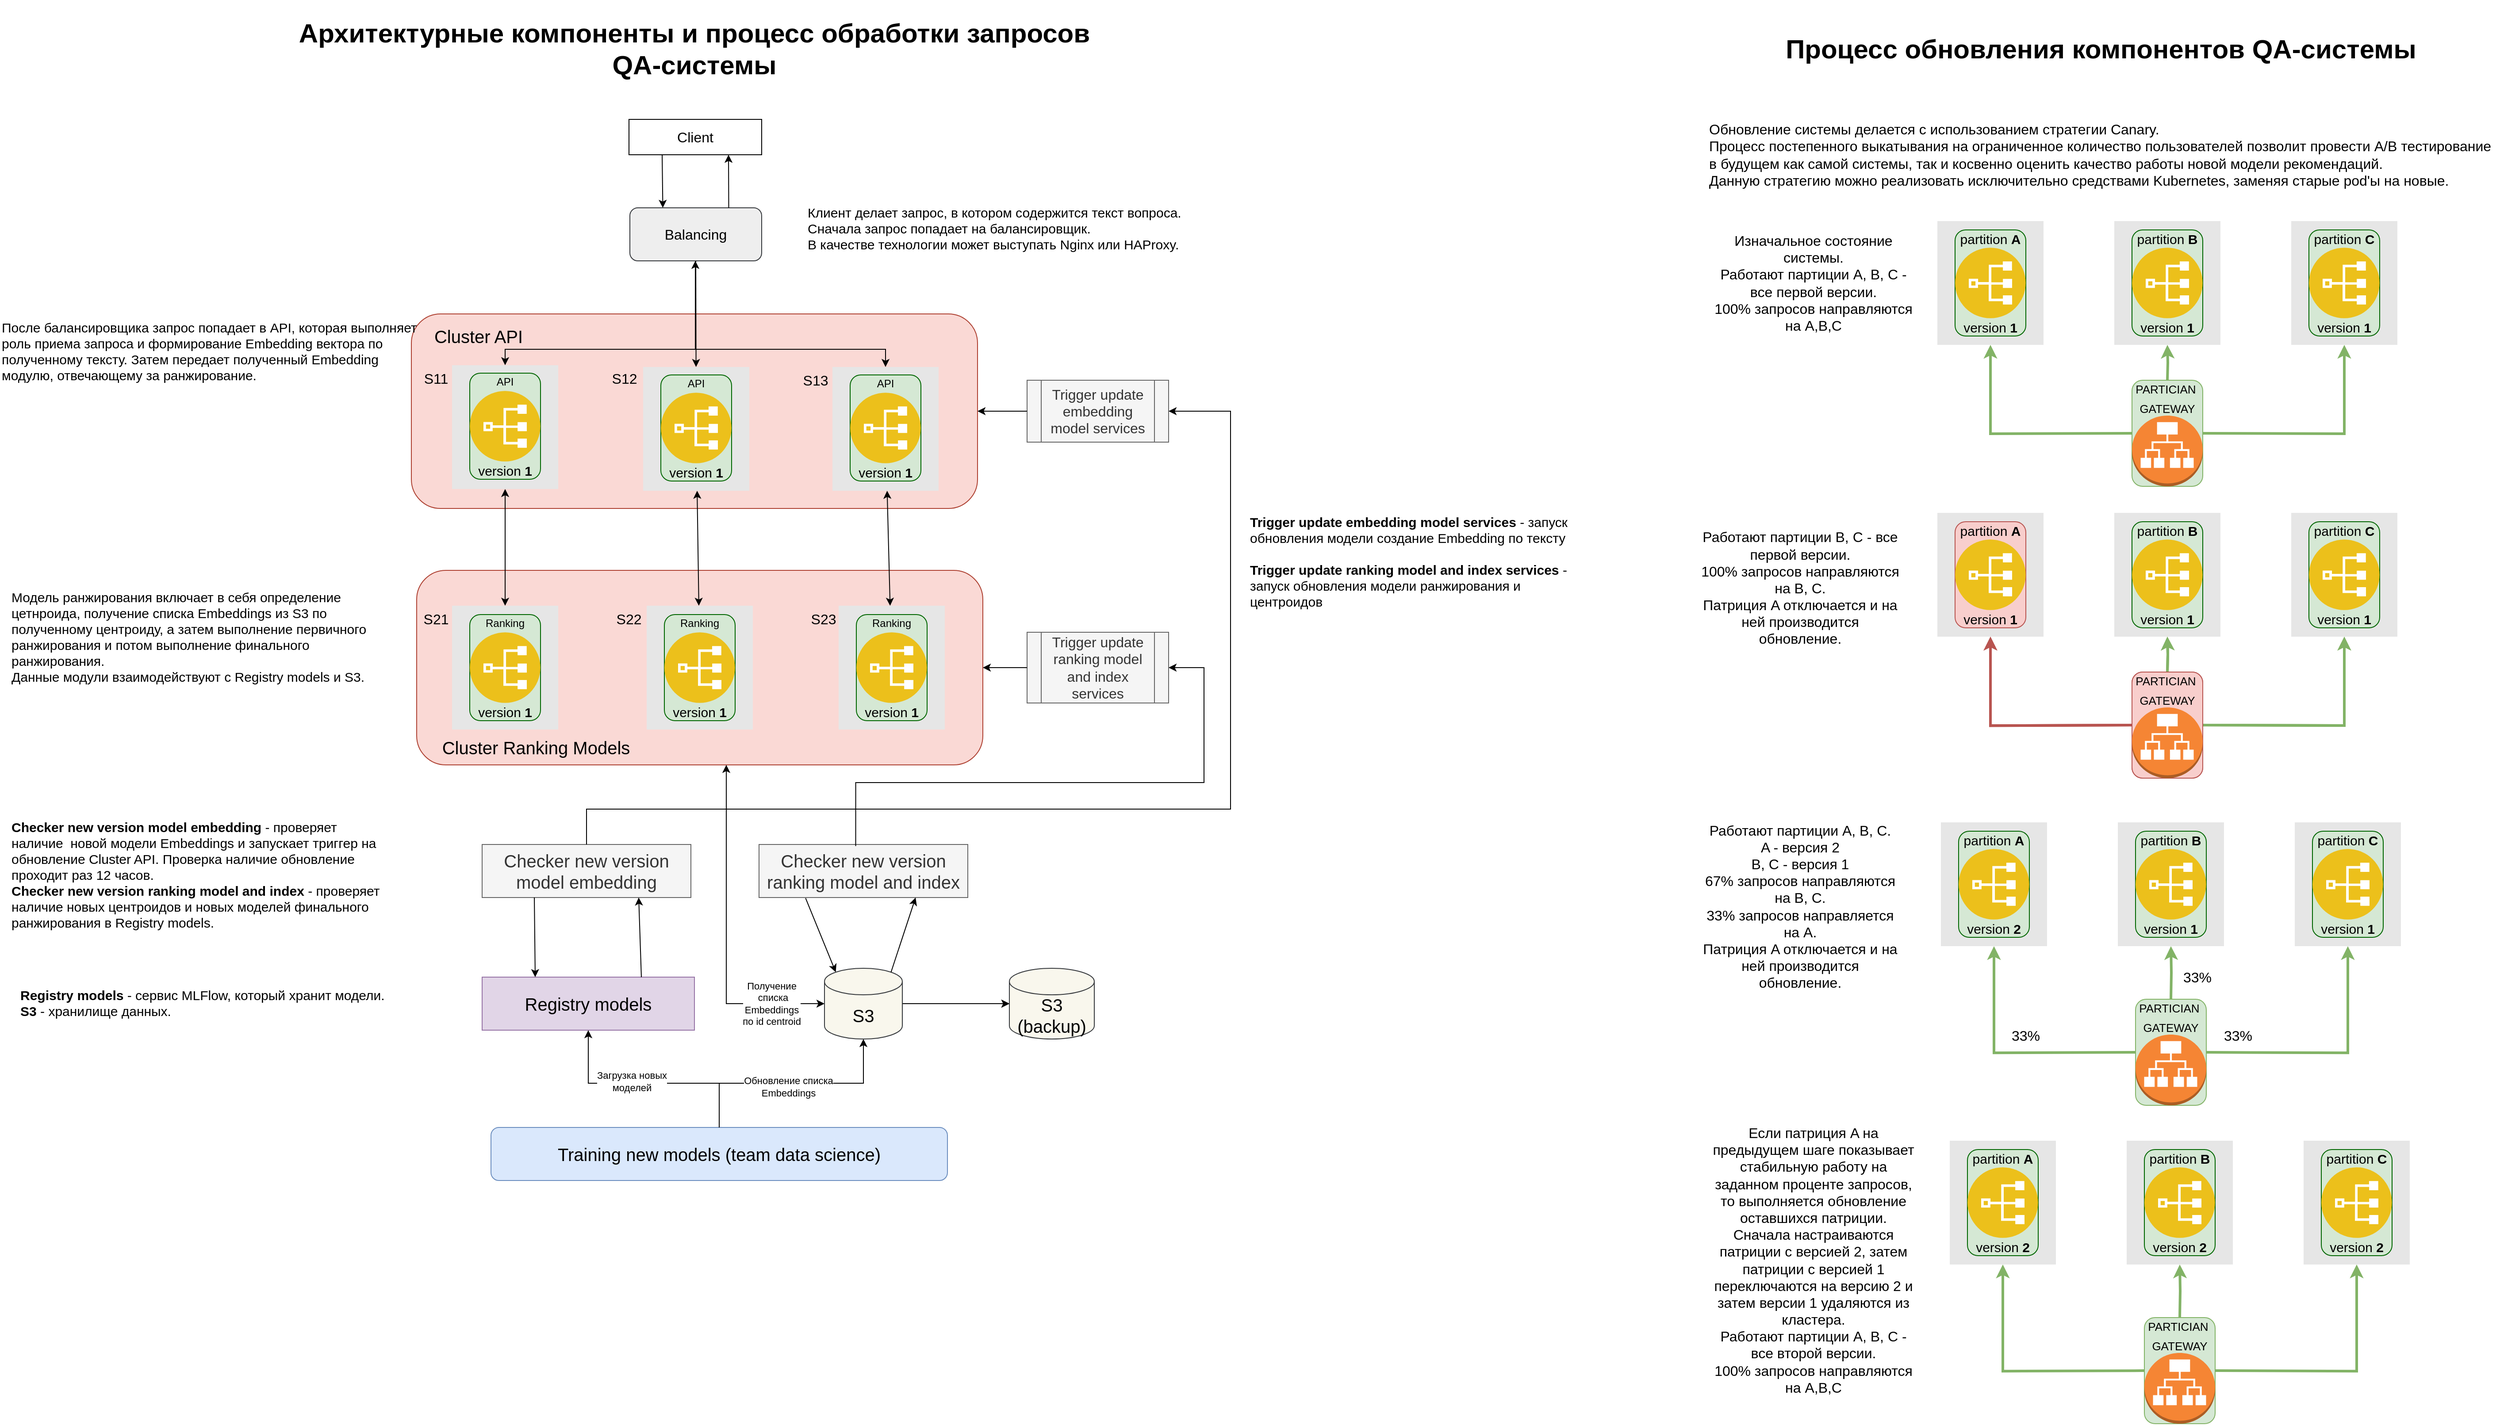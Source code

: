 <mxfile version="21.6.3" type="device" pages="2">
  <diagram id="k-DMa_I84n5rx4UTZ71a" name="Схема процессов">
    <mxGraphModel dx="3812" dy="1993" grid="1" gridSize="10" guides="1" tooltips="1" connect="1" arrows="1" fold="1" page="1" pageScale="1" pageWidth="827" pageHeight="1169" math="0" shadow="0">
      <root>
        <mxCell id="0" />
        <mxCell id="1" parent="0" />
        <mxCell id="RjKOnhKARTfCH_C1gbRo-70" value="" style="rounded=1;whiteSpace=wrap;html=1;fillColor=#fad9d5;strokeColor=#ae4132;" vertex="1" parent="1">
          <mxGeometry x="91" y="830" width="640" height="220" as="geometry" />
        </mxCell>
        <mxCell id="RjKOnhKARTfCH_C1gbRo-68" value="" style="rounded=1;whiteSpace=wrap;html=1;fillColor=#fad9d5;strokeColor=#ae4132;" vertex="1" parent="1">
          <mxGeometry x="85" y="540" width="640" height="220" as="geometry" />
        </mxCell>
        <mxCell id="YRkupE7MlajDIeYcfh2f-1" value="" style="group" vertex="1" connectable="0" parent="1">
          <mxGeometry x="1810" y="435" width="120" height="140" as="geometry" />
        </mxCell>
        <mxCell id="YRkupE7MlajDIeYcfh2f-2" value="" style="sketch=0;pointerEvents=1;shadow=0;dashed=0;html=1;strokeColor=none;fillColor=#E6E6E6;labelPosition=center;verticalLabelPosition=bottom;verticalAlign=top;align=center;outlineConnect=0;shape=mxgraph.veeam2.server;rounded=0;fontFamily=Helvetica;fontSize=13;fontColor=default;movable=1;resizable=1;rotatable=1;deletable=1;editable=1;connectable=1;" vertex="1" parent="YRkupE7MlajDIeYcfh2f-1">
          <mxGeometry width="120" height="140" as="geometry" />
        </mxCell>
        <mxCell id="YRkupE7MlajDIeYcfh2f-3" value="" style="group;movable=1;resizable=1;rotatable=1;deletable=1;editable=1;connectable=1;" vertex="1" connectable="0" parent="YRkupE7MlajDIeYcfh2f-1">
          <mxGeometry x="20" y="10" width="80" height="120" as="geometry" />
        </mxCell>
        <mxCell id="YRkupE7MlajDIeYcfh2f-4" value="" style="rounded=1;whiteSpace=wrap;html=1;fontSize=15;fillColor=#D5E8D4;movable=1;resizable=1;rotatable=1;deletable=1;editable=1;connectable=1;container=0;strokeColor=#006600;" vertex="1" parent="YRkupE7MlajDIeYcfh2f-3">
          <mxGeometry width="80" height="120" as="geometry" />
        </mxCell>
        <mxCell id="YRkupE7MlajDIeYcfh2f-5" value="&lt;div style=&quot;&quot;&gt;&lt;span style=&quot;font-size: 15px; background-color: initial;&quot;&gt;partition &lt;b&gt;A&lt;/b&gt;&lt;/span&gt;&lt;/div&gt;" style="text;html=1;strokeColor=none;fillColor=none;align=center;verticalAlign=middle;whiteSpace=wrap;rounded=0;movable=1;resizable=1;rotatable=1;deletable=1;editable=1;connectable=1;container=0;" vertex="1" parent="YRkupE7MlajDIeYcfh2f-3">
          <mxGeometry width="80" height="20" as="geometry" />
        </mxCell>
        <mxCell id="YRkupE7MlajDIeYcfh2f-6" value="&lt;span style=&quot;color: rgb(0, 0, 0); font-family: Helvetica; font-size: 15px; font-style: normal; font-variant-ligatures: normal; font-variant-caps: normal; letter-spacing: normal; orphans: 2; text-align: center; text-indent: 0px; text-transform: none; widows: 2; word-spacing: 0px; -webkit-text-stroke-width: 0px; background-color: initial; text-decoration-thickness: initial; text-decoration-style: initial; text-decoration-color: initial;&quot;&gt;version &lt;b&gt;1&lt;/b&gt;&lt;/span&gt;" style="text;html=1;strokeColor=none;fillColor=none;align=center;verticalAlign=middle;whiteSpace=wrap;rounded=0;fontSize=15;movable=1;resizable=1;rotatable=1;deletable=1;editable=1;connectable=1;container=0;" vertex="1" parent="YRkupE7MlajDIeYcfh2f-3">
          <mxGeometry y="100" width="80" height="20" as="geometry" />
        </mxCell>
        <mxCell id="YRkupE7MlajDIeYcfh2f-7" value="" style="aspect=fixed;perimeter=ellipsePerimeter;html=1;align=center;shadow=0;dashed=0;fontColor=#4277BB;labelBackgroundColor=#ffffff;fontSize=12;spacingTop=3;image;image=img/lib/ibm/applications/index.svg;imageBackground=none;movable=1;resizable=1;rotatable=1;deletable=1;editable=1;connectable=1;container=0;" vertex="1" parent="YRkupE7MlajDIeYcfh2f-3">
          <mxGeometry y="20" width="80" height="80" as="geometry" />
        </mxCell>
        <mxCell id="YRkupE7MlajDIeYcfh2f-8" style="edgeStyle=orthogonalEdgeStyle;rounded=0;orthogonalLoop=1;jettySize=auto;html=1;fontFamily=Helvetica;fontSize=16;fontColor=default;strokeWidth=3;fillColor=#d5e8d4;strokeColor=#82b366;" edge="1" parent="1" target="YRkupE7MlajDIeYcfh2f-2">
          <mxGeometry relative="1" as="geometry">
            <mxPoint x="2030" y="675" as="sourcePoint" />
          </mxGeometry>
        </mxCell>
        <mxCell id="YRkupE7MlajDIeYcfh2f-9" value="" style="group" vertex="1" connectable="0" parent="1">
          <mxGeometry x="2210" y="435" width="120" height="140" as="geometry" />
        </mxCell>
        <mxCell id="YRkupE7MlajDIeYcfh2f-10" value="" style="sketch=0;pointerEvents=1;shadow=0;dashed=0;html=1;strokeColor=none;fillColor=#E6E6E6;labelPosition=center;verticalLabelPosition=bottom;verticalAlign=top;align=center;outlineConnect=0;shape=mxgraph.veeam2.server;rounded=0;fontFamily=Helvetica;fontSize=13;fontColor=default;movable=1;resizable=1;rotatable=1;deletable=1;editable=1;connectable=1;" vertex="1" parent="YRkupE7MlajDIeYcfh2f-9">
          <mxGeometry width="120" height="140" as="geometry" />
        </mxCell>
        <mxCell id="YRkupE7MlajDIeYcfh2f-11" value="" style="group;movable=1;resizable=1;rotatable=1;deletable=1;editable=1;connectable=1;" vertex="1" connectable="0" parent="YRkupE7MlajDIeYcfh2f-9">
          <mxGeometry x="20" y="10" width="80" height="120" as="geometry" />
        </mxCell>
        <mxCell id="YRkupE7MlajDIeYcfh2f-12" value="" style="rounded=1;whiteSpace=wrap;html=1;fontSize=15;fillColor=#D5E8D4;movable=0;resizable=0;rotatable=0;deletable=0;editable=0;connectable=0;container=0;strokeColor=#006600;" vertex="1" parent="YRkupE7MlajDIeYcfh2f-11">
          <mxGeometry width="80" height="120" as="geometry" />
        </mxCell>
        <mxCell id="YRkupE7MlajDIeYcfh2f-13" value="&lt;div style=&quot;&quot;&gt;&lt;span style=&quot;font-size: 15px; background-color: initial;&quot;&gt;partition &lt;b&gt;C&lt;/b&gt;&lt;/span&gt;&lt;/div&gt;" style="text;html=1;strokeColor=none;fillColor=none;align=center;verticalAlign=middle;whiteSpace=wrap;rounded=0;movable=0;resizable=0;rotatable=0;deletable=0;editable=0;connectable=0;container=0;" vertex="1" parent="YRkupE7MlajDIeYcfh2f-11">
          <mxGeometry width="80" height="20" as="geometry" />
        </mxCell>
        <mxCell id="YRkupE7MlajDIeYcfh2f-14" value="&lt;span style=&quot;color: rgb(0, 0, 0); font-family: Helvetica; font-size: 15px; font-style: normal; font-variant-ligatures: normal; font-variant-caps: normal; letter-spacing: normal; orphans: 2; text-align: center; text-indent: 0px; text-transform: none; widows: 2; word-spacing: 0px; -webkit-text-stroke-width: 0px; background-color: initial; text-decoration-thickness: initial; text-decoration-style: initial; text-decoration-color: initial;&quot;&gt;version &lt;b&gt;1&lt;/b&gt;&lt;/span&gt;" style="text;html=1;strokeColor=none;fillColor=none;align=center;verticalAlign=middle;whiteSpace=wrap;rounded=0;fontSize=15;movable=0;resizable=0;rotatable=0;deletable=0;editable=0;connectable=0;container=0;" vertex="1" parent="YRkupE7MlajDIeYcfh2f-11">
          <mxGeometry y="100" width="80" height="20" as="geometry" />
        </mxCell>
        <mxCell id="YRkupE7MlajDIeYcfh2f-15" value="" style="aspect=fixed;perimeter=ellipsePerimeter;html=1;align=center;shadow=0;dashed=0;fontColor=#4277BB;labelBackgroundColor=#ffffff;fontSize=12;spacingTop=3;image;image=img/lib/ibm/applications/index.svg;imageBackground=none;movable=0;resizable=0;rotatable=0;deletable=0;editable=0;connectable=0;container=0;" vertex="1" parent="YRkupE7MlajDIeYcfh2f-11">
          <mxGeometry y="20" width="80" height="80" as="geometry" />
        </mxCell>
        <mxCell id="YRkupE7MlajDIeYcfh2f-16" value="" style="group" vertex="1" connectable="0" parent="1">
          <mxGeometry x="2010" y="435" width="120" height="140" as="geometry" />
        </mxCell>
        <mxCell id="YRkupE7MlajDIeYcfh2f-17" value="" style="sketch=0;pointerEvents=1;shadow=0;dashed=0;html=1;strokeColor=none;fillColor=#E6E6E6;labelPosition=center;verticalLabelPosition=bottom;verticalAlign=top;align=center;outlineConnect=0;shape=mxgraph.veeam2.server;rounded=0;fontFamily=Helvetica;fontSize=13;fontColor=default;movable=1;resizable=1;rotatable=1;deletable=1;editable=1;connectable=1;" vertex="1" parent="YRkupE7MlajDIeYcfh2f-16">
          <mxGeometry width="120" height="140" as="geometry" />
        </mxCell>
        <mxCell id="YRkupE7MlajDIeYcfh2f-18" value="" style="group;movable=1;resizable=1;rotatable=1;deletable=1;editable=1;connectable=1;" vertex="1" connectable="0" parent="YRkupE7MlajDIeYcfh2f-16">
          <mxGeometry x="20" y="10" width="80" height="120" as="geometry" />
        </mxCell>
        <mxCell id="YRkupE7MlajDIeYcfh2f-19" value="" style="rounded=1;whiteSpace=wrap;html=1;fontSize=15;fillColor=#D5E8D4;movable=0;resizable=0;rotatable=0;deletable=0;editable=0;connectable=0;container=0;strokeColor=#006600;" vertex="1" parent="YRkupE7MlajDIeYcfh2f-18">
          <mxGeometry width="80" height="120" as="geometry" />
        </mxCell>
        <mxCell id="YRkupE7MlajDIeYcfh2f-20" value="&lt;div style=&quot;&quot;&gt;&lt;span style=&quot;font-size: 15px; background-color: initial;&quot;&gt;partition &lt;b&gt;B&lt;/b&gt;&lt;/span&gt;&lt;/div&gt;" style="text;html=1;strokeColor=none;fillColor=none;align=center;verticalAlign=middle;whiteSpace=wrap;rounded=0;movable=0;resizable=0;rotatable=0;deletable=0;editable=0;connectable=0;container=0;" vertex="1" parent="YRkupE7MlajDIeYcfh2f-18">
          <mxGeometry width="80" height="20" as="geometry" />
        </mxCell>
        <mxCell id="YRkupE7MlajDIeYcfh2f-21" value="&lt;span style=&quot;color: rgb(0, 0, 0); font-family: Helvetica; font-size: 15px; font-style: normal; font-variant-ligatures: normal; font-variant-caps: normal; letter-spacing: normal; orphans: 2; text-align: center; text-indent: 0px; text-transform: none; widows: 2; word-spacing: 0px; -webkit-text-stroke-width: 0px; background-color: initial; text-decoration-thickness: initial; text-decoration-style: initial; text-decoration-color: initial;&quot;&gt;version &lt;b&gt;1&lt;/b&gt;&lt;/span&gt;" style="text;html=1;strokeColor=none;fillColor=none;align=center;verticalAlign=middle;whiteSpace=wrap;rounded=0;fontSize=15;movable=0;resizable=0;rotatable=0;deletable=0;editable=0;connectable=0;container=0;" vertex="1" parent="YRkupE7MlajDIeYcfh2f-18">
          <mxGeometry y="100" width="80" height="20" as="geometry" />
        </mxCell>
        <mxCell id="YRkupE7MlajDIeYcfh2f-22" value="" style="aspect=fixed;perimeter=ellipsePerimeter;html=1;align=center;shadow=0;dashed=0;fontColor=#4277BB;labelBackgroundColor=#ffffff;fontSize=12;spacingTop=3;image;image=img/lib/ibm/applications/index.svg;imageBackground=none;movable=0;resizable=0;rotatable=0;deletable=0;editable=0;connectable=0;container=0;" vertex="1" parent="YRkupE7MlajDIeYcfh2f-18">
          <mxGeometry y="20" width="80" height="80" as="geometry" />
        </mxCell>
        <mxCell id="YRkupE7MlajDIeYcfh2f-23" style="edgeStyle=orthogonalEdgeStyle;rounded=0;orthogonalLoop=1;jettySize=auto;html=1;strokeWidth=3;fontFamily=Helvetica;fontSize=16;fontColor=default;fillColor=#d5e8d4;strokeColor=#82b366;" edge="1" parent="1" target="YRkupE7MlajDIeYcfh2f-17">
          <mxGeometry relative="1" as="geometry">
            <mxPoint x="2070" y="615" as="sourcePoint" />
          </mxGeometry>
        </mxCell>
        <mxCell id="YRkupE7MlajDIeYcfh2f-24" style="edgeStyle=orthogonalEdgeStyle;rounded=0;orthogonalLoop=1;jettySize=auto;html=1;strokeWidth=3;fontFamily=Helvetica;fontSize=16;fontColor=default;fillColor=#d5e8d4;strokeColor=#82b366;" edge="1" parent="1" target="YRkupE7MlajDIeYcfh2f-10">
          <mxGeometry relative="1" as="geometry">
            <mxPoint x="2110" y="675" as="sourcePoint" />
          </mxGeometry>
        </mxCell>
        <mxCell id="YRkupE7MlajDIeYcfh2f-25" value="" style="group" vertex="1" connectable="0" parent="1">
          <mxGeometry x="1810" y="765" width="120" height="140" as="geometry" />
        </mxCell>
        <mxCell id="YRkupE7MlajDIeYcfh2f-26" value="" style="sketch=0;pointerEvents=1;shadow=0;dashed=0;html=1;strokeColor=none;fillColor=#E6E6E6;labelPosition=center;verticalLabelPosition=bottom;verticalAlign=top;align=center;outlineConnect=0;shape=mxgraph.veeam2.server;rounded=0;fontFamily=Helvetica;fontSize=13;fontColor=default;movable=1;resizable=1;rotatable=1;deletable=1;editable=1;connectable=1;" vertex="1" parent="YRkupE7MlajDIeYcfh2f-25">
          <mxGeometry width="120" height="140" as="geometry" />
        </mxCell>
        <mxCell id="YRkupE7MlajDIeYcfh2f-27" value="" style="group;movable=1;resizable=1;rotatable=1;deletable=1;editable=1;connectable=1;" vertex="1" connectable="0" parent="YRkupE7MlajDIeYcfh2f-25">
          <mxGeometry x="20" y="10" width="80" height="120" as="geometry" />
        </mxCell>
        <mxCell id="YRkupE7MlajDIeYcfh2f-28" value="" style="rounded=1;whiteSpace=wrap;html=1;fontSize=15;fillColor=#f8cecc;movable=1;resizable=1;rotatable=1;deletable=1;editable=1;connectable=1;strokeColor=#b85450;" vertex="1" parent="YRkupE7MlajDIeYcfh2f-27">
          <mxGeometry width="80" height="120" as="geometry" />
        </mxCell>
        <mxCell id="YRkupE7MlajDIeYcfh2f-29" value="" style="aspect=fixed;perimeter=ellipsePerimeter;html=1;align=center;shadow=0;dashed=0;fontColor=#4277BB;labelBackgroundColor=#ffffff;fontSize=12;spacingTop=3;image;image=img/lib/ibm/applications/index.svg;imageBackground=none;movable=0;resizable=0;rotatable=0;deletable=0;editable=0;connectable=0;" vertex="1" parent="YRkupE7MlajDIeYcfh2f-27">
          <mxGeometry y="20" width="80" height="80" as="geometry" />
        </mxCell>
        <mxCell id="YRkupE7MlajDIeYcfh2f-30" value="&lt;div style=&quot;&quot;&gt;&lt;span style=&quot;font-size: 15px; background-color: initial;&quot;&gt;partition&amp;nbsp;&lt;/span&gt;&lt;b style=&quot;font-size: 15px; background-color: initial;&quot;&gt;A&lt;/b&gt;&lt;/div&gt;" style="text;html=1;strokeColor=none;fillColor=none;align=center;verticalAlign=middle;whiteSpace=wrap;rounded=0;movable=0;resizable=0;rotatable=0;deletable=0;editable=0;connectable=0;" vertex="1" parent="YRkupE7MlajDIeYcfh2f-27">
          <mxGeometry width="80" height="20" as="geometry" />
        </mxCell>
        <mxCell id="YRkupE7MlajDIeYcfh2f-31" value="&lt;span style=&quot;color: rgb(0, 0, 0); font-family: Helvetica; font-size: 15px; font-style: normal; font-variant-ligatures: normal; font-variant-caps: normal; letter-spacing: normal; orphans: 2; text-align: center; text-indent: 0px; text-transform: none; widows: 2; word-spacing: 0px; -webkit-text-stroke-width: 0px; background-color: initial; text-decoration-thickness: initial; text-decoration-style: initial; text-decoration-color: initial;&quot;&gt;version &lt;b&gt;1&lt;/b&gt;&lt;/span&gt;" style="text;html=1;strokeColor=none;fillColor=none;align=center;verticalAlign=middle;whiteSpace=wrap;rounded=0;fontSize=15;movable=0;resizable=0;rotatable=0;deletable=0;editable=0;connectable=0;" vertex="1" parent="YRkupE7MlajDIeYcfh2f-27">
          <mxGeometry y="100" width="80" height="20" as="geometry" />
        </mxCell>
        <mxCell id="YRkupE7MlajDIeYcfh2f-32" style="edgeStyle=orthogonalEdgeStyle;rounded=0;orthogonalLoop=1;jettySize=auto;html=1;fontFamily=Helvetica;fontSize=16;fontColor=default;strokeWidth=3;fillColor=#f8cecc;strokeColor=#b85450;" edge="1" parent="1" target="YRkupE7MlajDIeYcfh2f-26">
          <mxGeometry relative="1" as="geometry">
            <mxPoint x="2030" y="1005.053" as="sourcePoint" />
          </mxGeometry>
        </mxCell>
        <mxCell id="YRkupE7MlajDIeYcfh2f-33" value="" style="group" vertex="1" connectable="0" parent="1">
          <mxGeometry x="2210" y="765" width="120" height="140" as="geometry" />
        </mxCell>
        <mxCell id="YRkupE7MlajDIeYcfh2f-34" value="" style="sketch=0;pointerEvents=1;shadow=0;dashed=0;html=1;strokeColor=none;fillColor=#E6E6E6;labelPosition=center;verticalLabelPosition=bottom;verticalAlign=top;align=center;outlineConnect=0;shape=mxgraph.veeam2.server;rounded=0;fontFamily=Helvetica;fontSize=13;fontColor=default;movable=1;resizable=1;rotatable=1;deletable=1;editable=1;connectable=1;" vertex="1" parent="YRkupE7MlajDIeYcfh2f-33">
          <mxGeometry width="120" height="140" as="geometry" />
        </mxCell>
        <mxCell id="YRkupE7MlajDIeYcfh2f-35" value="" style="group;movable=1;resizable=1;rotatable=1;deletable=1;editable=1;connectable=1;" vertex="1" connectable="0" parent="YRkupE7MlajDIeYcfh2f-33">
          <mxGeometry x="20" y="10" width="80" height="120" as="geometry" />
        </mxCell>
        <mxCell id="YRkupE7MlajDIeYcfh2f-36" value="" style="rounded=1;whiteSpace=wrap;html=1;fontSize=15;fillColor=#D5E8D4;movable=0;resizable=0;rotatable=0;deletable=0;editable=0;connectable=0;container=0;strokeColor=#006600;" vertex="1" parent="YRkupE7MlajDIeYcfh2f-35">
          <mxGeometry width="80" height="120" as="geometry" />
        </mxCell>
        <mxCell id="YRkupE7MlajDIeYcfh2f-37" value="&lt;div style=&quot;&quot;&gt;&lt;span style=&quot;font-size: 15px; background-color: initial;&quot;&gt;partition &lt;b&gt;C&lt;/b&gt;&lt;/span&gt;&lt;/div&gt;" style="text;html=1;strokeColor=none;fillColor=none;align=center;verticalAlign=middle;whiteSpace=wrap;rounded=0;movable=0;resizable=0;rotatable=0;deletable=0;editable=0;connectable=0;container=0;" vertex="1" parent="YRkupE7MlajDIeYcfh2f-35">
          <mxGeometry width="80" height="20" as="geometry" />
        </mxCell>
        <mxCell id="YRkupE7MlajDIeYcfh2f-38" value="&lt;span style=&quot;color: rgb(0, 0, 0); font-family: Helvetica; font-size: 15px; font-style: normal; font-variant-ligatures: normal; font-variant-caps: normal; letter-spacing: normal; orphans: 2; text-align: center; text-indent: 0px; text-transform: none; widows: 2; word-spacing: 0px; -webkit-text-stroke-width: 0px; background-color: initial; text-decoration-thickness: initial; text-decoration-style: initial; text-decoration-color: initial;&quot;&gt;version &lt;b&gt;1&lt;/b&gt;&lt;/span&gt;" style="text;html=1;strokeColor=none;fillColor=none;align=center;verticalAlign=middle;whiteSpace=wrap;rounded=0;fontSize=15;movable=0;resizable=0;rotatable=0;deletable=0;editable=0;connectable=0;container=0;" vertex="1" parent="YRkupE7MlajDIeYcfh2f-35">
          <mxGeometry y="100" width="80" height="20" as="geometry" />
        </mxCell>
        <mxCell id="YRkupE7MlajDIeYcfh2f-39" value="" style="aspect=fixed;perimeter=ellipsePerimeter;html=1;align=center;shadow=0;dashed=0;fontColor=#4277BB;labelBackgroundColor=#ffffff;fontSize=12;spacingTop=3;image;image=img/lib/ibm/applications/index.svg;imageBackground=none;movable=0;resizable=0;rotatable=0;deletable=0;editable=0;connectable=0;container=0;" vertex="1" parent="YRkupE7MlajDIeYcfh2f-35">
          <mxGeometry y="20" width="80" height="80" as="geometry" />
        </mxCell>
        <mxCell id="YRkupE7MlajDIeYcfh2f-40" value="" style="group" vertex="1" connectable="0" parent="1">
          <mxGeometry x="2010" y="765" width="120" height="140" as="geometry" />
        </mxCell>
        <mxCell id="YRkupE7MlajDIeYcfh2f-41" value="" style="sketch=0;pointerEvents=1;shadow=0;dashed=0;html=1;strokeColor=none;fillColor=#E6E6E6;labelPosition=center;verticalLabelPosition=bottom;verticalAlign=top;align=center;outlineConnect=0;shape=mxgraph.veeam2.server;rounded=0;fontFamily=Helvetica;fontSize=13;fontColor=default;movable=1;resizable=1;rotatable=1;deletable=1;editable=1;connectable=1;" vertex="1" parent="YRkupE7MlajDIeYcfh2f-40">
          <mxGeometry width="120" height="140" as="geometry" />
        </mxCell>
        <mxCell id="YRkupE7MlajDIeYcfh2f-42" value="" style="group;movable=1;resizable=1;rotatable=1;deletable=1;editable=1;connectable=1;" vertex="1" connectable="0" parent="YRkupE7MlajDIeYcfh2f-40">
          <mxGeometry x="20" y="10" width="80" height="120" as="geometry" />
        </mxCell>
        <mxCell id="YRkupE7MlajDIeYcfh2f-43" value="" style="rounded=1;whiteSpace=wrap;html=1;fontSize=15;fillColor=#D5E8D4;movable=0;resizable=0;rotatable=0;deletable=0;editable=0;connectable=0;container=0;strokeColor=#006600;" vertex="1" parent="YRkupE7MlajDIeYcfh2f-42">
          <mxGeometry width="80" height="120" as="geometry" />
        </mxCell>
        <mxCell id="YRkupE7MlajDIeYcfh2f-44" value="&lt;div style=&quot;&quot;&gt;&lt;span style=&quot;font-size: 15px; background-color: initial;&quot;&gt;partition &lt;b&gt;B&lt;/b&gt;&lt;/span&gt;&lt;/div&gt;" style="text;html=1;strokeColor=none;fillColor=none;align=center;verticalAlign=middle;whiteSpace=wrap;rounded=0;movable=0;resizable=0;rotatable=0;deletable=0;editable=0;connectable=0;container=0;" vertex="1" parent="YRkupE7MlajDIeYcfh2f-42">
          <mxGeometry width="80" height="20" as="geometry" />
        </mxCell>
        <mxCell id="YRkupE7MlajDIeYcfh2f-45" value="&lt;span style=&quot;color: rgb(0, 0, 0); font-family: Helvetica; font-size: 15px; font-style: normal; font-variant-ligatures: normal; font-variant-caps: normal; letter-spacing: normal; orphans: 2; text-align: center; text-indent: 0px; text-transform: none; widows: 2; word-spacing: 0px; -webkit-text-stroke-width: 0px; background-color: initial; text-decoration-thickness: initial; text-decoration-style: initial; text-decoration-color: initial;&quot;&gt;version &lt;b&gt;1&lt;/b&gt;&lt;/span&gt;" style="text;html=1;strokeColor=none;fillColor=none;align=center;verticalAlign=middle;whiteSpace=wrap;rounded=0;fontSize=15;movable=0;resizable=0;rotatable=0;deletable=0;editable=0;connectable=0;container=0;" vertex="1" parent="YRkupE7MlajDIeYcfh2f-42">
          <mxGeometry y="100" width="80" height="20" as="geometry" />
        </mxCell>
        <mxCell id="YRkupE7MlajDIeYcfh2f-46" value="" style="aspect=fixed;perimeter=ellipsePerimeter;html=1;align=center;shadow=0;dashed=0;fontColor=#4277BB;labelBackgroundColor=#ffffff;fontSize=12;spacingTop=3;image;image=img/lib/ibm/applications/index.svg;imageBackground=none;movable=0;resizable=0;rotatable=0;deletable=0;editable=0;connectable=0;container=0;" vertex="1" parent="YRkupE7MlajDIeYcfh2f-42">
          <mxGeometry y="20" width="80" height="80" as="geometry" />
        </mxCell>
        <mxCell id="YRkupE7MlajDIeYcfh2f-47" style="edgeStyle=orthogonalEdgeStyle;rounded=0;orthogonalLoop=1;jettySize=auto;html=1;strokeWidth=3;fontFamily=Helvetica;fontSize=16;fontColor=default;fillColor=#d5e8d4;strokeColor=#82b366;" edge="1" parent="1" target="YRkupE7MlajDIeYcfh2f-41">
          <mxGeometry relative="1" as="geometry">
            <mxPoint x="2070" y="945.0" as="sourcePoint" />
          </mxGeometry>
        </mxCell>
        <mxCell id="YRkupE7MlajDIeYcfh2f-48" style="edgeStyle=orthogonalEdgeStyle;rounded=0;orthogonalLoop=1;jettySize=auto;html=1;strokeWidth=3;fontFamily=Helvetica;fontSize=16;fontColor=default;fillColor=#d5e8d4;strokeColor=#82b366;" edge="1" parent="1" target="YRkupE7MlajDIeYcfh2f-34">
          <mxGeometry relative="1" as="geometry">
            <mxPoint x="2110" y="1005" as="sourcePoint" />
          </mxGeometry>
        </mxCell>
        <mxCell id="YRkupE7MlajDIeYcfh2f-51" value="&lt;h2&gt;&lt;font style=&quot;&quot;&gt;&lt;font style=&quot;font-size: 30px;&quot;&gt;Процесс обновления компонентов QA-системы&lt;/font&gt;&lt;/font&gt;&lt;/h2&gt;" style="text;html=1;strokeColor=none;fillColor=none;align=center;verticalAlign=middle;whiteSpace=wrap;rounded=0;fontSize=15;movable=1;resizable=1;rotatable=1;deletable=1;editable=1;connectable=1;" vertex="1" parent="1">
          <mxGeometry x="1545" y="200" width="900" height="80" as="geometry" />
        </mxCell>
        <mxCell id="YRkupE7MlajDIeYcfh2f-52" value="" style="group" vertex="1" connectable="0" parent="1">
          <mxGeometry x="2030" y="615" width="80" height="120" as="geometry" />
        </mxCell>
        <mxCell id="YRkupE7MlajDIeYcfh2f-53" value="" style="rounded=1;whiteSpace=wrap;html=1;shadow=0;fontSize=15;movable=1;resizable=1;rotatable=1;deletable=1;editable=1;connectable=1;fillColor=#d5e8d4;strokeColor=#82b366;" vertex="1" parent="YRkupE7MlajDIeYcfh2f-52">
          <mxGeometry width="80" height="120" as="geometry" />
        </mxCell>
        <mxCell id="YRkupE7MlajDIeYcfh2f-54" value="" style="outlineConnect=0;dashed=0;verticalLabelPosition=bottom;verticalAlign=top;align=center;html=1;shape=mxgraph.aws3.application_load_balancer;fillColor=#F58534;gradientColor=none;fontSize=18;strokeColor=default;shadow=0;movable=1;resizable=1;rotatable=1;deletable=1;editable=1;connectable=1;" vertex="1" parent="YRkupE7MlajDIeYcfh2f-52">
          <mxGeometry y="40" width="80" height="80" as="geometry" />
        </mxCell>
        <mxCell id="YRkupE7MlajDIeYcfh2f-55" value="&lt;font style=&quot;font-size: 13px;&quot;&gt;PARTICIAN&amp;nbsp;&lt;br&gt;GATEWAY&lt;/font&gt;" style="text;html=1;strokeColor=none;fillColor=none;align=center;verticalAlign=middle;whiteSpace=wrap;rounded=0;shadow=0;fontSize=18;movable=1;resizable=1;rotatable=1;deletable=1;editable=1;connectable=1;" vertex="1" parent="YRkupE7MlajDIeYcfh2f-52">
          <mxGeometry width="80" height="40" as="geometry" />
        </mxCell>
        <mxCell id="YRkupE7MlajDIeYcfh2f-56" value="" style="group;movable=1;resizable=1;rotatable=1;deletable=1;editable=1;connectable=1;" vertex="1" connectable="0" parent="1">
          <mxGeometry x="2030" y="945" width="80" height="120" as="geometry" />
        </mxCell>
        <mxCell id="YRkupE7MlajDIeYcfh2f-57" value="" style="rounded=1;whiteSpace=wrap;html=1;shadow=0;fontSize=15;movable=1;resizable=1;rotatable=1;deletable=1;editable=1;connectable=1;fillColor=#f8cecc;strokeColor=#b85450;" vertex="1" parent="YRkupE7MlajDIeYcfh2f-56">
          <mxGeometry width="80" height="120" as="geometry" />
        </mxCell>
        <mxCell id="YRkupE7MlajDIeYcfh2f-58" value="" style="outlineConnect=0;dashed=0;verticalLabelPosition=bottom;verticalAlign=top;align=center;html=1;shape=mxgraph.aws3.application_load_balancer;fillColor=#F58534;gradientColor=none;fontSize=18;strokeColor=default;shadow=0;movable=1;resizable=1;rotatable=1;deletable=1;editable=1;connectable=1;" vertex="1" parent="YRkupE7MlajDIeYcfh2f-56">
          <mxGeometry y="40" width="80" height="80" as="geometry" />
        </mxCell>
        <mxCell id="YRkupE7MlajDIeYcfh2f-59" value="&lt;font style=&quot;font-size: 13px;&quot;&gt;PARTICIAN&amp;nbsp;&lt;br&gt;GATEWAY&lt;/font&gt;" style="text;html=1;strokeColor=none;fillColor=none;align=center;verticalAlign=middle;whiteSpace=wrap;rounded=0;shadow=0;fontSize=18;movable=1;resizable=1;rotatable=1;deletable=1;editable=1;connectable=1;" vertex="1" parent="YRkupE7MlajDIeYcfh2f-56">
          <mxGeometry width="80" height="40" as="geometry" />
        </mxCell>
        <mxCell id="YRkupE7MlajDIeYcfh2f-89" value="&lt;span style=&quot;&quot;&gt;Изначальное состояние системы.&lt;br&gt;Работают партиции A, B, C - все первой версии.&lt;br&gt;100% запросов направляются на A,B,C&lt;br&gt;&lt;/span&gt;" style="text;html=1;strokeColor=none;fillColor=none;align=center;verticalAlign=middle;whiteSpace=wrap;rounded=0;shadow=0;fontFamily=Helvetica;fontSize=16;fontColor=default;" vertex="1" parent="1">
          <mxGeometry x="1550" y="425" width="240" height="160" as="geometry" />
        </mxCell>
        <mxCell id="YRkupE7MlajDIeYcfh2f-90" value="Обновление системы делается с использованием стратегии Canary. &lt;br style=&quot;font-size: 16px;&quot;&gt;Процесс постепенного выкатывания на ограниченное количество пользователей позволит провести A/B тестирование в будущем как самой системы, так и косвенно оценить качество работы новой модели рекомендаций.&lt;br&gt;Данную стратегию можно реализовать исключительно средствами Kubernetes, заменяя старые pod&#39;ы на новые." style="text;html=1;strokeColor=none;fillColor=none;align=left;verticalAlign=middle;whiteSpace=wrap;rounded=0;fontSize=16;" vertex="1" parent="1">
          <mxGeometry x="1550" y="345" width="890" height="30" as="geometry" />
        </mxCell>
        <mxCell id="wu2Rme-iMhIyoiIU100O-1" value="" style="group" vertex="1" connectable="0" parent="1">
          <mxGeometry x="1810" y="765" width="120" height="140" as="geometry" />
        </mxCell>
        <mxCell id="wu2Rme-iMhIyoiIU100O-2" value="" style="sketch=0;pointerEvents=1;shadow=0;dashed=0;html=1;strokeColor=none;fillColor=#E6E6E6;labelPosition=center;verticalLabelPosition=bottom;verticalAlign=top;align=center;outlineConnect=0;shape=mxgraph.veeam2.server;rounded=0;fontFamily=Helvetica;fontSize=13;fontColor=default;movable=1;resizable=1;rotatable=1;deletable=1;editable=1;connectable=1;" vertex="1" parent="wu2Rme-iMhIyoiIU100O-1">
          <mxGeometry width="120" height="140" as="geometry" />
        </mxCell>
        <mxCell id="wu2Rme-iMhIyoiIU100O-3" value="" style="group;movable=1;resizable=1;rotatable=1;deletable=1;editable=1;connectable=1;" vertex="1" connectable="0" parent="wu2Rme-iMhIyoiIU100O-1">
          <mxGeometry x="20" y="10" width="80" height="120" as="geometry" />
        </mxCell>
        <mxCell id="wu2Rme-iMhIyoiIU100O-4" value="" style="rounded=1;whiteSpace=wrap;html=1;fontSize=15;fillColor=#f8cecc;movable=1;resizable=1;rotatable=1;deletable=1;editable=1;connectable=1;strokeColor=#b85450;" vertex="1" parent="wu2Rme-iMhIyoiIU100O-3">
          <mxGeometry width="80" height="120" as="geometry" />
        </mxCell>
        <mxCell id="wu2Rme-iMhIyoiIU100O-5" value="" style="aspect=fixed;perimeter=ellipsePerimeter;html=1;align=center;shadow=0;dashed=0;fontColor=#4277BB;labelBackgroundColor=#ffffff;fontSize=12;spacingTop=3;image;image=img/lib/ibm/applications/index.svg;imageBackground=none;movable=0;resizable=0;rotatable=0;deletable=0;editable=0;connectable=0;" vertex="1" parent="wu2Rme-iMhIyoiIU100O-3">
          <mxGeometry y="20" width="80" height="80" as="geometry" />
        </mxCell>
        <mxCell id="wu2Rme-iMhIyoiIU100O-6" value="&lt;div style=&quot;&quot;&gt;&lt;span style=&quot;font-size: 15px; background-color: initial;&quot;&gt;partition&amp;nbsp;&lt;/span&gt;&lt;b style=&quot;font-size: 15px; background-color: initial;&quot;&gt;A&lt;/b&gt;&lt;/div&gt;" style="text;html=1;strokeColor=none;fillColor=none;align=center;verticalAlign=middle;whiteSpace=wrap;rounded=0;movable=0;resizable=0;rotatable=0;deletable=0;editable=0;connectable=0;" vertex="1" parent="wu2Rme-iMhIyoiIU100O-3">
          <mxGeometry width="80" height="20" as="geometry" />
        </mxCell>
        <mxCell id="wu2Rme-iMhIyoiIU100O-7" value="&lt;span style=&quot;color: rgb(0, 0, 0); font-family: Helvetica; font-size: 15px; font-style: normal; font-variant-ligatures: normal; font-variant-caps: normal; letter-spacing: normal; orphans: 2; text-align: center; text-indent: 0px; text-transform: none; widows: 2; word-spacing: 0px; -webkit-text-stroke-width: 0px; background-color: initial; text-decoration-thickness: initial; text-decoration-style: initial; text-decoration-color: initial;&quot;&gt;version &lt;b&gt;1&lt;/b&gt;&lt;/span&gt;" style="text;html=1;strokeColor=none;fillColor=none;align=center;verticalAlign=middle;whiteSpace=wrap;rounded=0;fontSize=15;movable=0;resizable=0;rotatable=0;deletable=0;editable=0;connectable=0;" vertex="1" parent="wu2Rme-iMhIyoiIU100O-3">
          <mxGeometry y="100" width="80" height="20" as="geometry" />
        </mxCell>
        <mxCell id="wu2Rme-iMhIyoiIU100O-8" style="edgeStyle=orthogonalEdgeStyle;rounded=0;orthogonalLoop=1;jettySize=auto;html=1;fontFamily=Helvetica;fontSize=16;fontColor=default;strokeWidth=3;fillColor=#f8cecc;strokeColor=#b85450;" edge="1" parent="1" target="wu2Rme-iMhIyoiIU100O-2">
          <mxGeometry relative="1" as="geometry">
            <mxPoint x="2030" y="1005.053" as="sourcePoint" />
          </mxGeometry>
        </mxCell>
        <mxCell id="wu2Rme-iMhIyoiIU100O-9" value="" style="group" vertex="1" connectable="0" parent="1">
          <mxGeometry x="2210" y="765" width="120" height="140" as="geometry" />
        </mxCell>
        <mxCell id="wu2Rme-iMhIyoiIU100O-10" value="" style="sketch=0;pointerEvents=1;shadow=0;dashed=0;html=1;strokeColor=none;fillColor=#E6E6E6;labelPosition=center;verticalLabelPosition=bottom;verticalAlign=top;align=center;outlineConnect=0;shape=mxgraph.veeam2.server;rounded=0;fontFamily=Helvetica;fontSize=13;fontColor=default;movable=1;resizable=1;rotatable=1;deletable=1;editable=1;connectable=1;" vertex="1" parent="wu2Rme-iMhIyoiIU100O-9">
          <mxGeometry width="120" height="140" as="geometry" />
        </mxCell>
        <mxCell id="wu2Rme-iMhIyoiIU100O-11" value="" style="group;movable=1;resizable=1;rotatable=1;deletable=1;editable=1;connectable=1;" vertex="1" connectable="0" parent="wu2Rme-iMhIyoiIU100O-9">
          <mxGeometry x="20" y="10" width="80" height="120" as="geometry" />
        </mxCell>
        <mxCell id="wu2Rme-iMhIyoiIU100O-12" value="" style="rounded=1;whiteSpace=wrap;html=1;fontSize=15;fillColor=#D5E8D4;movable=0;resizable=0;rotatable=0;deletable=0;editable=0;connectable=0;container=0;strokeColor=#006600;" vertex="1" parent="wu2Rme-iMhIyoiIU100O-11">
          <mxGeometry width="80" height="120" as="geometry" />
        </mxCell>
        <mxCell id="wu2Rme-iMhIyoiIU100O-13" value="&lt;div style=&quot;&quot;&gt;&lt;span style=&quot;font-size: 15px; background-color: initial;&quot;&gt;partition &lt;b&gt;C&lt;/b&gt;&lt;/span&gt;&lt;/div&gt;" style="text;html=1;strokeColor=none;fillColor=none;align=center;verticalAlign=middle;whiteSpace=wrap;rounded=0;movable=0;resizable=0;rotatable=0;deletable=0;editable=0;connectable=0;container=0;" vertex="1" parent="wu2Rme-iMhIyoiIU100O-11">
          <mxGeometry width="80" height="20" as="geometry" />
        </mxCell>
        <mxCell id="wu2Rme-iMhIyoiIU100O-14" value="&lt;span style=&quot;color: rgb(0, 0, 0); font-family: Helvetica; font-size: 15px; font-style: normal; font-variant-ligatures: normal; font-variant-caps: normal; letter-spacing: normal; orphans: 2; text-align: center; text-indent: 0px; text-transform: none; widows: 2; word-spacing: 0px; -webkit-text-stroke-width: 0px; background-color: initial; text-decoration-thickness: initial; text-decoration-style: initial; text-decoration-color: initial;&quot;&gt;version &lt;b&gt;1&lt;/b&gt;&lt;/span&gt;" style="text;html=1;strokeColor=none;fillColor=none;align=center;verticalAlign=middle;whiteSpace=wrap;rounded=0;fontSize=15;movable=0;resizable=0;rotatable=0;deletable=0;editable=0;connectable=0;container=0;" vertex="1" parent="wu2Rme-iMhIyoiIU100O-11">
          <mxGeometry y="100" width="80" height="20" as="geometry" />
        </mxCell>
        <mxCell id="wu2Rme-iMhIyoiIU100O-15" value="" style="aspect=fixed;perimeter=ellipsePerimeter;html=1;align=center;shadow=0;dashed=0;fontColor=#4277BB;labelBackgroundColor=#ffffff;fontSize=12;spacingTop=3;image;image=img/lib/ibm/applications/index.svg;imageBackground=none;movable=0;resizable=0;rotatable=0;deletable=0;editable=0;connectable=0;container=0;" vertex="1" parent="wu2Rme-iMhIyoiIU100O-11">
          <mxGeometry y="20" width="80" height="80" as="geometry" />
        </mxCell>
        <mxCell id="wu2Rme-iMhIyoiIU100O-16" value="" style="group" vertex="1" connectable="0" parent="1">
          <mxGeometry x="2010" y="765" width="120" height="140" as="geometry" />
        </mxCell>
        <mxCell id="wu2Rme-iMhIyoiIU100O-17" value="" style="sketch=0;pointerEvents=1;shadow=0;dashed=0;html=1;strokeColor=none;fillColor=#E6E6E6;labelPosition=center;verticalLabelPosition=bottom;verticalAlign=top;align=center;outlineConnect=0;shape=mxgraph.veeam2.server;rounded=0;fontFamily=Helvetica;fontSize=13;fontColor=default;movable=1;resizable=1;rotatable=1;deletable=1;editable=1;connectable=1;" vertex="1" parent="wu2Rme-iMhIyoiIU100O-16">
          <mxGeometry width="120" height="140" as="geometry" />
        </mxCell>
        <mxCell id="wu2Rme-iMhIyoiIU100O-18" value="" style="group;movable=1;resizable=1;rotatable=1;deletable=1;editable=1;connectable=1;" vertex="1" connectable="0" parent="wu2Rme-iMhIyoiIU100O-16">
          <mxGeometry x="20" y="10" width="80" height="120" as="geometry" />
        </mxCell>
        <mxCell id="wu2Rme-iMhIyoiIU100O-19" value="" style="rounded=1;whiteSpace=wrap;html=1;fontSize=15;fillColor=#D5E8D4;movable=0;resizable=0;rotatable=0;deletable=0;editable=0;connectable=0;container=0;strokeColor=#006600;" vertex="1" parent="wu2Rme-iMhIyoiIU100O-18">
          <mxGeometry width="80" height="120" as="geometry" />
        </mxCell>
        <mxCell id="wu2Rme-iMhIyoiIU100O-20" value="&lt;div style=&quot;&quot;&gt;&lt;span style=&quot;font-size: 15px; background-color: initial;&quot;&gt;partition &lt;b&gt;B&lt;/b&gt;&lt;/span&gt;&lt;/div&gt;" style="text;html=1;strokeColor=none;fillColor=none;align=center;verticalAlign=middle;whiteSpace=wrap;rounded=0;movable=0;resizable=0;rotatable=0;deletable=0;editable=0;connectable=0;container=0;" vertex="1" parent="wu2Rme-iMhIyoiIU100O-18">
          <mxGeometry width="80" height="20" as="geometry" />
        </mxCell>
        <mxCell id="wu2Rme-iMhIyoiIU100O-21" value="&lt;span style=&quot;color: rgb(0, 0, 0); font-family: Helvetica; font-size: 15px; font-style: normal; font-variant-ligatures: normal; font-variant-caps: normal; letter-spacing: normal; orphans: 2; text-align: center; text-indent: 0px; text-transform: none; widows: 2; word-spacing: 0px; -webkit-text-stroke-width: 0px; background-color: initial; text-decoration-thickness: initial; text-decoration-style: initial; text-decoration-color: initial;&quot;&gt;version &lt;b&gt;1&lt;/b&gt;&lt;/span&gt;" style="text;html=1;strokeColor=none;fillColor=none;align=center;verticalAlign=middle;whiteSpace=wrap;rounded=0;fontSize=15;movable=0;resizable=0;rotatable=0;deletable=0;editable=0;connectable=0;container=0;" vertex="1" parent="wu2Rme-iMhIyoiIU100O-18">
          <mxGeometry y="100" width="80" height="20" as="geometry" />
        </mxCell>
        <mxCell id="wu2Rme-iMhIyoiIU100O-22" value="" style="aspect=fixed;perimeter=ellipsePerimeter;html=1;align=center;shadow=0;dashed=0;fontColor=#4277BB;labelBackgroundColor=#ffffff;fontSize=12;spacingTop=3;image;image=img/lib/ibm/applications/index.svg;imageBackground=none;movable=0;resizable=0;rotatable=0;deletable=0;editable=0;connectable=0;container=0;" vertex="1" parent="wu2Rme-iMhIyoiIU100O-18">
          <mxGeometry y="20" width="80" height="80" as="geometry" />
        </mxCell>
        <mxCell id="wu2Rme-iMhIyoiIU100O-23" style="edgeStyle=orthogonalEdgeStyle;rounded=0;orthogonalLoop=1;jettySize=auto;html=1;strokeWidth=3;fontFamily=Helvetica;fontSize=16;fontColor=default;fillColor=#d5e8d4;strokeColor=#82b366;" edge="1" parent="1" target="wu2Rme-iMhIyoiIU100O-17">
          <mxGeometry relative="1" as="geometry">
            <mxPoint x="2070" y="945.0" as="sourcePoint" />
          </mxGeometry>
        </mxCell>
        <mxCell id="wu2Rme-iMhIyoiIU100O-24" style="edgeStyle=orthogonalEdgeStyle;rounded=0;orthogonalLoop=1;jettySize=auto;html=1;strokeWidth=3;fontFamily=Helvetica;fontSize=16;fontColor=default;fillColor=#d5e8d4;strokeColor=#82b366;" edge="1" parent="1" target="wu2Rme-iMhIyoiIU100O-10">
          <mxGeometry relative="1" as="geometry">
            <mxPoint x="2110" y="1005" as="sourcePoint" />
          </mxGeometry>
        </mxCell>
        <mxCell id="wu2Rme-iMhIyoiIU100O-27" value="" style="group;movable=1;resizable=1;rotatable=1;deletable=1;editable=1;connectable=1;" vertex="1" connectable="0" parent="1">
          <mxGeometry x="2030" y="945" width="80" height="120" as="geometry" />
        </mxCell>
        <mxCell id="wu2Rme-iMhIyoiIU100O-28" value="" style="rounded=1;whiteSpace=wrap;html=1;shadow=0;fontSize=15;movable=1;resizable=1;rotatable=1;deletable=1;editable=1;connectable=1;fillColor=#f8cecc;strokeColor=#b85450;" vertex="1" parent="wu2Rme-iMhIyoiIU100O-27">
          <mxGeometry width="80" height="120" as="geometry" />
        </mxCell>
        <mxCell id="wu2Rme-iMhIyoiIU100O-29" value="" style="outlineConnect=0;dashed=0;verticalLabelPosition=bottom;verticalAlign=top;align=center;html=1;shape=mxgraph.aws3.application_load_balancer;fillColor=#F58534;gradientColor=none;fontSize=18;strokeColor=default;shadow=0;movable=1;resizable=1;rotatable=1;deletable=1;editable=1;connectable=1;" vertex="1" parent="wu2Rme-iMhIyoiIU100O-27">
          <mxGeometry y="40" width="80" height="80" as="geometry" />
        </mxCell>
        <mxCell id="wu2Rme-iMhIyoiIU100O-30" value="&lt;font style=&quot;font-size: 13px;&quot;&gt;PARTICIAN&amp;nbsp;&lt;br&gt;GATEWAY&lt;/font&gt;" style="text;html=1;strokeColor=none;fillColor=none;align=center;verticalAlign=middle;whiteSpace=wrap;rounded=0;shadow=0;fontSize=18;movable=1;resizable=1;rotatable=1;deletable=1;editable=1;connectable=1;" vertex="1" parent="wu2Rme-iMhIyoiIU100O-27">
          <mxGeometry width="80" height="40" as="geometry" />
        </mxCell>
        <mxCell id="wu2Rme-iMhIyoiIU100O-60" value="Работают партиции B, C - все первой версии.&lt;br style=&quot;border-color: var(--border-color);&quot;&gt;100% запросов направляются на B, C.&lt;br&gt;&lt;span style=&quot;&quot;&gt;Патриция&amp;nbsp;A отключается и на ней производится обновление.&lt;br&gt;&lt;/span&gt;" style="text;html=1;strokeColor=none;fillColor=none;align=center;verticalAlign=middle;whiteSpace=wrap;rounded=0;shadow=0;fontFamily=Helvetica;fontSize=16;fontColor=default;" vertex="1" parent="1">
          <mxGeometry x="1540" y="745" width="230" height="210" as="geometry" />
        </mxCell>
        <mxCell id="wu2Rme-iMhIyoiIU100O-61" value="" style="group" vertex="1" connectable="0" parent="1">
          <mxGeometry x="1814" y="1115" width="548" height="481" as="geometry" />
        </mxCell>
        <mxCell id="wu2Rme-iMhIyoiIU100O-62" value="" style="group" vertex="1" connectable="0" parent="wu2Rme-iMhIyoiIU100O-61">
          <mxGeometry x="200" width="120" height="140" as="geometry" />
        </mxCell>
        <mxCell id="wu2Rme-iMhIyoiIU100O-63" value="" style="sketch=0;pointerEvents=1;shadow=0;dashed=0;html=1;strokeColor=none;fillColor=#E6E6E6;labelPosition=center;verticalLabelPosition=bottom;verticalAlign=top;align=center;outlineConnect=0;shape=mxgraph.veeam2.server;rounded=0;fontFamily=Helvetica;fontSize=13;fontColor=default;movable=1;resizable=1;rotatable=1;deletable=1;editable=1;connectable=1;" vertex="1" parent="wu2Rme-iMhIyoiIU100O-62">
          <mxGeometry width="120" height="140" as="geometry" />
        </mxCell>
        <mxCell id="wu2Rme-iMhIyoiIU100O-64" value="" style="group;movable=1;resizable=1;rotatable=1;deletable=1;editable=1;connectable=1;" vertex="1" connectable="0" parent="wu2Rme-iMhIyoiIU100O-62">
          <mxGeometry x="20" y="10" width="80" height="120" as="geometry" />
        </mxCell>
        <mxCell id="wu2Rme-iMhIyoiIU100O-65" value="" style="rounded=1;whiteSpace=wrap;html=1;fontSize=15;fillColor=#D5E8D4;movable=0;resizable=0;rotatable=0;deletable=0;editable=0;connectable=0;container=0;strokeColor=#006600;" vertex="1" parent="wu2Rme-iMhIyoiIU100O-64">
          <mxGeometry width="80" height="120" as="geometry" />
        </mxCell>
        <mxCell id="wu2Rme-iMhIyoiIU100O-66" value="&lt;div style=&quot;&quot;&gt;&lt;span style=&quot;font-size: 15px; background-color: initial;&quot;&gt;partition &lt;b&gt;B&lt;/b&gt;&lt;/span&gt;&lt;/div&gt;" style="text;html=1;strokeColor=none;fillColor=none;align=center;verticalAlign=middle;whiteSpace=wrap;rounded=0;movable=0;resizable=0;rotatable=0;deletable=0;editable=0;connectable=0;container=0;" vertex="1" parent="wu2Rme-iMhIyoiIU100O-64">
          <mxGeometry width="80" height="20" as="geometry" />
        </mxCell>
        <mxCell id="wu2Rme-iMhIyoiIU100O-67" value="&lt;span style=&quot;color: rgb(0, 0, 0); font-family: Helvetica; font-size: 15px; font-style: normal; font-variant-ligatures: normal; font-variant-caps: normal; letter-spacing: normal; orphans: 2; text-align: center; text-indent: 0px; text-transform: none; widows: 2; word-spacing: 0px; -webkit-text-stroke-width: 0px; background-color: initial; text-decoration-thickness: initial; text-decoration-style: initial; text-decoration-color: initial;&quot;&gt;version &lt;b&gt;1&lt;/b&gt;&lt;/span&gt;" style="text;html=1;strokeColor=none;fillColor=none;align=center;verticalAlign=middle;whiteSpace=wrap;rounded=0;fontSize=15;movable=0;resizable=0;rotatable=0;deletable=0;editable=0;connectable=0;container=0;" vertex="1" parent="wu2Rme-iMhIyoiIU100O-64">
          <mxGeometry y="100" width="80" height="20" as="geometry" />
        </mxCell>
        <mxCell id="wu2Rme-iMhIyoiIU100O-68" value="" style="aspect=fixed;perimeter=ellipsePerimeter;html=1;align=center;shadow=0;dashed=0;fontColor=#4277BB;labelBackgroundColor=#ffffff;fontSize=12;spacingTop=3;image;image=img/lib/ibm/applications/index.svg;imageBackground=none;movable=0;resizable=0;rotatable=0;deletable=0;editable=0;connectable=0;container=0;" vertex="1" parent="wu2Rme-iMhIyoiIU100O-64">
          <mxGeometry y="20" width="80" height="80" as="geometry" />
        </mxCell>
        <mxCell id="wu2Rme-iMhIyoiIU100O-69" style="edgeStyle=orthogonalEdgeStyle;rounded=0;orthogonalLoop=1;jettySize=auto;html=1;strokeColor=#82b366;strokeWidth=3;fontFamily=Helvetica;fontSize=27;fontColor=#333333;fillColor=#d5e8d4;" edge="1" parent="wu2Rme-iMhIyoiIU100O-61" target="wu2Rme-iMhIyoiIU100O-63">
          <mxGeometry relative="1" as="geometry">
            <mxPoint x="260" y="200" as="sourcePoint" />
          </mxGeometry>
        </mxCell>
        <mxCell id="wu2Rme-iMhIyoiIU100O-70" value="" style="group" vertex="1" connectable="0" parent="wu2Rme-iMhIyoiIU100O-61">
          <mxGeometry x="400" width="120" height="140" as="geometry" />
        </mxCell>
        <mxCell id="wu2Rme-iMhIyoiIU100O-71" value="" style="sketch=0;pointerEvents=1;shadow=0;dashed=0;html=1;strokeColor=none;fillColor=#E6E6E6;labelPosition=center;verticalLabelPosition=bottom;verticalAlign=top;align=center;outlineConnect=0;shape=mxgraph.veeam2.server;rounded=0;fontFamily=Helvetica;fontSize=13;fontColor=default;movable=1;resizable=1;rotatable=1;deletable=1;editable=1;connectable=1;" vertex="1" parent="wu2Rme-iMhIyoiIU100O-70">
          <mxGeometry width="120" height="140" as="geometry" />
        </mxCell>
        <mxCell id="wu2Rme-iMhIyoiIU100O-72" value="" style="group;movable=1;resizable=1;rotatable=1;deletable=1;editable=1;connectable=1;" vertex="1" connectable="0" parent="wu2Rme-iMhIyoiIU100O-70">
          <mxGeometry x="20" y="10" width="80" height="120" as="geometry" />
        </mxCell>
        <mxCell id="wu2Rme-iMhIyoiIU100O-73" value="" style="rounded=1;whiteSpace=wrap;html=1;fontSize=15;fillColor=#D5E8D4;movable=0;resizable=0;rotatable=0;deletable=0;editable=0;connectable=0;container=0;strokeColor=#006600;" vertex="1" parent="wu2Rme-iMhIyoiIU100O-72">
          <mxGeometry width="80" height="120" as="geometry" />
        </mxCell>
        <mxCell id="wu2Rme-iMhIyoiIU100O-74" value="&lt;div style=&quot;&quot;&gt;&lt;span style=&quot;font-size: 15px; background-color: initial;&quot;&gt;partition &lt;b&gt;C&lt;/b&gt;&lt;/span&gt;&lt;/div&gt;" style="text;html=1;strokeColor=none;fillColor=none;align=center;verticalAlign=middle;whiteSpace=wrap;rounded=0;movable=0;resizable=0;rotatable=0;deletable=0;editable=0;connectable=0;container=0;" vertex="1" parent="wu2Rme-iMhIyoiIU100O-72">
          <mxGeometry width="80" height="20" as="geometry" />
        </mxCell>
        <mxCell id="wu2Rme-iMhIyoiIU100O-75" value="&lt;span style=&quot;color: rgb(0, 0, 0); font-family: Helvetica; font-size: 15px; font-style: normal; font-variant-ligatures: normal; font-variant-caps: normal; letter-spacing: normal; orphans: 2; text-align: center; text-indent: 0px; text-transform: none; widows: 2; word-spacing: 0px; -webkit-text-stroke-width: 0px; background-color: initial; text-decoration-thickness: initial; text-decoration-style: initial; text-decoration-color: initial;&quot;&gt;version &lt;b&gt;1&lt;/b&gt;&lt;/span&gt;" style="text;html=1;strokeColor=none;fillColor=none;align=center;verticalAlign=middle;whiteSpace=wrap;rounded=0;fontSize=15;movable=0;resizable=0;rotatable=0;deletable=0;editable=0;connectable=0;container=0;" vertex="1" parent="wu2Rme-iMhIyoiIU100O-72">
          <mxGeometry y="100" width="80" height="20" as="geometry" />
        </mxCell>
        <mxCell id="wu2Rme-iMhIyoiIU100O-76" value="" style="aspect=fixed;perimeter=ellipsePerimeter;html=1;align=center;shadow=0;dashed=0;fontColor=#4277BB;labelBackgroundColor=#ffffff;fontSize=12;spacingTop=3;image;image=img/lib/ibm/applications/index.svg;imageBackground=none;movable=0;resizable=0;rotatable=0;deletable=0;editable=0;connectable=0;container=0;" vertex="1" parent="wu2Rme-iMhIyoiIU100O-72">
          <mxGeometry y="20" width="80" height="80" as="geometry" />
        </mxCell>
        <mxCell id="wu2Rme-iMhIyoiIU100O-77" style="edgeStyle=orthogonalEdgeStyle;rounded=0;orthogonalLoop=1;jettySize=auto;html=1;strokeColor=#82b366;strokeWidth=3;fontFamily=Helvetica;fontSize=27;fontColor=#333333;fillColor=#d5e8d4;" edge="1" parent="wu2Rme-iMhIyoiIU100O-61" target="wu2Rme-iMhIyoiIU100O-71">
          <mxGeometry relative="1" as="geometry">
            <mxPoint x="300" y="260.053" as="sourcePoint" />
          </mxGeometry>
        </mxCell>
        <mxCell id="wu2Rme-iMhIyoiIU100O-78" value="" style="group" vertex="1" connectable="0" parent="wu2Rme-iMhIyoiIU100O-61">
          <mxGeometry width="120" height="140" as="geometry" />
        </mxCell>
        <mxCell id="wu2Rme-iMhIyoiIU100O-79" value="" style="sketch=0;pointerEvents=1;shadow=0;dashed=0;html=1;strokeColor=none;fillColor=#E6E6E6;labelPosition=center;verticalLabelPosition=bottom;verticalAlign=top;align=center;outlineConnect=0;shape=mxgraph.veeam2.server;rounded=0;fontFamily=Helvetica;fontSize=13;fontColor=default;movable=1;resizable=1;rotatable=1;deletable=1;editable=1;connectable=1;" vertex="1" parent="wu2Rme-iMhIyoiIU100O-78">
          <mxGeometry width="120" height="140" as="geometry" />
        </mxCell>
        <mxCell id="wu2Rme-iMhIyoiIU100O-80" value="" style="group;movable=1;resizable=1;rotatable=1;deletable=1;editable=1;connectable=1;" vertex="1" connectable="0" parent="wu2Rme-iMhIyoiIU100O-78">
          <mxGeometry x="20" y="10" width="80" height="120" as="geometry" />
        </mxCell>
        <mxCell id="wu2Rme-iMhIyoiIU100O-81" value="" style="rounded=1;whiteSpace=wrap;html=1;fontSize=15;fillColor=#D5E8D4;movable=1;resizable=1;rotatable=1;deletable=1;editable=1;connectable=1;container=0;strokeColor=#006600;" vertex="1" parent="wu2Rme-iMhIyoiIU100O-80">
          <mxGeometry width="80" height="120" as="geometry" />
        </mxCell>
        <mxCell id="wu2Rme-iMhIyoiIU100O-82" value="&lt;div style=&quot;&quot;&gt;&lt;span style=&quot;font-size: 15px; background-color: initial;&quot;&gt;partition &lt;b&gt;A&lt;/b&gt;&lt;/span&gt;&lt;/div&gt;" style="text;html=1;strokeColor=none;fillColor=none;align=center;verticalAlign=middle;whiteSpace=wrap;rounded=0;movable=1;resizable=1;rotatable=1;deletable=1;editable=1;connectable=1;container=0;" vertex="1" parent="wu2Rme-iMhIyoiIU100O-80">
          <mxGeometry width="80" height="20" as="geometry" />
        </mxCell>
        <mxCell id="wu2Rme-iMhIyoiIU100O-83" value="&lt;span style=&quot;color: rgb(0, 0, 0); font-family: Helvetica; font-size: 15px; font-style: normal; font-variant-ligatures: normal; font-variant-caps: normal; letter-spacing: normal; orphans: 2; text-align: center; text-indent: 0px; text-transform: none; widows: 2; word-spacing: 0px; -webkit-text-stroke-width: 0px; background-color: initial; text-decoration-thickness: initial; text-decoration-style: initial; text-decoration-color: initial;&quot;&gt;version &lt;b&gt;2&lt;/b&gt;&lt;/span&gt;" style="text;html=1;strokeColor=none;fillColor=none;align=center;verticalAlign=middle;whiteSpace=wrap;rounded=0;fontSize=15;movable=1;resizable=1;rotatable=1;deletable=1;editable=1;connectable=1;container=0;" vertex="1" parent="wu2Rme-iMhIyoiIU100O-80">
          <mxGeometry y="100" width="80" height="20" as="geometry" />
        </mxCell>
        <mxCell id="wu2Rme-iMhIyoiIU100O-84" value="" style="aspect=fixed;perimeter=ellipsePerimeter;html=1;align=center;shadow=0;dashed=0;fontColor=#4277BB;labelBackgroundColor=#ffffff;fontSize=12;spacingTop=3;image;image=img/lib/ibm/applications/index.svg;imageBackground=none;movable=1;resizable=1;rotatable=1;deletable=1;editable=1;connectable=1;container=0;" vertex="1" parent="wu2Rme-iMhIyoiIU100O-80">
          <mxGeometry y="20" width="80" height="80" as="geometry" />
        </mxCell>
        <mxCell id="wu2Rme-iMhIyoiIU100O-85" style="edgeStyle=orthogonalEdgeStyle;rounded=0;orthogonalLoop=1;jettySize=auto;html=1;strokeColor=#82b366;strokeWidth=3;fontFamily=Helvetica;fontSize=27;fontColor=#333333;fillColor=#d5e8d4;" edge="1" parent="wu2Rme-iMhIyoiIU100O-61" target="wu2Rme-iMhIyoiIU100O-79">
          <mxGeometry relative="1" as="geometry">
            <mxPoint x="220" y="260.053" as="sourcePoint" />
          </mxGeometry>
        </mxCell>
        <mxCell id="wu2Rme-iMhIyoiIU100O-86" value="" style="group" vertex="1" connectable="0" parent="wu2Rme-iMhIyoiIU100O-61">
          <mxGeometry x="220" y="200" width="80" height="120" as="geometry" />
        </mxCell>
        <mxCell id="wu2Rme-iMhIyoiIU100O-87" value="" style="rounded=1;whiteSpace=wrap;html=1;shadow=0;fontSize=15;movable=1;resizable=1;rotatable=1;deletable=1;editable=1;connectable=1;fillColor=#d5e8d4;strokeColor=#82b366;" vertex="1" parent="wu2Rme-iMhIyoiIU100O-86">
          <mxGeometry width="80" height="120" as="geometry" />
        </mxCell>
        <mxCell id="wu2Rme-iMhIyoiIU100O-88" value="" style="outlineConnect=0;dashed=0;verticalLabelPosition=bottom;verticalAlign=top;align=center;html=1;shape=mxgraph.aws3.application_load_balancer;fillColor=#F58534;gradientColor=none;fontSize=18;strokeColor=default;shadow=0;movable=1;resizable=1;rotatable=1;deletable=1;editable=1;connectable=1;" vertex="1" parent="wu2Rme-iMhIyoiIU100O-86">
          <mxGeometry y="40" width="80" height="80" as="geometry" />
        </mxCell>
        <mxCell id="wu2Rme-iMhIyoiIU100O-89" value="&lt;font style=&quot;font-size: 13px;&quot;&gt;PARTICIAN&amp;nbsp;&lt;br&gt;GATEWAY&lt;/font&gt;" style="text;html=1;strokeColor=none;fillColor=none;align=center;verticalAlign=middle;whiteSpace=wrap;rounded=0;shadow=0;fontSize=18;movable=1;resizable=1;rotatable=1;deletable=1;editable=1;connectable=1;" vertex="1" parent="wu2Rme-iMhIyoiIU100O-86">
          <mxGeometry width="80" height="40" as="geometry" />
        </mxCell>
        <mxCell id="wu2Rme-iMhIyoiIU100O-120" value="&lt;span style=&quot;&quot;&gt;33%&lt;br&gt;&lt;/span&gt;" style="text;html=1;strokeColor=none;fillColor=none;align=center;verticalAlign=middle;whiteSpace=wrap;rounded=0;shadow=0;fontFamily=Helvetica;fontSize=16;fontColor=default;" vertex="1" parent="wu2Rme-iMhIyoiIU100O-61">
          <mxGeometry x="66" y="225.5" width="60" height="30" as="geometry" />
        </mxCell>
        <mxCell id="wu2Rme-iMhIyoiIU100O-121" value="&lt;span style=&quot;&quot;&gt;33%&lt;br&gt;&lt;/span&gt;" style="text;html=1;strokeColor=none;fillColor=none;align=center;verticalAlign=middle;whiteSpace=wrap;rounded=0;shadow=0;fontFamily=Helvetica;fontSize=16;fontColor=default;" vertex="1" parent="wu2Rme-iMhIyoiIU100O-61">
          <mxGeometry x="260" y="160" width="60" height="30" as="geometry" />
        </mxCell>
        <mxCell id="wu2Rme-iMhIyoiIU100O-122" value="&lt;span style=&quot;&quot;&gt;33%&lt;br&gt;&lt;/span&gt;" style="text;html=1;strokeColor=none;fillColor=none;align=center;verticalAlign=middle;whiteSpace=wrap;rounded=0;shadow=0;fontFamily=Helvetica;fontSize=16;fontColor=default;" vertex="1" parent="wu2Rme-iMhIyoiIU100O-61">
          <mxGeometry x="306" y="225.5" width="60" height="30" as="geometry" />
        </mxCell>
        <mxCell id="wu2Rme-iMhIyoiIU100O-119" value="Работают партиции A, B, C.&lt;br&gt;A - версия 2&lt;br&gt;B, C - версия 1&lt;br style=&quot;border-color: var(--border-color);&quot;&gt;67% запросов направляются на B, C.&lt;br&gt;33% запросов направляется на A.&lt;br&gt;&lt;span style=&quot;&quot;&gt;Патриция&amp;nbsp;A отключается и на ней производится обновление.&lt;br&gt;&lt;/span&gt;" style="text;html=1;strokeColor=none;fillColor=none;align=center;verticalAlign=middle;whiteSpace=wrap;rounded=0;shadow=0;fontFamily=Helvetica;fontSize=16;fontColor=default;" vertex="1" parent="1">
          <mxGeometry x="1540" y="1105" width="230" height="210" as="geometry" />
        </mxCell>
        <mxCell id="wu2Rme-iMhIyoiIU100O-123" value="" style="group;movable=1;resizable=1;rotatable=1;deletable=1;editable=1;locked=0;connectable=1;" vertex="1" connectable="0" parent="1">
          <mxGeometry x="2024" y="1475" width="120" height="140" as="geometry" />
        </mxCell>
        <mxCell id="wu2Rme-iMhIyoiIU100O-124" value="" style="sketch=0;pointerEvents=1;shadow=0;dashed=0;html=1;strokeColor=none;fillColor=#E6E6E6;labelPosition=center;verticalLabelPosition=bottom;verticalAlign=top;align=center;outlineConnect=0;shape=mxgraph.veeam2.server;rounded=0;fontFamily=Helvetica;fontSize=13;fontColor=default;movable=1;resizable=1;rotatable=1;deletable=1;editable=1;connectable=1;" vertex="1" parent="wu2Rme-iMhIyoiIU100O-123">
          <mxGeometry width="120" height="140" as="geometry" />
        </mxCell>
        <mxCell id="wu2Rme-iMhIyoiIU100O-125" value="" style="group;movable=1;resizable=1;rotatable=1;deletable=1;editable=1;connectable=1;locked=0;" vertex="1" connectable="0" parent="wu2Rme-iMhIyoiIU100O-123">
          <mxGeometry x="20" y="10" width="80" height="120" as="geometry" />
        </mxCell>
        <mxCell id="wu2Rme-iMhIyoiIU100O-126" value="" style="rounded=1;whiteSpace=wrap;html=1;fontSize=15;fillColor=#D5E8D4;movable=0;resizable=0;rotatable=0;deletable=0;editable=0;connectable=0;container=0;strokeColor=#006600;" vertex="1" parent="wu2Rme-iMhIyoiIU100O-125">
          <mxGeometry width="80" height="120" as="geometry" />
        </mxCell>
        <mxCell id="wu2Rme-iMhIyoiIU100O-127" value="&lt;div style=&quot;&quot;&gt;&lt;span style=&quot;font-size: 15px; background-color: initial;&quot;&gt;partition &lt;b&gt;B&lt;/b&gt;&lt;/span&gt;&lt;/div&gt;" style="text;html=1;strokeColor=none;fillColor=none;align=center;verticalAlign=middle;whiteSpace=wrap;rounded=0;movable=0;resizable=0;rotatable=0;deletable=0;editable=0;connectable=0;container=0;" vertex="1" parent="wu2Rme-iMhIyoiIU100O-125">
          <mxGeometry width="80" height="20" as="geometry" />
        </mxCell>
        <mxCell id="wu2Rme-iMhIyoiIU100O-128" value="&lt;span style=&quot;color: rgb(0, 0, 0); font-family: Helvetica; font-size: 15px; font-style: normal; font-variant-ligatures: normal; font-variant-caps: normal; letter-spacing: normal; orphans: 2; text-align: center; text-indent: 0px; text-transform: none; widows: 2; word-spacing: 0px; -webkit-text-stroke-width: 0px; background-color: initial; text-decoration-thickness: initial; text-decoration-style: initial; text-decoration-color: initial;&quot;&gt;version &lt;b&gt;2&lt;/b&gt;&lt;/span&gt;" style="text;html=1;strokeColor=none;fillColor=none;align=center;verticalAlign=middle;whiteSpace=wrap;rounded=0;fontSize=15;movable=1;resizable=1;rotatable=1;deletable=1;editable=1;connectable=1;container=0;locked=0;" vertex="1" parent="wu2Rme-iMhIyoiIU100O-125">
          <mxGeometry y="100" width="80" height="20" as="geometry" />
        </mxCell>
        <mxCell id="wu2Rme-iMhIyoiIU100O-129" value="" style="aspect=fixed;perimeter=ellipsePerimeter;html=1;align=center;shadow=0;dashed=0;fontColor=#4277BB;labelBackgroundColor=#ffffff;fontSize=12;spacingTop=3;image;image=img/lib/ibm/applications/index.svg;imageBackground=none;movable=0;resizable=0;rotatable=0;deletable=0;editable=0;connectable=0;container=0;" vertex="1" parent="wu2Rme-iMhIyoiIU100O-125">
          <mxGeometry y="20" width="80" height="80" as="geometry" />
        </mxCell>
        <mxCell id="wu2Rme-iMhIyoiIU100O-130" style="edgeStyle=orthogonalEdgeStyle;rounded=0;orthogonalLoop=1;jettySize=auto;html=1;strokeColor=#82b366;strokeWidth=3;fontFamily=Helvetica;fontSize=27;fontColor=#333333;fillColor=#d5e8d4;" edge="1" parent="1" target="wu2Rme-iMhIyoiIU100O-124">
          <mxGeometry relative="1" as="geometry">
            <mxPoint x="2084" y="1675" as="sourcePoint" />
          </mxGeometry>
        </mxCell>
        <mxCell id="wu2Rme-iMhIyoiIU100O-131" value="" style="group" vertex="1" connectable="0" parent="1">
          <mxGeometry x="2224" y="1475" width="120" height="140" as="geometry" />
        </mxCell>
        <mxCell id="wu2Rme-iMhIyoiIU100O-132" value="" style="sketch=0;pointerEvents=1;shadow=0;dashed=0;html=1;strokeColor=none;fillColor=#E6E6E6;labelPosition=center;verticalLabelPosition=bottom;verticalAlign=top;align=center;outlineConnect=0;shape=mxgraph.veeam2.server;rounded=0;fontFamily=Helvetica;fontSize=13;fontColor=default;movable=1;resizable=1;rotatable=1;deletable=1;editable=1;connectable=1;" vertex="1" parent="wu2Rme-iMhIyoiIU100O-131">
          <mxGeometry width="120" height="140" as="geometry" />
        </mxCell>
        <mxCell id="wu2Rme-iMhIyoiIU100O-133" value="" style="group;movable=1;resizable=1;rotatable=1;deletable=1;editable=1;connectable=1;" vertex="1" connectable="0" parent="wu2Rme-iMhIyoiIU100O-131">
          <mxGeometry x="20" y="10" width="80" height="120" as="geometry" />
        </mxCell>
        <mxCell id="wu2Rme-iMhIyoiIU100O-134" value="" style="rounded=1;whiteSpace=wrap;html=1;fontSize=15;fillColor=#D5E8D4;movable=0;resizable=0;rotatable=0;deletable=0;editable=0;connectable=0;container=0;strokeColor=#006600;" vertex="1" parent="wu2Rme-iMhIyoiIU100O-133">
          <mxGeometry width="80" height="120" as="geometry" />
        </mxCell>
        <mxCell id="wu2Rme-iMhIyoiIU100O-135" value="&lt;div style=&quot;&quot;&gt;&lt;span style=&quot;font-size: 15px; background-color: initial;&quot;&gt;partition &lt;b&gt;C&lt;/b&gt;&lt;/span&gt;&lt;/div&gt;" style="text;html=1;strokeColor=none;fillColor=none;align=center;verticalAlign=middle;whiteSpace=wrap;rounded=0;movable=0;resizable=0;rotatable=0;deletable=0;editable=0;connectable=0;container=0;" vertex="1" parent="wu2Rme-iMhIyoiIU100O-133">
          <mxGeometry width="80" height="20" as="geometry" />
        </mxCell>
        <mxCell id="wu2Rme-iMhIyoiIU100O-136" value="&lt;span style=&quot;color: rgb(0, 0, 0); font-family: Helvetica; font-size: 15px; font-style: normal; font-variant-ligatures: normal; font-variant-caps: normal; letter-spacing: normal; orphans: 2; text-align: center; text-indent: 0px; text-transform: none; widows: 2; word-spacing: 0px; -webkit-text-stroke-width: 0px; background-color: initial; text-decoration-thickness: initial; text-decoration-style: initial; text-decoration-color: initial;&quot;&gt;version &lt;b&gt;2&lt;/b&gt;&lt;/span&gt;" style="text;html=1;strokeColor=none;fillColor=none;align=center;verticalAlign=middle;whiteSpace=wrap;rounded=0;fontSize=15;movable=1;resizable=1;rotatable=1;deletable=1;editable=1;connectable=1;container=0;locked=0;" vertex="1" parent="wu2Rme-iMhIyoiIU100O-133">
          <mxGeometry y="100" width="80" height="20" as="geometry" />
        </mxCell>
        <mxCell id="wu2Rme-iMhIyoiIU100O-137" value="" style="aspect=fixed;perimeter=ellipsePerimeter;html=1;align=center;shadow=0;dashed=0;fontColor=#4277BB;labelBackgroundColor=#ffffff;fontSize=12;spacingTop=3;image;image=img/lib/ibm/applications/index.svg;imageBackground=none;movable=0;resizable=0;rotatable=0;deletable=0;editable=0;connectable=0;container=0;" vertex="1" parent="wu2Rme-iMhIyoiIU100O-133">
          <mxGeometry y="20" width="80" height="80" as="geometry" />
        </mxCell>
        <mxCell id="wu2Rme-iMhIyoiIU100O-138" style="edgeStyle=orthogonalEdgeStyle;rounded=0;orthogonalLoop=1;jettySize=auto;html=1;strokeColor=#82b366;strokeWidth=3;fontFamily=Helvetica;fontSize=27;fontColor=#333333;fillColor=#d5e8d4;" edge="1" parent="1" target="wu2Rme-iMhIyoiIU100O-132">
          <mxGeometry relative="1" as="geometry">
            <mxPoint x="2124" y="1735.053" as="sourcePoint" />
          </mxGeometry>
        </mxCell>
        <mxCell id="wu2Rme-iMhIyoiIU100O-139" value="" style="group" vertex="1" connectable="0" parent="1">
          <mxGeometry x="1824" y="1475" width="120" height="140" as="geometry" />
        </mxCell>
        <mxCell id="wu2Rme-iMhIyoiIU100O-140" value="" style="sketch=0;pointerEvents=1;shadow=0;dashed=0;html=1;strokeColor=none;fillColor=#E6E6E6;labelPosition=center;verticalLabelPosition=bottom;verticalAlign=top;align=center;outlineConnect=0;shape=mxgraph.veeam2.server;rounded=0;fontFamily=Helvetica;fontSize=13;fontColor=default;movable=1;resizable=1;rotatable=1;deletable=1;editable=1;connectable=1;" vertex="1" parent="wu2Rme-iMhIyoiIU100O-139">
          <mxGeometry width="120" height="140" as="geometry" />
        </mxCell>
        <mxCell id="wu2Rme-iMhIyoiIU100O-141" value="" style="group;movable=1;resizable=1;rotatable=1;deletable=1;editable=1;connectable=1;" vertex="1" connectable="0" parent="wu2Rme-iMhIyoiIU100O-139">
          <mxGeometry x="20" y="10" width="80" height="120" as="geometry" />
        </mxCell>
        <mxCell id="wu2Rme-iMhIyoiIU100O-142" value="" style="rounded=1;whiteSpace=wrap;html=1;fontSize=15;fillColor=#D5E8D4;movable=1;resizable=1;rotatable=1;deletable=1;editable=1;connectable=1;container=0;strokeColor=#006600;" vertex="1" parent="wu2Rme-iMhIyoiIU100O-141">
          <mxGeometry width="80" height="120" as="geometry" />
        </mxCell>
        <mxCell id="wu2Rme-iMhIyoiIU100O-143" value="&lt;div style=&quot;&quot;&gt;&lt;span style=&quot;font-size: 15px; background-color: initial;&quot;&gt;partition &lt;b&gt;A&lt;/b&gt;&lt;/span&gt;&lt;/div&gt;" style="text;html=1;strokeColor=none;fillColor=none;align=center;verticalAlign=middle;whiteSpace=wrap;rounded=0;movable=1;resizable=1;rotatable=1;deletable=1;editable=1;connectable=1;container=0;" vertex="1" parent="wu2Rme-iMhIyoiIU100O-141">
          <mxGeometry width="80" height="20" as="geometry" />
        </mxCell>
        <mxCell id="wu2Rme-iMhIyoiIU100O-144" value="&lt;span style=&quot;color: rgb(0, 0, 0); font-family: Helvetica; font-size: 15px; font-style: normal; font-variant-ligatures: normal; font-variant-caps: normal; letter-spacing: normal; orphans: 2; text-align: center; text-indent: 0px; text-transform: none; widows: 2; word-spacing: 0px; -webkit-text-stroke-width: 0px; background-color: initial; text-decoration-thickness: initial; text-decoration-style: initial; text-decoration-color: initial;&quot;&gt;version &lt;b&gt;2&lt;/b&gt;&lt;/span&gt;" style="text;html=1;strokeColor=none;fillColor=none;align=center;verticalAlign=middle;whiteSpace=wrap;rounded=0;fontSize=15;movable=1;resizable=1;rotatable=1;deletable=1;editable=1;connectable=1;container=0;" vertex="1" parent="wu2Rme-iMhIyoiIU100O-141">
          <mxGeometry y="100" width="80" height="20" as="geometry" />
        </mxCell>
        <mxCell id="wu2Rme-iMhIyoiIU100O-145" value="" style="aspect=fixed;perimeter=ellipsePerimeter;html=1;align=center;shadow=0;dashed=0;fontColor=#4277BB;labelBackgroundColor=#ffffff;fontSize=12;spacingTop=3;image;image=img/lib/ibm/applications/index.svg;imageBackground=none;movable=1;resizable=1;rotatable=1;deletable=1;editable=1;connectable=1;container=0;" vertex="1" parent="wu2Rme-iMhIyoiIU100O-141">
          <mxGeometry y="20" width="80" height="80" as="geometry" />
        </mxCell>
        <mxCell id="wu2Rme-iMhIyoiIU100O-146" style="edgeStyle=orthogonalEdgeStyle;rounded=0;orthogonalLoop=1;jettySize=auto;html=1;strokeColor=#82b366;strokeWidth=3;fontFamily=Helvetica;fontSize=27;fontColor=#333333;fillColor=#d5e8d4;" edge="1" parent="1" target="wu2Rme-iMhIyoiIU100O-140">
          <mxGeometry relative="1" as="geometry">
            <mxPoint x="2044" y="1735.053" as="sourcePoint" />
          </mxGeometry>
        </mxCell>
        <mxCell id="wu2Rme-iMhIyoiIU100O-147" value="" style="group" vertex="1" connectable="0" parent="1">
          <mxGeometry x="2044" y="1675" width="80" height="120" as="geometry" />
        </mxCell>
        <mxCell id="wu2Rme-iMhIyoiIU100O-148" value="" style="rounded=1;whiteSpace=wrap;html=1;shadow=0;fontSize=15;movable=1;resizable=1;rotatable=1;deletable=1;editable=1;connectable=1;fillColor=#d5e8d4;strokeColor=#82b366;" vertex="1" parent="wu2Rme-iMhIyoiIU100O-147">
          <mxGeometry width="80" height="120" as="geometry" />
        </mxCell>
        <mxCell id="wu2Rme-iMhIyoiIU100O-149" value="" style="outlineConnect=0;dashed=0;verticalLabelPosition=bottom;verticalAlign=top;align=center;html=1;shape=mxgraph.aws3.application_load_balancer;fillColor=#F58534;gradientColor=none;fontSize=18;strokeColor=default;shadow=0;movable=1;resizable=1;rotatable=1;deletable=1;editable=1;connectable=1;" vertex="1" parent="wu2Rme-iMhIyoiIU100O-147">
          <mxGeometry y="40" width="80" height="80" as="geometry" />
        </mxCell>
        <mxCell id="wu2Rme-iMhIyoiIU100O-150" value="&lt;font style=&quot;font-size: 13px;&quot;&gt;PARTICIAN&amp;nbsp;&lt;br&gt;GATEWAY&lt;/font&gt;" style="text;html=1;strokeColor=none;fillColor=none;align=center;verticalAlign=middle;whiteSpace=wrap;rounded=0;shadow=0;fontSize=18;movable=1;resizable=1;rotatable=1;deletable=1;editable=1;connectable=1;" vertex="1" parent="wu2Rme-iMhIyoiIU100O-147">
          <mxGeometry width="80" height="40" as="geometry" />
        </mxCell>
        <mxCell id="wu2Rme-iMhIyoiIU100O-154" value="Если патриция A на предыдущем шаге показывает стабильную работу на заданном проценте запросов, то выполняется обновление оставшихся патриции.&lt;br&gt;Сначала настраиваются патриции с версией 2, затем патриции с версией 1 переключаются на версию 2 и затем версии 1 удаляются из кластера.&lt;br&gt;Работают партиции A, B, C - все второй версии.&lt;br style=&quot;border-color: var(--border-color);&quot;&gt;100% запросов направляются на A,B,C&lt;span style=&quot;&quot;&gt;&lt;br&gt;&lt;/span&gt;" style="text;html=1;strokeColor=none;fillColor=none;align=center;verticalAlign=middle;whiteSpace=wrap;rounded=0;shadow=0;fontFamily=Helvetica;fontSize=16;fontColor=default;" vertex="1" parent="1">
          <mxGeometry x="1555" y="1505" width="230" height="210" as="geometry" />
        </mxCell>
        <mxCell id="-6XcgyJ6amkspGKlFTSL-5" value="&lt;font style=&quot;font-size: 16px;&quot;&gt;Client&lt;/font&gt;" style="rounded=0;whiteSpace=wrap;html=1;" vertex="1" parent="1">
          <mxGeometry x="331" y="320" width="150" height="40" as="geometry" />
        </mxCell>
        <mxCell id="-6XcgyJ6amkspGKlFTSL-6" value="&lt;font size=&quot;3&quot;&gt;Balancing&lt;/font&gt;" style="rounded=1;whiteSpace=wrap;html=1;fillColor=#eeeeee;strokeColor=#36393d;" vertex="1" parent="1">
          <mxGeometry x="332" y="420" width="149" height="60" as="geometry" />
        </mxCell>
        <mxCell id="RjKOnhKARTfCH_C1gbRo-98" value="" style="edgeStyle=orthogonalEdgeStyle;rounded=0;orthogonalLoop=1;jettySize=auto;html=1;" edge="1" parent="1" source="ou__pyNaIwbO9MiRPyZi-3" target="RjKOnhKARTfCH_C1gbRo-75">
          <mxGeometry relative="1" as="geometry" />
        </mxCell>
        <mxCell id="ou__pyNaIwbO9MiRPyZi-3" value="S3" style="shape=cylinder3;whiteSpace=wrap;html=1;boundedLbl=1;backgroundOutline=1;size=15;fontSize=20;fillColor=#f9f7ed;strokeColor=#36393d;" vertex="1" parent="1">
          <mxGeometry x="552" y="1280" width="88" height="80" as="geometry" />
        </mxCell>
        <mxCell id="ou__pyNaIwbO9MiRPyZi-5" value="Checker new version model embedding" style="rounded=0;whiteSpace=wrap;html=1;fontSize=20;fillColor=#f5f5f5;strokeColor=#666666;fontColor=#333333;" vertex="1" parent="1">
          <mxGeometry x="165" y="1140" width="236" height="60" as="geometry" />
        </mxCell>
        <mxCell id="I_2L4AxxLgODOfcR3YOD-1" value="Registry models" style="rounded=0;whiteSpace=wrap;html=1;fontSize=20;fillColor=#e1d5e7;strokeColor=#9673a6;" vertex="1" parent="1">
          <mxGeometry x="165" y="1290" width="240" height="60" as="geometry" />
        </mxCell>
        <mxCell id="RjKOnhKARTfCH_C1gbRo-29" value="" style="group" vertex="1" connectable="0" parent="1">
          <mxGeometry x="131" y="870" width="120" height="140" as="geometry" />
        </mxCell>
        <mxCell id="RjKOnhKARTfCH_C1gbRo-23" value="" style="sketch=0;pointerEvents=1;shadow=0;dashed=0;html=1;strokeColor=none;fillColor=#E6E6E6;labelPosition=center;verticalLabelPosition=bottom;verticalAlign=top;align=center;outlineConnect=0;shape=mxgraph.veeam2.server;rounded=0;fontFamily=Helvetica;fontSize=13;fontColor=default;movable=1;resizable=1;rotatable=1;deletable=1;editable=1;connectable=1;" vertex="1" parent="RjKOnhKARTfCH_C1gbRo-29">
          <mxGeometry width="120" height="140" as="geometry" />
        </mxCell>
        <mxCell id="RjKOnhKARTfCH_C1gbRo-24" value="" style="group;movable=1;resizable=1;rotatable=1;deletable=1;editable=1;connectable=1;" vertex="1" connectable="0" parent="RjKOnhKARTfCH_C1gbRo-29">
          <mxGeometry x="20" y="10" width="80" height="120" as="geometry" />
        </mxCell>
        <mxCell id="RjKOnhKARTfCH_C1gbRo-25" value="" style="rounded=1;whiteSpace=wrap;html=1;fontSize=15;fillColor=#D5E8D4;movable=1;resizable=1;rotatable=1;deletable=1;editable=1;connectable=1;container=0;strokeColor=#006600;" vertex="1" parent="RjKOnhKARTfCH_C1gbRo-24">
          <mxGeometry width="80" height="120" as="geometry" />
        </mxCell>
        <mxCell id="RjKOnhKARTfCH_C1gbRo-26" value="&lt;div style=&quot;&quot;&gt;Ranking&lt;/div&gt;" style="text;html=1;strokeColor=none;fillColor=none;align=center;verticalAlign=middle;whiteSpace=wrap;rounded=0;movable=1;resizable=1;rotatable=1;deletable=1;editable=1;connectable=1;container=0;" vertex="1" parent="RjKOnhKARTfCH_C1gbRo-24">
          <mxGeometry width="80" height="20" as="geometry" />
        </mxCell>
        <mxCell id="RjKOnhKARTfCH_C1gbRo-27" value="&lt;span style=&quot;color: rgb(0, 0, 0); font-family: Helvetica; font-size: 15px; font-style: normal; font-variant-ligatures: normal; font-variant-caps: normal; letter-spacing: normal; orphans: 2; text-align: center; text-indent: 0px; text-transform: none; widows: 2; word-spacing: 0px; -webkit-text-stroke-width: 0px; background-color: initial; text-decoration-thickness: initial; text-decoration-style: initial; text-decoration-color: initial;&quot;&gt;version &lt;b&gt;1&lt;/b&gt;&lt;/span&gt;" style="text;html=1;strokeColor=none;fillColor=none;align=center;verticalAlign=middle;whiteSpace=wrap;rounded=0;fontSize=15;movable=1;resizable=1;rotatable=1;deletable=1;editable=1;connectable=1;container=0;" vertex="1" parent="RjKOnhKARTfCH_C1gbRo-24">
          <mxGeometry y="100" width="80" height="20" as="geometry" />
        </mxCell>
        <mxCell id="RjKOnhKARTfCH_C1gbRo-28" value="" style="aspect=fixed;perimeter=ellipsePerimeter;html=1;align=center;shadow=0;dashed=0;fontColor=#4277BB;labelBackgroundColor=#ffffff;fontSize=12;spacingTop=3;image;image=img/lib/ibm/applications/index.svg;imageBackground=none;movable=1;resizable=1;rotatable=1;deletable=1;editable=1;connectable=1;container=0;" vertex="1" parent="RjKOnhKARTfCH_C1gbRo-24">
          <mxGeometry y="20" width="80" height="80" as="geometry" />
        </mxCell>
        <mxCell id="RjKOnhKARTfCH_C1gbRo-30" value="" style="group" vertex="1" connectable="0" parent="1">
          <mxGeometry x="351" y="870" width="350" height="140" as="geometry" />
        </mxCell>
        <mxCell id="RjKOnhKARTfCH_C1gbRo-31" value="" style="sketch=0;pointerEvents=1;shadow=0;dashed=0;html=1;strokeColor=none;fillColor=#E6E6E6;labelPosition=center;verticalLabelPosition=bottom;verticalAlign=top;align=center;outlineConnect=0;shape=mxgraph.veeam2.server;rounded=0;fontFamily=Helvetica;fontSize=13;fontColor=default;movable=1;resizable=1;rotatable=1;deletable=1;editable=1;connectable=1;" vertex="1" parent="RjKOnhKARTfCH_C1gbRo-30">
          <mxGeometry width="120" height="140" as="geometry" />
        </mxCell>
        <mxCell id="RjKOnhKARTfCH_C1gbRo-32" value="" style="group;movable=1;resizable=1;rotatable=1;deletable=1;editable=1;connectable=1;" vertex="1" connectable="0" parent="RjKOnhKARTfCH_C1gbRo-30">
          <mxGeometry x="20" y="10" width="80" height="120" as="geometry" />
        </mxCell>
        <mxCell id="RjKOnhKARTfCH_C1gbRo-33" value="" style="rounded=1;whiteSpace=wrap;html=1;fontSize=15;fillColor=#D5E8D4;movable=1;resizable=1;rotatable=1;deletable=1;editable=1;connectable=1;container=0;strokeColor=#006600;" vertex="1" parent="RjKOnhKARTfCH_C1gbRo-32">
          <mxGeometry width="80" height="120" as="geometry" />
        </mxCell>
        <mxCell id="RjKOnhKARTfCH_C1gbRo-34" value="&lt;div style=&quot;&quot;&gt;Ranking&lt;/div&gt;" style="text;html=1;strokeColor=none;fillColor=none;align=center;verticalAlign=middle;whiteSpace=wrap;rounded=0;movable=1;resizable=1;rotatable=1;deletable=1;editable=1;connectable=1;container=0;" vertex="1" parent="RjKOnhKARTfCH_C1gbRo-32">
          <mxGeometry width="80" height="20" as="geometry" />
        </mxCell>
        <mxCell id="RjKOnhKARTfCH_C1gbRo-35" value="&lt;span style=&quot;color: rgb(0, 0, 0); font-family: Helvetica; font-size: 15px; font-style: normal; font-variant-ligatures: normal; font-variant-caps: normal; letter-spacing: normal; orphans: 2; text-align: center; text-indent: 0px; text-transform: none; widows: 2; word-spacing: 0px; -webkit-text-stroke-width: 0px; background-color: initial; text-decoration-thickness: initial; text-decoration-style: initial; text-decoration-color: initial;&quot;&gt;version &lt;b&gt;1&lt;/b&gt;&lt;/span&gt;" style="text;html=1;strokeColor=none;fillColor=none;align=center;verticalAlign=middle;whiteSpace=wrap;rounded=0;fontSize=15;movable=1;resizable=1;rotatable=1;deletable=1;editable=1;connectable=1;container=0;" vertex="1" parent="RjKOnhKARTfCH_C1gbRo-32">
          <mxGeometry y="100" width="80" height="20" as="geometry" />
        </mxCell>
        <mxCell id="RjKOnhKARTfCH_C1gbRo-36" value="" style="aspect=fixed;perimeter=ellipsePerimeter;html=1;align=center;shadow=0;dashed=0;fontColor=#4277BB;labelBackgroundColor=#ffffff;fontSize=12;spacingTop=3;image;image=img/lib/ibm/applications/index.svg;imageBackground=none;movable=1;resizable=1;rotatable=1;deletable=1;editable=1;connectable=1;container=0;" vertex="1" parent="RjKOnhKARTfCH_C1gbRo-32">
          <mxGeometry y="20" width="80" height="80" as="geometry" />
        </mxCell>
        <mxCell id="RjKOnhKARTfCH_C1gbRo-73" value="&lt;font style=&quot;font-size: 16px;&quot;&gt;S23&lt;/font&gt;" style="text;html=1;strokeColor=none;fillColor=none;align=center;verticalAlign=middle;whiteSpace=wrap;rounded=0;" vertex="1" parent="RjKOnhKARTfCH_C1gbRo-30">
          <mxGeometry x="170" width="60" height="30" as="geometry" />
        </mxCell>
        <mxCell id="RjKOnhKARTfCH_C1gbRo-37" value="" style="group" vertex="1" connectable="0" parent="1">
          <mxGeometry x="568" y="870" width="120" height="140" as="geometry" />
        </mxCell>
        <mxCell id="RjKOnhKARTfCH_C1gbRo-38" value="" style="sketch=0;pointerEvents=1;shadow=0;dashed=0;html=1;strokeColor=none;fillColor=#E6E6E6;labelPosition=center;verticalLabelPosition=bottom;verticalAlign=top;align=center;outlineConnect=0;shape=mxgraph.veeam2.server;rounded=0;fontFamily=Helvetica;fontSize=13;fontColor=default;movable=1;resizable=1;rotatable=1;deletable=1;editable=1;connectable=1;" vertex="1" parent="RjKOnhKARTfCH_C1gbRo-37">
          <mxGeometry width="120" height="140" as="geometry" />
        </mxCell>
        <mxCell id="RjKOnhKARTfCH_C1gbRo-39" value="" style="group;movable=1;resizable=1;rotatable=1;deletable=1;editable=1;connectable=1;" vertex="1" connectable="0" parent="RjKOnhKARTfCH_C1gbRo-37">
          <mxGeometry x="20" y="10" width="80" height="120" as="geometry" />
        </mxCell>
        <mxCell id="RjKOnhKARTfCH_C1gbRo-40" value="" style="rounded=1;whiteSpace=wrap;html=1;fontSize=15;fillColor=#D5E8D4;movable=1;resizable=1;rotatable=1;deletable=1;editable=1;connectable=1;container=0;strokeColor=#006600;" vertex="1" parent="RjKOnhKARTfCH_C1gbRo-39">
          <mxGeometry width="80" height="120" as="geometry" />
        </mxCell>
        <mxCell id="RjKOnhKARTfCH_C1gbRo-41" value="&lt;div style=&quot;&quot;&gt;Ranking&lt;/div&gt;" style="text;html=1;strokeColor=none;fillColor=none;align=center;verticalAlign=middle;whiteSpace=wrap;rounded=0;movable=1;resizable=1;rotatable=1;deletable=1;editable=1;connectable=1;container=0;" vertex="1" parent="RjKOnhKARTfCH_C1gbRo-39">
          <mxGeometry width="80" height="20" as="geometry" />
        </mxCell>
        <mxCell id="RjKOnhKARTfCH_C1gbRo-42" value="&lt;span style=&quot;color: rgb(0, 0, 0); font-family: Helvetica; font-size: 15px; font-style: normal; font-variant-ligatures: normal; font-variant-caps: normal; letter-spacing: normal; orphans: 2; text-align: center; text-indent: 0px; text-transform: none; widows: 2; word-spacing: 0px; -webkit-text-stroke-width: 0px; background-color: initial; text-decoration-thickness: initial; text-decoration-style: initial; text-decoration-color: initial;&quot;&gt;version &lt;b&gt;1&lt;/b&gt;&lt;/span&gt;" style="text;html=1;strokeColor=none;fillColor=none;align=center;verticalAlign=middle;whiteSpace=wrap;rounded=0;fontSize=15;movable=1;resizable=1;rotatable=1;deletable=1;editable=1;connectable=1;container=0;" vertex="1" parent="RjKOnhKARTfCH_C1gbRo-39">
          <mxGeometry y="100" width="80" height="20" as="geometry" />
        </mxCell>
        <mxCell id="RjKOnhKARTfCH_C1gbRo-43" value="" style="aspect=fixed;perimeter=ellipsePerimeter;html=1;align=center;shadow=0;dashed=0;fontColor=#4277BB;labelBackgroundColor=#ffffff;fontSize=12;spacingTop=3;image;image=img/lib/ibm/applications/index.svg;imageBackground=none;movable=1;resizable=1;rotatable=1;deletable=1;editable=1;connectable=1;container=0;" vertex="1" parent="RjKOnhKARTfCH_C1gbRo-39">
          <mxGeometry y="20" width="80" height="80" as="geometry" />
        </mxCell>
        <mxCell id="RjKOnhKARTfCH_C1gbRo-49" value="" style="group" vertex="1" connectable="0" parent="1">
          <mxGeometry x="131" y="598" width="120" height="140" as="geometry" />
        </mxCell>
        <mxCell id="B75HIa-te1NCEjWW0j5G-1" value="" style="sketch=0;pointerEvents=1;shadow=0;dashed=0;html=1;strokeColor=#23445d;fillColor=#E6E6E6;labelPosition=center;verticalLabelPosition=bottom;verticalAlign=top;align=center;outlineConnect=0;shape=mxgraph.veeam2.server;rounded=0;fontFamily=Helvetica;fontSize=13;movable=1;resizable=1;rotatable=1;deletable=1;editable=1;connectable=1;" vertex="1" parent="RjKOnhKARTfCH_C1gbRo-49">
          <mxGeometry width="120" height="140" as="geometry" />
        </mxCell>
        <mxCell id="RjKOnhKARTfCH_C1gbRo-44" value="" style="group;movable=1;resizable=1;rotatable=1;deletable=1;editable=1;connectable=1;" vertex="1" connectable="0" parent="RjKOnhKARTfCH_C1gbRo-49">
          <mxGeometry x="20" y="9" width="80" height="120" as="geometry" />
        </mxCell>
        <mxCell id="RjKOnhKARTfCH_C1gbRo-45" value="" style="rounded=1;whiteSpace=wrap;html=1;fontSize=15;fillColor=#D5E8D4;movable=1;resizable=1;rotatable=1;deletable=1;editable=1;connectable=1;container=0;strokeColor=#006600;" vertex="1" parent="RjKOnhKARTfCH_C1gbRo-44">
          <mxGeometry width="80" height="120" as="geometry" />
        </mxCell>
        <mxCell id="RjKOnhKARTfCH_C1gbRo-46" value="&lt;div style=&quot;&quot;&gt;API&lt;/div&gt;" style="text;html=1;strokeColor=none;fillColor=none;align=center;verticalAlign=middle;whiteSpace=wrap;rounded=0;movable=1;resizable=1;rotatable=1;deletable=1;editable=1;connectable=1;container=0;" vertex="1" parent="RjKOnhKARTfCH_C1gbRo-44">
          <mxGeometry width="80" height="20" as="geometry" />
        </mxCell>
        <mxCell id="RjKOnhKARTfCH_C1gbRo-47" value="&lt;span style=&quot;color: rgb(0, 0, 0); font-family: Helvetica; font-size: 15px; font-style: normal; font-variant-ligatures: normal; font-variant-caps: normal; letter-spacing: normal; orphans: 2; text-align: center; text-indent: 0px; text-transform: none; widows: 2; word-spacing: 0px; -webkit-text-stroke-width: 0px; background-color: initial; text-decoration-thickness: initial; text-decoration-style: initial; text-decoration-color: initial;&quot;&gt;version &lt;b&gt;1&lt;/b&gt;&lt;/span&gt;" style="text;html=1;strokeColor=none;fillColor=none;align=center;verticalAlign=middle;whiteSpace=wrap;rounded=0;fontSize=15;movable=1;resizable=1;rotatable=1;deletable=1;editable=1;connectable=1;container=0;" vertex="1" parent="RjKOnhKARTfCH_C1gbRo-44">
          <mxGeometry y="100" width="80" height="20" as="geometry" />
        </mxCell>
        <mxCell id="RjKOnhKARTfCH_C1gbRo-48" value="" style="aspect=fixed;perimeter=ellipsePerimeter;html=1;align=center;shadow=0;dashed=0;fontColor=#4277BB;labelBackgroundColor=#ffffff;fontSize=12;spacingTop=3;image;image=img/lib/ibm/applications/index.svg;imageBackground=none;movable=1;resizable=1;rotatable=1;deletable=1;editable=1;connectable=1;container=0;" vertex="1" parent="RjKOnhKARTfCH_C1gbRo-44">
          <mxGeometry y="20" width="80" height="80" as="geometry" />
        </mxCell>
        <mxCell id="RjKOnhKARTfCH_C1gbRo-50" value="" style="group" vertex="1" connectable="0" parent="1">
          <mxGeometry x="347" y="600" width="120" height="140" as="geometry" />
        </mxCell>
        <mxCell id="RjKOnhKARTfCH_C1gbRo-51" value="" style="sketch=0;pointerEvents=1;shadow=0;dashed=0;html=1;strokeColor=#23445d;fillColor=#E6E6E6;labelPosition=center;verticalLabelPosition=bottom;verticalAlign=top;align=center;outlineConnect=0;shape=mxgraph.veeam2.server;rounded=0;fontFamily=Helvetica;fontSize=13;movable=1;resizable=1;rotatable=1;deletable=1;editable=1;connectable=1;" vertex="1" parent="RjKOnhKARTfCH_C1gbRo-50">
          <mxGeometry width="120" height="140" as="geometry" />
        </mxCell>
        <mxCell id="RjKOnhKARTfCH_C1gbRo-52" value="" style="group;movable=1;resizable=1;rotatable=1;deletable=1;editable=1;connectable=1;" vertex="1" connectable="0" parent="RjKOnhKARTfCH_C1gbRo-50">
          <mxGeometry x="20" y="9" width="80" height="120" as="geometry" />
        </mxCell>
        <mxCell id="RjKOnhKARTfCH_C1gbRo-53" value="" style="rounded=1;whiteSpace=wrap;html=1;fontSize=15;fillColor=#D5E8D4;movable=1;resizable=1;rotatable=1;deletable=1;editable=1;connectable=1;container=0;strokeColor=#006600;" vertex="1" parent="RjKOnhKARTfCH_C1gbRo-52">
          <mxGeometry width="80" height="120" as="geometry" />
        </mxCell>
        <mxCell id="RjKOnhKARTfCH_C1gbRo-54" value="&lt;div style=&quot;&quot;&gt;API&lt;/div&gt;" style="text;html=1;strokeColor=none;fillColor=none;align=center;verticalAlign=middle;whiteSpace=wrap;rounded=0;movable=1;resizable=1;rotatable=1;deletable=1;editable=1;connectable=1;container=0;" vertex="1" parent="RjKOnhKARTfCH_C1gbRo-52">
          <mxGeometry width="80" height="20" as="geometry" />
        </mxCell>
        <mxCell id="RjKOnhKARTfCH_C1gbRo-55" value="&lt;span style=&quot;color: rgb(0, 0, 0); font-family: Helvetica; font-size: 15px; font-style: normal; font-variant-ligatures: normal; font-variant-caps: normal; letter-spacing: normal; orphans: 2; text-align: center; text-indent: 0px; text-transform: none; widows: 2; word-spacing: 0px; -webkit-text-stroke-width: 0px; background-color: initial; text-decoration-thickness: initial; text-decoration-style: initial; text-decoration-color: initial;&quot;&gt;version &lt;b&gt;1&lt;/b&gt;&lt;/span&gt;" style="text;html=1;strokeColor=none;fillColor=none;align=center;verticalAlign=middle;whiteSpace=wrap;rounded=0;fontSize=15;movable=1;resizable=1;rotatable=1;deletable=1;editable=1;connectable=1;container=0;" vertex="1" parent="RjKOnhKARTfCH_C1gbRo-52">
          <mxGeometry y="100" width="80" height="20" as="geometry" />
        </mxCell>
        <mxCell id="RjKOnhKARTfCH_C1gbRo-56" value="" style="aspect=fixed;perimeter=ellipsePerimeter;html=1;align=center;shadow=0;dashed=0;fontColor=#4277BB;labelBackgroundColor=#ffffff;fontSize=12;spacingTop=3;image;image=img/lib/ibm/applications/index.svg;imageBackground=none;movable=1;resizable=1;rotatable=1;deletable=1;editable=1;connectable=1;container=0;" vertex="1" parent="RjKOnhKARTfCH_C1gbRo-52">
          <mxGeometry y="20" width="80" height="80" as="geometry" />
        </mxCell>
        <mxCell id="RjKOnhKARTfCH_C1gbRo-57" value="" style="group" vertex="1" connectable="0" parent="1">
          <mxGeometry x="561" y="600" width="120" height="140" as="geometry" />
        </mxCell>
        <mxCell id="RjKOnhKARTfCH_C1gbRo-58" value="" style="sketch=0;pointerEvents=1;shadow=0;dashed=0;html=1;strokeColor=#23445d;fillColor=#E6E6E6;labelPosition=center;verticalLabelPosition=bottom;verticalAlign=top;align=center;outlineConnect=0;shape=mxgraph.veeam2.server;rounded=0;fontFamily=Helvetica;fontSize=13;movable=1;resizable=1;rotatable=1;deletable=1;editable=1;connectable=1;" vertex="1" parent="RjKOnhKARTfCH_C1gbRo-57">
          <mxGeometry width="120" height="140" as="geometry" />
        </mxCell>
        <mxCell id="RjKOnhKARTfCH_C1gbRo-59" value="" style="group;movable=1;resizable=1;rotatable=1;deletable=1;editable=1;connectable=1;" vertex="1" connectable="0" parent="RjKOnhKARTfCH_C1gbRo-57">
          <mxGeometry x="20" y="9" width="80" height="120" as="geometry" />
        </mxCell>
        <mxCell id="RjKOnhKARTfCH_C1gbRo-60" value="" style="rounded=1;whiteSpace=wrap;html=1;fontSize=15;fillColor=#D5E8D4;movable=1;resizable=1;rotatable=1;deletable=1;editable=1;connectable=1;container=0;strokeColor=#006600;" vertex="1" parent="RjKOnhKARTfCH_C1gbRo-59">
          <mxGeometry width="80" height="120" as="geometry" />
        </mxCell>
        <mxCell id="RjKOnhKARTfCH_C1gbRo-61" value="&lt;div style=&quot;&quot;&gt;API&lt;/div&gt;" style="text;html=1;strokeColor=none;fillColor=none;align=center;verticalAlign=middle;whiteSpace=wrap;rounded=0;movable=1;resizable=1;rotatable=1;deletable=1;editable=1;connectable=1;container=0;" vertex="1" parent="RjKOnhKARTfCH_C1gbRo-59">
          <mxGeometry width="80" height="20" as="geometry" />
        </mxCell>
        <mxCell id="RjKOnhKARTfCH_C1gbRo-62" value="&lt;span style=&quot;color: rgb(0, 0, 0); font-family: Helvetica; font-size: 15px; font-style: normal; font-variant-ligatures: normal; font-variant-caps: normal; letter-spacing: normal; orphans: 2; text-align: center; text-indent: 0px; text-transform: none; widows: 2; word-spacing: 0px; -webkit-text-stroke-width: 0px; background-color: initial; text-decoration-thickness: initial; text-decoration-style: initial; text-decoration-color: initial;&quot;&gt;version &lt;b&gt;1&lt;/b&gt;&lt;/span&gt;" style="text;html=1;strokeColor=none;fillColor=none;align=center;verticalAlign=middle;whiteSpace=wrap;rounded=0;fontSize=15;movable=1;resizable=1;rotatable=1;deletable=1;editable=1;connectable=1;container=0;" vertex="1" parent="RjKOnhKARTfCH_C1gbRo-59">
          <mxGeometry y="100" width="80" height="20" as="geometry" />
        </mxCell>
        <mxCell id="RjKOnhKARTfCH_C1gbRo-63" value="" style="aspect=fixed;perimeter=ellipsePerimeter;html=1;align=center;shadow=0;dashed=0;fontColor=#4277BB;labelBackgroundColor=#ffffff;fontSize=12;spacingTop=3;image;image=img/lib/ibm/applications/index.svg;imageBackground=none;movable=1;resizable=1;rotatable=1;deletable=1;editable=1;connectable=1;container=0;" vertex="1" parent="RjKOnhKARTfCH_C1gbRo-59">
          <mxGeometry y="20" width="80" height="80" as="geometry" />
        </mxCell>
        <mxCell id="RjKOnhKARTfCH_C1gbRo-64" value="&lt;font style=&quot;font-size: 16px;&quot;&gt;S11&lt;/font&gt;" style="text;html=1;strokeColor=none;fillColor=none;align=center;verticalAlign=middle;whiteSpace=wrap;rounded=0;" vertex="1" parent="1">
          <mxGeometry x="83" y="598" width="60" height="30" as="geometry" />
        </mxCell>
        <mxCell id="RjKOnhKARTfCH_C1gbRo-65" value="&lt;font style=&quot;font-size: 16px;&quot;&gt;S12&lt;/font&gt;" style="text;html=1;strokeColor=none;fillColor=none;align=center;verticalAlign=middle;whiteSpace=wrap;rounded=0;" vertex="1" parent="1">
          <mxGeometry x="296" y="598" width="60" height="30" as="geometry" />
        </mxCell>
        <mxCell id="RjKOnhKARTfCH_C1gbRo-66" value="&lt;font style=&quot;font-size: 16px;&quot;&gt;S13&lt;/font&gt;" style="text;html=1;strokeColor=none;fillColor=none;align=center;verticalAlign=middle;whiteSpace=wrap;rounded=0;" vertex="1" parent="1">
          <mxGeometry x="512" y="600" width="60" height="30" as="geometry" />
        </mxCell>
        <mxCell id="RjKOnhKARTfCH_C1gbRo-71" value="&lt;font style=&quot;font-size: 16px;&quot;&gt;S21&lt;/font&gt;" style="text;html=1;strokeColor=none;fillColor=none;align=center;verticalAlign=middle;whiteSpace=wrap;rounded=0;" vertex="1" parent="1">
          <mxGeometry x="83" y="870" width="60" height="30" as="geometry" />
        </mxCell>
        <mxCell id="RjKOnhKARTfCH_C1gbRo-72" value="&lt;font style=&quot;font-size: 16px;&quot;&gt;S22&lt;/font&gt;" style="text;html=1;strokeColor=none;fillColor=none;align=center;verticalAlign=middle;whiteSpace=wrap;rounded=0;" vertex="1" parent="1">
          <mxGeometry x="301" y="870" width="60" height="30" as="geometry" />
        </mxCell>
        <mxCell id="RjKOnhKARTfCH_C1gbRo-74" value="Training new models (team data science)" style="rounded=1;whiteSpace=wrap;html=1;fontSize=20;fillColor=#dae8fc;strokeColor=#6c8ebf;" vertex="1" parent="1">
          <mxGeometry x="175" y="1460" width="516" height="60" as="geometry" />
        </mxCell>
        <mxCell id="RjKOnhKARTfCH_C1gbRo-75" value="S3 (backup)" style="shape=cylinder3;whiteSpace=wrap;html=1;boundedLbl=1;backgroundOutline=1;size=15;fontSize=20;fillColor=#f9f7ed;strokeColor=#36393d;" vertex="1" parent="1">
          <mxGeometry x="761" y="1280" width="96" height="80" as="geometry" />
        </mxCell>
        <mxCell id="RjKOnhKARTfCH_C1gbRo-76" value="Checker new version ranking model and index" style="rounded=0;whiteSpace=wrap;html=1;fontSize=20;fillColor=#f5f5f5;strokeColor=#666666;fontColor=#333333;" vertex="1" parent="1">
          <mxGeometry x="478" y="1140" width="236" height="60" as="geometry" />
        </mxCell>
        <mxCell id="RjKOnhKARTfCH_C1gbRo-78" value="Trigger update embedding model services" style="shape=process;whiteSpace=wrap;html=1;backgroundOutline=1;fontSize=16;fillColor=#f5f5f5;fontColor=#333333;strokeColor=#666666;" vertex="1" parent="1">
          <mxGeometry x="781" y="615" width="160" height="70" as="geometry" />
        </mxCell>
        <mxCell id="RjKOnhKARTfCH_C1gbRo-79" value="Trigger update ranking model and index services" style="shape=process;whiteSpace=wrap;html=1;backgroundOutline=1;fontSize=16;fillColor=#f5f5f5;fontColor=#333333;strokeColor=#666666;" vertex="1" parent="1">
          <mxGeometry x="781" y="900" width="160" height="80" as="geometry" />
        </mxCell>
        <mxCell id="RjKOnhKARTfCH_C1gbRo-80" value="Cluster API" style="text;html=1;strokeColor=none;fillColor=none;align=center;verticalAlign=middle;whiteSpace=wrap;rounded=0;fontSize=20;" vertex="1" parent="1">
          <mxGeometry x="101" y="550" width="120" height="30" as="geometry" />
        </mxCell>
        <mxCell id="RjKOnhKARTfCH_C1gbRo-81" value="Cluster Ranking Models" style="text;html=1;strokeColor=none;fillColor=none;align=center;verticalAlign=middle;whiteSpace=wrap;rounded=0;fontSize=20;" vertex="1" parent="1">
          <mxGeometry x="101" y="1015" width="250" height="30" as="geometry" />
        </mxCell>
        <mxCell id="RjKOnhKARTfCH_C1gbRo-82" value="" style="endArrow=classic;html=1;rounded=0;exitX=0.25;exitY=1;exitDx=0;exitDy=0;entryX=0.25;entryY=0;entryDx=0;entryDy=0;" edge="1" parent="1" source="-6XcgyJ6amkspGKlFTSL-5" target="-6XcgyJ6amkspGKlFTSL-6">
          <mxGeometry width="50" height="50" relative="1" as="geometry">
            <mxPoint x="161" y="830" as="sourcePoint" />
            <mxPoint x="211" y="780" as="targetPoint" />
          </mxGeometry>
        </mxCell>
        <mxCell id="RjKOnhKARTfCH_C1gbRo-83" value="" style="endArrow=none;html=1;rounded=0;exitX=0.75;exitY=1;exitDx=0;exitDy=0;entryX=0.75;entryY=0;entryDx=0;entryDy=0;startArrow=classic;startFill=1;endFill=0;" edge="1" parent="1" source="-6XcgyJ6amkspGKlFTSL-5" target="-6XcgyJ6amkspGKlFTSL-6">
          <mxGeometry width="50" height="50" relative="1" as="geometry">
            <mxPoint x="378" y="370" as="sourcePoint" />
            <mxPoint x="379" y="430" as="targetPoint" />
          </mxGeometry>
        </mxCell>
        <mxCell id="RjKOnhKARTfCH_C1gbRo-84" value="" style="endArrow=classic;html=1;rounded=0;entryX=0.5;entryY=1;entryDx=0;entryDy=0;startArrow=classic;startFill=1;endFill=1;edgeStyle=orthogonalEdgeStyle;" edge="1" parent="1" source="B75HIa-te1NCEjWW0j5G-1" target="-6XcgyJ6amkspGKlFTSL-6">
          <mxGeometry width="50" height="50" relative="1" as="geometry">
            <mxPoint x="454" y="370" as="sourcePoint" />
            <mxPoint x="454" y="430" as="targetPoint" />
            <Array as="points">
              <mxPoint x="191" y="580" />
              <mxPoint x="406" y="580" />
              <mxPoint x="406" y="480" />
            </Array>
          </mxGeometry>
        </mxCell>
        <mxCell id="RjKOnhKARTfCH_C1gbRo-86" value="" style="endArrow=none;html=1;rounded=0;entryX=0.5;entryY=1;entryDx=0;entryDy=0;startArrow=classic;startFill=1;endFill=0;" edge="1" parent="1" source="RjKOnhKARTfCH_C1gbRo-51" target="-6XcgyJ6amkspGKlFTSL-6">
          <mxGeometry width="50" height="50" relative="1" as="geometry">
            <mxPoint x="201" y="608" as="sourcePoint" />
            <mxPoint x="416" y="490" as="targetPoint" />
          </mxGeometry>
        </mxCell>
        <mxCell id="RjKOnhKARTfCH_C1gbRo-87" value="" style="endArrow=none;html=1;rounded=0;entryX=0.5;entryY=1;entryDx=0;entryDy=0;startArrow=classic;startFill=1;endFill=0;edgeStyle=orthogonalEdgeStyle;" edge="1" parent="1" source="RjKOnhKARTfCH_C1gbRo-58" target="-6XcgyJ6amkspGKlFTSL-6">
          <mxGeometry width="50" height="50" relative="1" as="geometry">
            <mxPoint x="201" y="608" as="sourcePoint" />
            <mxPoint x="416" y="490" as="targetPoint" />
            <Array as="points">
              <mxPoint x="621" y="580" />
              <mxPoint x="406" y="580" />
            </Array>
          </mxGeometry>
        </mxCell>
        <mxCell id="RjKOnhKARTfCH_C1gbRo-88" value="" style="endArrow=classic;html=1;rounded=0;startArrow=classic;startFill=1;endFill=1;" edge="1" parent="1" source="RjKOnhKARTfCH_C1gbRo-23" target="B75HIa-te1NCEjWW0j5G-1">
          <mxGeometry width="50" height="50" relative="1" as="geometry">
            <mxPoint x="161" y="818" as="sourcePoint" />
            <mxPoint x="377" y="700" as="targetPoint" />
          </mxGeometry>
        </mxCell>
        <mxCell id="RjKOnhKARTfCH_C1gbRo-89" value="" style="endArrow=classic;html=1;rounded=0;startArrow=classic;startFill=1;endFill=1;" edge="1" parent="1" source="RjKOnhKARTfCH_C1gbRo-31" target="RjKOnhKARTfCH_C1gbRo-51">
          <mxGeometry width="50" height="50" relative="1" as="geometry">
            <mxPoint x="201" y="880" as="sourcePoint" />
            <mxPoint x="201" y="748" as="targetPoint" />
          </mxGeometry>
        </mxCell>
        <mxCell id="RjKOnhKARTfCH_C1gbRo-90" value="" style="endArrow=classic;html=1;rounded=0;startArrow=classic;startFill=1;endFill=1;" edge="1" parent="1" source="RjKOnhKARTfCH_C1gbRo-38" target="RjKOnhKARTfCH_C1gbRo-58">
          <mxGeometry width="50" height="50" relative="1" as="geometry">
            <mxPoint x="420" y="880" as="sourcePoint" />
            <mxPoint x="418" y="750" as="targetPoint" />
          </mxGeometry>
        </mxCell>
        <mxCell id="RjKOnhKARTfCH_C1gbRo-91" value="" style="endArrow=classic;html=1;rounded=0;startArrow=none;startFill=0;endFill=1;entryX=1;entryY=0.5;entryDx=0;entryDy=0;exitX=0;exitY=0.5;exitDx=0;exitDy=0;" edge="1" parent="1" source="RjKOnhKARTfCH_C1gbRo-79" target="RjKOnhKARTfCH_C1gbRo-70">
          <mxGeometry width="50" height="50" relative="1" as="geometry">
            <mxPoint x="420" y="880" as="sourcePoint" />
            <mxPoint x="418" y="750" as="targetPoint" />
          </mxGeometry>
        </mxCell>
        <mxCell id="RjKOnhKARTfCH_C1gbRo-92" value="" style="endArrow=classic;html=1;rounded=0;startArrow=none;startFill=0;endFill=1;entryX=1;entryY=0.5;entryDx=0;entryDy=0;exitX=0;exitY=0.5;exitDx=0;exitDy=0;" edge="1" parent="1" source="RjKOnhKARTfCH_C1gbRo-78" target="RjKOnhKARTfCH_C1gbRo-68">
          <mxGeometry width="50" height="50" relative="1" as="geometry">
            <mxPoint x="791" y="944" as="sourcePoint" />
            <mxPoint x="741" y="944" as="targetPoint" />
          </mxGeometry>
        </mxCell>
        <mxCell id="RjKOnhKARTfCH_C1gbRo-93" value="" style="endArrow=classic;html=1;rounded=0;startArrow=none;startFill=0;endFill=1;entryX=1;entryY=0.5;entryDx=0;entryDy=0;exitX=0.463;exitY=0.03;exitDx=0;exitDy=0;edgeStyle=orthogonalEdgeStyle;exitPerimeter=0;" edge="1" parent="1" source="RjKOnhKARTfCH_C1gbRo-76" target="RjKOnhKARTfCH_C1gbRo-79">
          <mxGeometry width="50" height="50" relative="1" as="geometry">
            <mxPoint x="791" y="950" as="sourcePoint" />
            <mxPoint x="741" y="950" as="targetPoint" />
            <Array as="points">
              <mxPoint x="587" y="1070" />
              <mxPoint x="981" y="1070" />
              <mxPoint x="981" y="940" />
            </Array>
          </mxGeometry>
        </mxCell>
        <mxCell id="RjKOnhKARTfCH_C1gbRo-94" value="" style="endArrow=classic;html=1;rounded=0;startArrow=none;startFill=0;endFill=1;exitX=0.5;exitY=0;exitDx=0;exitDy=0;edgeStyle=orthogonalEdgeStyle;entryX=1;entryY=0.5;entryDx=0;entryDy=0;" edge="1" parent="1" source="ou__pyNaIwbO9MiRPyZi-5" target="RjKOnhKARTfCH_C1gbRo-78">
          <mxGeometry width="50" height="50" relative="1" as="geometry">
            <mxPoint x="724" y="1180" as="sourcePoint" />
            <mxPoint x="951" y="670" as="targetPoint" />
            <Array as="points">
              <mxPoint x="283" y="1100" />
              <mxPoint x="1011" y="1100" />
              <mxPoint x="1011" y="650" />
            </Array>
          </mxGeometry>
        </mxCell>
        <mxCell id="RjKOnhKARTfCH_C1gbRo-95" value="" style="endArrow=classic;html=1;rounded=0;startArrow=none;startFill=0;endFill=1;entryX=0.5;entryY=1;entryDx=0;entryDy=0;exitX=0.5;exitY=0;exitDx=0;exitDy=0;edgeStyle=orthogonalEdgeStyle;" edge="1" parent="1" source="RjKOnhKARTfCH_C1gbRo-74" target="I_2L4AxxLgODOfcR3YOD-1">
          <mxGeometry width="50" height="50" relative="1" as="geometry">
            <mxPoint x="597" y="1152" as="sourcePoint" />
            <mxPoint x="951" y="950" as="targetPoint" />
            <Array as="points">
              <mxPoint x="433" y="1410" />
              <mxPoint x="285" y="1410" />
            </Array>
          </mxGeometry>
        </mxCell>
        <mxCell id="RjKOnhKARTfCH_C1gbRo-111" value="Загрузка новых &lt;br&gt;моделей" style="edgeLabel;html=1;align=center;verticalAlign=middle;resizable=0;points=[];" vertex="1" connectable="0" parent="RjKOnhKARTfCH_C1gbRo-95">
          <mxGeometry x="0.158" y="-2" relative="1" as="geometry">
            <mxPoint as="offset" />
          </mxGeometry>
        </mxCell>
        <mxCell id="RjKOnhKARTfCH_C1gbRo-96" value="" style="endArrow=classic;html=1;rounded=0;startArrow=none;startFill=0;endFill=1;entryX=0.5;entryY=1;entryDx=0;entryDy=0;exitX=0.5;exitY=0;exitDx=0;exitDy=0;edgeStyle=orthogonalEdgeStyle;entryPerimeter=0;" edge="1" parent="1" source="RjKOnhKARTfCH_C1gbRo-74" target="ou__pyNaIwbO9MiRPyZi-3">
          <mxGeometry width="50" height="50" relative="1" as="geometry">
            <mxPoint x="443" y="1470" as="sourcePoint" />
            <mxPoint x="295" y="1360" as="targetPoint" />
          </mxGeometry>
        </mxCell>
        <mxCell id="RjKOnhKARTfCH_C1gbRo-110" value="Обновление списка &lt;br&gt;Embeddings" style="edgeLabel;html=1;align=center;verticalAlign=middle;resizable=0;points=[];" vertex="1" connectable="0" parent="RjKOnhKARTfCH_C1gbRo-96">
          <mxGeometry x="-0.032" y="-4" relative="1" as="geometry">
            <mxPoint as="offset" />
          </mxGeometry>
        </mxCell>
        <mxCell id="RjKOnhKARTfCH_C1gbRo-97" value="" style="endArrow=classic;html=1;rounded=0;startArrow=none;startFill=0;endFill=1;entryX=0;entryY=0.5;entryDx=0;entryDy=0;entryPerimeter=0;" edge="1" parent="1" target="RjKOnhKARTfCH_C1gbRo-75">
          <mxGeometry width="50" height="50" relative="1" as="geometry">
            <mxPoint x="641" y="1320" as="sourcePoint" />
            <mxPoint x="545" y="1370" as="targetPoint" />
          </mxGeometry>
        </mxCell>
        <mxCell id="RjKOnhKARTfCH_C1gbRo-99" value="" style="endArrow=classic;html=1;rounded=0;startArrow=none;startFill=0;endFill=1;entryX=0.25;entryY=0;entryDx=0;entryDy=0;exitX=0.25;exitY=1;exitDx=0;exitDy=0;" edge="1" parent="1" source="ou__pyNaIwbO9MiRPyZi-5" target="I_2L4AxxLgODOfcR3YOD-1">
          <mxGeometry width="50" height="50" relative="1" as="geometry">
            <mxPoint x="356" y="1258.89" as="sourcePoint" />
            <mxPoint x="400" y="1258.89" as="targetPoint" />
          </mxGeometry>
        </mxCell>
        <mxCell id="RjKOnhKARTfCH_C1gbRo-100" value="" style="endArrow=classic;html=1;rounded=0;startArrow=none;startFill=0;endFill=1;entryX=0.75;entryY=1;entryDx=0;entryDy=0;exitX=0.75;exitY=0;exitDx=0;exitDy=0;" edge="1" parent="1" source="I_2L4AxxLgODOfcR3YOD-1" target="ou__pyNaIwbO9MiRPyZi-5">
          <mxGeometry width="50" height="50" relative="1" as="geometry">
            <mxPoint x="234" y="1210" as="sourcePoint" />
            <mxPoint x="235" y="1300" as="targetPoint" />
          </mxGeometry>
        </mxCell>
        <mxCell id="RjKOnhKARTfCH_C1gbRo-101" value="" style="endArrow=classic;html=1;rounded=0;startArrow=none;startFill=0;endFill=1;entryX=0.145;entryY=0;entryDx=0;entryDy=4.35;entryPerimeter=0;exitX=0.223;exitY=1.011;exitDx=0;exitDy=0;exitPerimeter=0;" edge="1" parent="1" source="RjKOnhKARTfCH_C1gbRo-76" target="ou__pyNaIwbO9MiRPyZi-3">
          <mxGeometry width="50" height="50" relative="1" as="geometry">
            <mxPoint x="481" y="1220" as="sourcePoint" />
            <mxPoint x="352" y="1210" as="targetPoint" />
          </mxGeometry>
        </mxCell>
        <mxCell id="RjKOnhKARTfCH_C1gbRo-102" value="" style="endArrow=classic;html=1;rounded=0;startArrow=none;startFill=0;endFill=1;entryX=0.75;entryY=1;entryDx=0;entryDy=0;exitX=0.855;exitY=0;exitDx=0;exitDy=4.35;exitPerimeter=0;" edge="1" parent="1" source="ou__pyNaIwbO9MiRPyZi-3" target="RjKOnhKARTfCH_C1gbRo-76">
          <mxGeometry width="50" height="50" relative="1" as="geometry">
            <mxPoint x="541" y="1211" as="sourcePoint" />
            <mxPoint x="514" y="1294" as="targetPoint" />
          </mxGeometry>
        </mxCell>
        <mxCell id="RjKOnhKARTfCH_C1gbRo-104" value="&lt;div style=&quot;&quot;&gt;&lt;span style=&quot;font-size: 15px;&quot;&gt;Клиент делает запрос, в котором содержится текст вопроса. Сначала запрос попадает на балансировщик.&amp;nbsp;&lt;/span&gt;&lt;/div&gt;&lt;div style=&quot;&quot;&gt;&lt;span style=&quot;font-size: 15px;&quot;&gt;В качестве технологии может выступать Nginx или HAProxy.&lt;/span&gt;&lt;/div&gt;" style="text;whiteSpace=wrap;html=1;align=left;" vertex="1" parent="1">
          <mxGeometry x="531" y="410" width="481" height="80" as="geometry" />
        </mxCell>
        <mxCell id="RjKOnhKARTfCH_C1gbRo-105" value="&lt;div style=&quot;&quot;&gt;&lt;span style=&quot;font-size: 15px;&quot;&gt;После балансировщика запрос попадает в API, которая выполняет роль приема запроса и формирование Embedding вектора по полученному тексту. Затем передает полученный Embedding модулю, отвечающему за ранжирование.&lt;/span&gt;&lt;/div&gt;" style="text;whiteSpace=wrap;html=1;align=left;" vertex="1" parent="1">
          <mxGeometry x="-380" y="540" width="481" height="80" as="geometry" />
        </mxCell>
        <mxCell id="RjKOnhKARTfCH_C1gbRo-106" value="&lt;div style=&quot;&quot;&gt;&lt;span style=&quot;font-size: 15px;&quot;&gt;Модель ранжирования включает в себя определение цетнроида, получение списка Embeddings из S3 по полученному&amp;nbsp;центроиду, а затем выполнение первичного ранжирования и потом выполнение финального ранжирования.&lt;/span&gt;&lt;/div&gt;&lt;div style=&quot;&quot;&gt;&lt;span style=&quot;font-size: 15px;&quot;&gt;Данные модули взаимодействуют с Registry models и S3.&lt;/span&gt;&lt;/div&gt;" style="text;whiteSpace=wrap;html=1;align=left;" vertex="1" parent="1">
          <mxGeometry x="-369" y="845" width="420" height="80" as="geometry" />
        </mxCell>
        <mxCell id="RjKOnhKARTfCH_C1gbRo-108" value="" style="endArrow=classic;html=1;rounded=0;startArrow=classic;startFill=1;endFill=1;entryX=0;entryY=0.5;entryDx=0;entryDy=0;entryPerimeter=0;edgeStyle=orthogonalEdgeStyle;" edge="1" parent="1" target="ou__pyNaIwbO9MiRPyZi-3">
          <mxGeometry width="50" height="50" relative="1" as="geometry">
            <mxPoint x="441" y="1050" as="sourcePoint" />
            <mxPoint x="352" y="1210" as="targetPoint" />
            <Array as="points">
              <mxPoint x="441" y="1050" />
              <mxPoint x="441" y="1320" />
            </Array>
          </mxGeometry>
        </mxCell>
        <mxCell id="RjKOnhKARTfCH_C1gbRo-109" value="Получение&lt;br&gt;&amp;nbsp;списка &lt;br&gt;Embeddings &lt;br&gt;по id centroid" style="edgeLabel;html=1;align=center;verticalAlign=middle;resizable=0;points=[];" vertex="1" connectable="0" parent="RjKOnhKARTfCH_C1gbRo-108">
          <mxGeometry x="0.566" y="-2" relative="1" as="geometry">
            <mxPoint x="22" y="-2" as="offset" />
          </mxGeometry>
        </mxCell>
        <mxCell id="RjKOnhKARTfCH_C1gbRo-113" value="&lt;div style=&quot;font-size: 15px;&quot;&gt;&lt;b style=&quot;font-size: 15px;&quot;&gt;Checker new version model embedding&lt;/b&gt; - проверяет наличие &amp;nbsp;новой модели Embeddings и запускает триггер на обновление Cluster API. Проверка наличие обновление проходит раз 12 часов.&lt;/div&gt;&lt;div style=&quot;font-size: 15px;&quot;&gt;&lt;b style=&quot;font-size: 15px;&quot;&gt;Checker new version ranking model and index&lt;/b&gt; - проверяет наличие новых центроидов и новых моделей финального ранжирования в Registry models.&lt;br style=&quot;font-size: 15px;&quot;&gt;&lt;/div&gt;" style="text;whiteSpace=wrap;html=1;align=left;fontSize=15;" vertex="1" parent="1">
          <mxGeometry x="-369" y="1105" width="420" height="80" as="geometry" />
        </mxCell>
        <mxCell id="RjKOnhKARTfCH_C1gbRo-115" value="&lt;div style=&quot;font-size: 15px;&quot;&gt;&lt;b style=&quot;font-size: 15px;&quot;&gt;Registry models&lt;/b&gt; - сервис MLFlow, который хранит модели.&lt;/div&gt;&lt;div style=&quot;font-size: 15px;&quot;&gt;&lt;b&gt;S3&lt;/b&gt; - хранилище данных.&lt;/div&gt;" style="text;whiteSpace=wrap;html=1;align=left;fontSize=15;" vertex="1" parent="1">
          <mxGeometry x="-359" y="1295" width="420" height="50" as="geometry" />
        </mxCell>
        <mxCell id="RjKOnhKARTfCH_C1gbRo-118" value="&lt;div style=&quot;font-size: 15px;&quot;&gt;&lt;b&gt;Trigger update embedding model services&lt;/b&gt; - запуск обновления модели создание Embedding по тексту&lt;br&gt;&lt;/div&gt;&lt;div style=&quot;font-size: 15px;&quot;&gt;&lt;br&gt;&lt;/div&gt;&lt;div style=&quot;font-size: 15px;&quot;&gt;&lt;b&gt;Trigger update ranking model and index services&lt;/b&gt; - запуск обновления модели ранжирования и центроидов&lt;br&gt;&lt;/div&gt;" style="text;whiteSpace=wrap;html=1;align=left;fontSize=15;" vertex="1" parent="1">
          <mxGeometry x="1031" y="760" width="370" height="80" as="geometry" />
        </mxCell>
        <mxCell id="RjKOnhKARTfCH_C1gbRo-119" value="&lt;h2&gt;&lt;font style=&quot;&quot;&gt;&lt;font style=&quot;font-size: 30px;&quot;&gt;Архитектурные компоненты и процесс обработки запросов QA-системы&lt;/font&gt;&lt;/font&gt;&lt;/h2&gt;" style="text;html=1;strokeColor=none;fillColor=none;align=center;verticalAlign=middle;whiteSpace=wrap;rounded=0;fontSize=15;movable=1;resizable=1;rotatable=1;deletable=1;editable=1;connectable=1;" vertex="1" parent="1">
          <mxGeometry x="-45" y="200" width="900" height="80" as="geometry" />
        </mxCell>
      </root>
    </mxGraphModel>
  </diagram>
  <diagram id="CJvEdSKLIJBnoUxgqjxI" name="Страница 1">
    <mxGraphModel dx="1194" dy="1994" grid="1" gridSize="10" guides="1" tooltips="1" connect="1" arrows="1" fold="1" page="1" pageScale="1" pageWidth="827" pageHeight="1169" math="0" shadow="0">
      <root>
        <mxCell id="0" />
        <mxCell id="1" parent="0" />
        <mxCell id="YXiRsPyqj9DePGO95qDk-11" value="&lt;font style=&quot;font-size: 23px;&quot;&gt;Блоки, обозначающие работающие партиции, не принимающие трафик&lt;/font&gt;" style="text;html=1;strokeColor=none;fillColor=none;align=center;verticalAlign=middle;whiteSpace=wrap;rounded=0;fontSize=15;" parent="1" vertex="1">
          <mxGeometry y="-60" width="280" height="80" as="geometry" />
        </mxCell>
        <mxCell id="YXiRsPyqj9DePGO95qDk-18" value="" style="group;movable=0;resizable=0;rotatable=0;deletable=0;editable=0;connectable=0;" parent="1" vertex="1" connectable="0">
          <mxGeometry y="40" width="80" height="120" as="geometry" />
        </mxCell>
        <mxCell id="YXiRsPyqj9DePGO95qDk-14" value="" style="aspect=fixed;perimeter=ellipsePerimeter;html=1;align=center;shadow=0;dashed=0;fontColor=#4277BB;labelBackgroundColor=#ffffff;fontSize=12;spacingTop=3;image;image=img/lib/ibm/applications/index.svg;imageBackground=none;movable=0;resizable=0;rotatable=0;deletable=0;editable=0;connectable=0;" parent="YXiRsPyqj9DePGO95qDk-18" vertex="1">
          <mxGeometry y="20" width="80" height="80" as="geometry" />
        </mxCell>
        <mxCell id="YXiRsPyqj9DePGO95qDk-15" value="&lt;div style=&quot;&quot;&gt;&lt;span style=&quot;font-size: 15px; background-color: initial;&quot;&gt;partition&amp;nbsp;&lt;/span&gt;&lt;b style=&quot;font-size: 15px; background-color: initial;&quot;&gt;A&lt;/b&gt;&lt;/div&gt;" style="text;html=1;strokeColor=none;fillColor=none;align=center;verticalAlign=middle;whiteSpace=wrap;rounded=0;movable=0;resizable=0;rotatable=0;deletable=0;editable=0;connectable=0;" parent="YXiRsPyqj9DePGO95qDk-18" vertex="1">
          <mxGeometry width="80" height="20" as="geometry" />
        </mxCell>
        <mxCell id="YXiRsPyqj9DePGO95qDk-16" value="&lt;span style=&quot;color: rgb(0, 0, 0); font-family: Helvetica; font-size: 15px; font-style: normal; font-variant-ligatures: normal; font-variant-caps: normal; letter-spacing: normal; orphans: 2; text-align: center; text-indent: 0px; text-transform: none; widows: 2; word-spacing: 0px; -webkit-text-stroke-width: 0px; background-color: initial; text-decoration-thickness: initial; text-decoration-style: initial; text-decoration-color: initial;&quot;&gt;version &lt;b&gt;1&lt;/b&gt;&lt;/span&gt;" style="text;html=1;strokeColor=none;fillColor=none;align=center;verticalAlign=middle;whiteSpace=wrap;rounded=0;fontSize=15;movable=0;resizable=0;rotatable=0;deletable=0;editable=0;connectable=0;" parent="YXiRsPyqj9DePGO95qDk-18" vertex="1">
          <mxGeometry y="100" width="80" height="20" as="geometry" />
        </mxCell>
        <mxCell id="YXiRsPyqj9DePGO95qDk-59" value="" style="rounded=1;whiteSpace=wrap;html=1;fontSize=15;fillColor=none;movable=0;resizable=0;rotatable=0;deletable=0;editable=0;connectable=0;" parent="YXiRsPyqj9DePGO95qDk-18" vertex="1">
          <mxGeometry width="80" height="120" as="geometry" />
        </mxCell>
        <mxCell id="YXiRsPyqj9DePGO95qDk-19" value="" style="group;movable=0;resizable=0;rotatable=0;deletable=0;editable=0;connectable=0;" parent="1" vertex="1" connectable="0">
          <mxGeometry x="100" y="40" width="80" height="120" as="geometry" />
        </mxCell>
        <mxCell id="YXiRsPyqj9DePGO95qDk-6" value="" style="aspect=fixed;perimeter=ellipsePerimeter;html=1;align=center;shadow=0;dashed=0;fontColor=#4277BB;labelBackgroundColor=#ffffff;fontSize=12;spacingTop=3;image;image=img/lib/ibm/applications/index.svg;imageBackground=none;movable=0;resizable=0;rotatable=0;deletable=0;editable=0;connectable=0;" parent="YXiRsPyqj9DePGO95qDk-19" vertex="1">
          <mxGeometry y="20" width="80" height="80" as="geometry" />
        </mxCell>
        <mxCell id="YXiRsPyqj9DePGO95qDk-7" value="&lt;div style=&quot;&quot;&gt;&lt;span style=&quot;font-size: 15px; background-color: initial;&quot;&gt;partition&amp;nbsp;&lt;/span&gt;&lt;b style=&quot;font-size: 15px; background-color: initial;&quot;&gt;A&lt;/b&gt;&lt;/div&gt;" style="text;html=1;strokeColor=none;fillColor=none;align=center;verticalAlign=middle;whiteSpace=wrap;rounded=0;movable=0;resizable=0;rotatable=0;deletable=0;editable=0;connectable=0;" parent="YXiRsPyqj9DePGO95qDk-19" vertex="1">
          <mxGeometry width="80" height="20" as="geometry" />
        </mxCell>
        <mxCell id="YXiRsPyqj9DePGO95qDk-8" value="&lt;span style=&quot;color: rgb(0, 0, 0); font-family: Helvetica; font-size: 15px; font-style: normal; font-variant-ligatures: normal; font-variant-caps: normal; letter-spacing: normal; orphans: 2; text-align: center; text-indent: 0px; text-transform: none; widows: 2; word-spacing: 0px; -webkit-text-stroke-width: 0px; background-color: initial; text-decoration-thickness: initial; text-decoration-style: initial; text-decoration-color: initial;&quot;&gt;version&amp;nbsp;&lt;b&gt;2&lt;/b&gt;&lt;/span&gt;" style="text;html=1;strokeColor=none;fillColor=none;align=center;verticalAlign=middle;whiteSpace=wrap;rounded=0;fontSize=15;movable=0;resizable=0;rotatable=0;deletable=0;editable=0;connectable=0;" parent="YXiRsPyqj9DePGO95qDk-19" vertex="1">
          <mxGeometry y="100" width="80" height="20" as="geometry" />
        </mxCell>
        <mxCell id="YXiRsPyqj9DePGO95qDk-58" value="" style="rounded=1;whiteSpace=wrap;html=1;fontSize=15;fillColor=none;movable=0;resizable=0;rotatable=0;deletable=0;editable=0;connectable=0;" parent="YXiRsPyqj9DePGO95qDk-19" vertex="1">
          <mxGeometry width="80" height="120" as="geometry" />
        </mxCell>
        <mxCell id="YXiRsPyqj9DePGO95qDk-28" value="" style="group;movable=0;resizable=0;rotatable=0;deletable=0;editable=0;connectable=0;" parent="1" vertex="1" connectable="0">
          <mxGeometry x="100" y="180" width="80" height="120" as="geometry" />
        </mxCell>
        <mxCell id="YXiRsPyqj9DePGO95qDk-29" value="" style="aspect=fixed;perimeter=ellipsePerimeter;html=1;align=center;shadow=0;dashed=0;fontColor=#4277BB;labelBackgroundColor=#ffffff;fontSize=12;spacingTop=3;image;image=img/lib/ibm/applications/index.svg;imageBackground=none;movable=0;resizable=0;rotatable=0;deletable=0;editable=0;connectable=0;" parent="YXiRsPyqj9DePGO95qDk-28" vertex="1">
          <mxGeometry y="20" width="80" height="80" as="geometry" />
        </mxCell>
        <mxCell id="YXiRsPyqj9DePGO95qDk-30" value="&lt;div style=&quot;&quot;&gt;&lt;span style=&quot;font-size: 15px; background-color: initial;&quot;&gt;partition &lt;b&gt;B&lt;/b&gt;&lt;/span&gt;&lt;/div&gt;" style="text;html=1;strokeColor=none;fillColor=none;align=center;verticalAlign=middle;whiteSpace=wrap;rounded=0;movable=0;resizable=0;rotatable=0;deletable=0;editable=0;connectable=0;" parent="YXiRsPyqj9DePGO95qDk-28" vertex="1">
          <mxGeometry width="80" height="20" as="geometry" />
        </mxCell>
        <mxCell id="YXiRsPyqj9DePGO95qDk-31" value="&lt;span style=&quot;color: rgb(0, 0, 0); font-family: Helvetica; font-size: 15px; font-style: normal; font-variant-ligatures: normal; font-variant-caps: normal; letter-spacing: normal; orphans: 2; text-align: center; text-indent: 0px; text-transform: none; widows: 2; word-spacing: 0px; -webkit-text-stroke-width: 0px; background-color: initial; text-decoration-thickness: initial; text-decoration-style: initial; text-decoration-color: initial;&quot;&gt;version&amp;nbsp;&lt;b&gt;2&lt;/b&gt;&lt;/span&gt;" style="text;html=1;strokeColor=none;fillColor=none;align=center;verticalAlign=middle;whiteSpace=wrap;rounded=0;fontSize=15;movable=0;resizable=0;rotatable=0;deletable=0;editable=0;connectable=0;" parent="YXiRsPyqj9DePGO95qDk-28" vertex="1">
          <mxGeometry y="100" width="80" height="20" as="geometry" />
        </mxCell>
        <mxCell id="YXiRsPyqj9DePGO95qDk-61" value="" style="rounded=1;whiteSpace=wrap;html=1;fontSize=15;fillColor=none;movable=0;resizable=0;rotatable=0;deletable=0;editable=0;connectable=0;" parent="YXiRsPyqj9DePGO95qDk-28" vertex="1">
          <mxGeometry width="80" height="120" as="geometry" />
        </mxCell>
        <mxCell id="YXiRsPyqj9DePGO95qDk-32" value="" style="group;movable=0;resizable=0;rotatable=0;deletable=0;editable=0;connectable=0;" parent="1" vertex="1" connectable="0">
          <mxGeometry x="200" y="180" width="80" height="120" as="geometry" />
        </mxCell>
        <mxCell id="YXiRsPyqj9DePGO95qDk-33" value="" style="aspect=fixed;perimeter=ellipsePerimeter;html=1;align=center;shadow=0;dashed=0;fontColor=#4277BB;labelBackgroundColor=#ffffff;fontSize=12;spacingTop=3;image;image=img/lib/ibm/applications/index.svg;imageBackground=none;movable=0;resizable=0;rotatable=0;deletable=0;editable=0;connectable=0;" parent="YXiRsPyqj9DePGO95qDk-32" vertex="1">
          <mxGeometry y="20" width="80" height="80" as="geometry" />
        </mxCell>
        <mxCell id="YXiRsPyqj9DePGO95qDk-34" value="&lt;div style=&quot;&quot;&gt;&lt;span style=&quot;font-size: 15px; background-color: initial;&quot;&gt;partition &lt;b&gt;B&lt;/b&gt;&lt;/span&gt;&lt;/div&gt;" style="text;html=1;strokeColor=none;fillColor=none;align=center;verticalAlign=middle;whiteSpace=wrap;rounded=0;movable=0;resizable=0;rotatable=0;deletable=0;editable=0;connectable=0;" parent="YXiRsPyqj9DePGO95qDk-32" vertex="1">
          <mxGeometry width="80" height="20" as="geometry" />
        </mxCell>
        <mxCell id="YXiRsPyqj9DePGO95qDk-35" value="&lt;span style=&quot;color: rgb(0, 0, 0); font-family: Helvetica; font-size: 15px; font-style: normal; font-variant-ligatures: normal; font-variant-caps: normal; letter-spacing: normal; orphans: 2; text-align: center; text-indent: 0px; text-transform: none; widows: 2; word-spacing: 0px; -webkit-text-stroke-width: 0px; background-color: initial; text-decoration-thickness: initial; text-decoration-style: initial; text-decoration-color: initial;&quot;&gt;version &lt;b&gt;3&lt;/b&gt;&lt;/span&gt;" style="text;html=1;strokeColor=none;fillColor=none;align=center;verticalAlign=middle;whiteSpace=wrap;rounded=0;fontSize=15;movable=0;resizable=0;rotatable=0;deletable=0;editable=0;connectable=0;" parent="YXiRsPyqj9DePGO95qDk-32" vertex="1">
          <mxGeometry y="100" width="80" height="20" as="geometry" />
        </mxCell>
        <mxCell id="YXiRsPyqj9DePGO95qDk-62" value="" style="rounded=1;whiteSpace=wrap;html=1;fontSize=15;fillColor=none;movable=0;resizable=0;rotatable=0;deletable=0;editable=0;connectable=0;" parent="YXiRsPyqj9DePGO95qDk-32" vertex="1">
          <mxGeometry width="80" height="120" as="geometry" />
        </mxCell>
        <mxCell id="YXiRsPyqj9DePGO95qDk-36" value="" style="group;movable=0;resizable=0;rotatable=0;deletable=0;editable=0;connectable=0;" parent="1" vertex="1" connectable="0">
          <mxGeometry y="320" width="80" height="120" as="geometry" />
        </mxCell>
        <mxCell id="YXiRsPyqj9DePGO95qDk-37" value="" style="aspect=fixed;perimeter=ellipsePerimeter;html=1;align=center;shadow=0;dashed=0;fontColor=#4277BB;labelBackgroundColor=#ffffff;fontSize=12;spacingTop=3;image;image=img/lib/ibm/applications/index.svg;imageBackground=none;movable=0;resizable=0;rotatable=0;deletable=0;editable=0;connectable=0;" parent="YXiRsPyqj9DePGO95qDk-36" vertex="1">
          <mxGeometry y="20" width="80" height="80" as="geometry" />
        </mxCell>
        <mxCell id="YXiRsPyqj9DePGO95qDk-38" value="&lt;div style=&quot;&quot;&gt;&lt;span style=&quot;font-size: 15px; background-color: initial;&quot;&gt;partition &lt;b&gt;C&lt;/b&gt;&lt;/span&gt;&lt;/div&gt;" style="text;html=1;strokeColor=none;fillColor=none;align=center;verticalAlign=middle;whiteSpace=wrap;rounded=0;movable=0;resizable=0;rotatable=0;deletable=0;editable=0;connectable=0;" parent="YXiRsPyqj9DePGO95qDk-36" vertex="1">
          <mxGeometry width="80" height="20" as="geometry" />
        </mxCell>
        <mxCell id="YXiRsPyqj9DePGO95qDk-39" value="&lt;span style=&quot;color: rgb(0, 0, 0); font-family: Helvetica; font-size: 15px; font-style: normal; font-variant-ligatures: normal; font-variant-caps: normal; letter-spacing: normal; orphans: 2; text-align: center; text-indent: 0px; text-transform: none; widows: 2; word-spacing: 0px; -webkit-text-stroke-width: 0px; background-color: initial; text-decoration-thickness: initial; text-decoration-style: initial; text-decoration-color: initial;&quot;&gt;version &lt;b&gt;1&lt;/b&gt;&lt;/span&gt;" style="text;html=1;strokeColor=none;fillColor=none;align=center;verticalAlign=middle;whiteSpace=wrap;rounded=0;fontSize=15;movable=0;resizable=0;rotatable=0;deletable=0;editable=0;connectable=0;" parent="YXiRsPyqj9DePGO95qDk-36" vertex="1">
          <mxGeometry y="100" width="80" height="20" as="geometry" />
        </mxCell>
        <mxCell id="YXiRsPyqj9DePGO95qDk-57" value="" style="rounded=1;whiteSpace=wrap;html=1;fontSize=15;fillColor=none;movable=0;resizable=0;rotatable=0;deletable=0;editable=0;connectable=0;" parent="YXiRsPyqj9DePGO95qDk-36" vertex="1">
          <mxGeometry width="80" height="120" as="geometry" />
        </mxCell>
        <mxCell id="YXiRsPyqj9DePGO95qDk-40" value="" style="group;movable=0;resizable=0;rotatable=0;deletable=0;editable=0;connectable=0;" parent="1" vertex="1" connectable="0">
          <mxGeometry x="100" y="320" width="80" height="120" as="geometry" />
        </mxCell>
        <mxCell id="YXiRsPyqj9DePGO95qDk-41" value="" style="aspect=fixed;perimeter=ellipsePerimeter;html=1;align=center;shadow=0;dashed=0;fontColor=#4277BB;labelBackgroundColor=#ffffff;fontSize=12;spacingTop=3;image;image=img/lib/ibm/applications/index.svg;imageBackground=none;movable=0;resizable=0;rotatable=0;deletable=0;editable=0;connectable=0;" parent="YXiRsPyqj9DePGO95qDk-40" vertex="1">
          <mxGeometry y="20" width="80" height="80" as="geometry" />
        </mxCell>
        <mxCell id="YXiRsPyqj9DePGO95qDk-42" value="&lt;div style=&quot;&quot;&gt;&lt;span style=&quot;font-size: 15px; background-color: initial;&quot;&gt;partition &lt;b&gt;C&lt;/b&gt;&lt;/span&gt;&lt;/div&gt;" style="text;html=1;strokeColor=none;fillColor=none;align=center;verticalAlign=middle;whiteSpace=wrap;rounded=0;movable=0;resizable=0;rotatable=0;deletable=0;editable=0;connectable=0;" parent="YXiRsPyqj9DePGO95qDk-40" vertex="1">
          <mxGeometry width="80" height="20" as="geometry" />
        </mxCell>
        <mxCell id="YXiRsPyqj9DePGO95qDk-43" value="&lt;span style=&quot;color: rgb(0, 0, 0); font-family: Helvetica; font-size: 15px; font-style: normal; font-variant-ligatures: normal; font-variant-caps: normal; letter-spacing: normal; orphans: 2; text-align: center; text-indent: 0px; text-transform: none; widows: 2; word-spacing: 0px; -webkit-text-stroke-width: 0px; background-color: initial; text-decoration-thickness: initial; text-decoration-style: initial; text-decoration-color: initial;&quot;&gt;version&amp;nbsp;&lt;b&gt;2&lt;/b&gt;&lt;/span&gt;" style="text;html=1;strokeColor=none;fillColor=none;align=center;verticalAlign=middle;whiteSpace=wrap;rounded=0;fontSize=15;movable=0;resizable=0;rotatable=0;deletable=0;editable=0;connectable=0;" parent="YXiRsPyqj9DePGO95qDk-40" vertex="1">
          <mxGeometry y="100" width="80" height="20" as="geometry" />
        </mxCell>
        <mxCell id="YXiRsPyqj9DePGO95qDk-56" value="" style="rounded=1;whiteSpace=wrap;html=1;fontSize=15;fillColor=none;movable=0;resizable=0;rotatable=0;deletable=0;editable=0;connectable=0;" parent="YXiRsPyqj9DePGO95qDk-40" vertex="1">
          <mxGeometry width="80" height="120" as="geometry" />
        </mxCell>
        <mxCell id="YXiRsPyqj9DePGO95qDk-44" value="" style="group;movable=0;resizable=0;rotatable=0;deletable=0;editable=0;connectable=0;" parent="1" vertex="1" connectable="0">
          <mxGeometry x="200" y="320" width="80" height="120" as="geometry" />
        </mxCell>
        <mxCell id="YXiRsPyqj9DePGO95qDk-45" value="" style="aspect=fixed;perimeter=ellipsePerimeter;html=1;align=center;shadow=0;dashed=0;fontColor=#4277BB;labelBackgroundColor=#ffffff;fontSize=12;spacingTop=3;image;image=img/lib/ibm/applications/index.svg;imageBackground=none;movable=0;resizable=0;rotatable=0;deletable=0;editable=0;connectable=0;" parent="YXiRsPyqj9DePGO95qDk-44" vertex="1">
          <mxGeometry y="20" width="80" height="80" as="geometry" />
        </mxCell>
        <mxCell id="YXiRsPyqj9DePGO95qDk-46" value="&lt;div style=&quot;&quot;&gt;&lt;span style=&quot;font-size: 15px; background-color: initial;&quot;&gt;partition &lt;b&gt;C&lt;/b&gt;&lt;/span&gt;&lt;/div&gt;" style="text;html=1;strokeColor=none;fillColor=none;align=center;verticalAlign=middle;whiteSpace=wrap;rounded=0;movable=0;resizable=0;rotatable=0;deletable=0;editable=0;connectable=0;" parent="YXiRsPyqj9DePGO95qDk-44" vertex="1">
          <mxGeometry width="80" height="20" as="geometry" />
        </mxCell>
        <mxCell id="YXiRsPyqj9DePGO95qDk-47" value="&lt;span style=&quot;color: rgb(0, 0, 0); font-family: Helvetica; font-size: 15px; font-style: normal; font-variant-ligatures: normal; font-variant-caps: normal; letter-spacing: normal; orphans: 2; text-align: center; text-indent: 0px; text-transform: none; widows: 2; word-spacing: 0px; -webkit-text-stroke-width: 0px; background-color: initial; text-decoration-thickness: initial; text-decoration-style: initial; text-decoration-color: initial;&quot;&gt;version &lt;b&gt;3&lt;/b&gt;&lt;/span&gt;" style="text;html=1;strokeColor=none;fillColor=none;align=center;verticalAlign=middle;whiteSpace=wrap;rounded=0;fontSize=15;movable=0;resizable=0;rotatable=0;deletable=0;editable=0;connectable=0;" parent="YXiRsPyqj9DePGO95qDk-44" vertex="1">
          <mxGeometry y="100" width="80" height="20" as="geometry" />
        </mxCell>
        <mxCell id="YXiRsPyqj9DePGO95qDk-54" value="" style="rounded=1;whiteSpace=wrap;html=1;fontSize=15;fillColor=none;movable=0;resizable=0;rotatable=0;deletable=0;editable=0;connectable=0;" parent="YXiRsPyqj9DePGO95qDk-44" vertex="1">
          <mxGeometry width="80" height="120" as="geometry" />
        </mxCell>
        <mxCell id="YXiRsPyqj9DePGO95qDk-63" value="" style="group;movable=0;resizable=0;rotatable=0;deletable=0;editable=0;connectable=0;" parent="1" vertex="1" connectable="0">
          <mxGeometry x="200" y="40" width="80" height="120" as="geometry" />
        </mxCell>
        <mxCell id="YXiRsPyqj9DePGO95qDk-20" value="" style="group;movable=0;resizable=0;rotatable=0;deletable=0;editable=0;connectable=0;" parent="YXiRsPyqj9DePGO95qDk-63" vertex="1" connectable="0">
          <mxGeometry width="80" height="120" as="geometry" />
        </mxCell>
        <mxCell id="YXiRsPyqj9DePGO95qDk-21" value="" style="aspect=fixed;perimeter=ellipsePerimeter;html=1;align=center;shadow=0;dashed=0;fontColor=#4277BB;labelBackgroundColor=#ffffff;fontSize=12;spacingTop=3;image;image=img/lib/ibm/applications/index.svg;imageBackground=none;movable=0;resizable=0;rotatable=0;deletable=0;editable=0;connectable=0;" parent="YXiRsPyqj9DePGO95qDk-20" vertex="1">
          <mxGeometry y="20" width="80" height="80" as="geometry" />
        </mxCell>
        <mxCell id="YXiRsPyqj9DePGO95qDk-22" value="&lt;div style=&quot;&quot;&gt;&lt;span style=&quot;font-size: 15px; background-color: initial;&quot;&gt;partition&amp;nbsp;&lt;/span&gt;&lt;b style=&quot;font-size: 15px; background-color: initial;&quot;&gt;A&lt;/b&gt;&lt;/div&gt;" style="text;html=1;strokeColor=none;fillColor=none;align=center;verticalAlign=middle;whiteSpace=wrap;rounded=0;movable=0;resizable=0;rotatable=0;deletable=0;editable=0;connectable=0;" parent="YXiRsPyqj9DePGO95qDk-20" vertex="1">
          <mxGeometry width="80" height="20" as="geometry" />
        </mxCell>
        <mxCell id="YXiRsPyqj9DePGO95qDk-23" value="&lt;span style=&quot;color: rgb(0, 0, 0); font-family: Helvetica; font-size: 15px; font-style: normal; font-variant-ligatures: normal; font-variant-caps: normal; letter-spacing: normal; orphans: 2; text-align: center; text-indent: 0px; text-transform: none; widows: 2; word-spacing: 0px; -webkit-text-stroke-width: 0px; background-color: initial; text-decoration-thickness: initial; text-decoration-style: initial; text-decoration-color: initial;&quot;&gt;version &lt;b&gt;3&lt;/b&gt;&lt;/span&gt;" style="text;html=1;strokeColor=none;fillColor=none;align=center;verticalAlign=middle;whiteSpace=wrap;rounded=0;fontSize=15;movable=0;resizable=0;rotatable=0;deletable=0;editable=0;connectable=0;" parent="YXiRsPyqj9DePGO95qDk-20" vertex="1">
          <mxGeometry y="100" width="80" height="20" as="geometry" />
        </mxCell>
        <mxCell id="YXiRsPyqj9DePGO95qDk-53" value="" style="rounded=1;whiteSpace=wrap;html=1;fontSize=15;fillColor=none;movable=0;resizable=0;rotatable=0;deletable=0;editable=0;connectable=0;" parent="YXiRsPyqj9DePGO95qDk-63" vertex="1">
          <mxGeometry width="80" height="120" as="geometry" />
        </mxCell>
        <mxCell id="YXiRsPyqj9DePGO95qDk-64" value="" style="group;movable=0;resizable=0;rotatable=0;deletable=0;editable=0;connectable=0;" parent="1" vertex="1" connectable="0">
          <mxGeometry y="180" width="80" height="120" as="geometry" />
        </mxCell>
        <mxCell id="YXiRsPyqj9DePGO95qDk-24" value="" style="group;movable=0;resizable=0;rotatable=0;deletable=0;editable=0;connectable=0;" parent="YXiRsPyqj9DePGO95qDk-64" vertex="1" connectable="0">
          <mxGeometry width="80" height="120" as="geometry" />
        </mxCell>
        <mxCell id="YXiRsPyqj9DePGO95qDk-25" value="" style="aspect=fixed;perimeter=ellipsePerimeter;html=1;align=center;shadow=0;dashed=0;fontColor=#4277BB;labelBackgroundColor=#ffffff;fontSize=12;spacingTop=3;image;image=img/lib/ibm/applications/index.svg;imageBackground=none;movable=0;resizable=0;rotatable=0;deletable=0;editable=0;connectable=0;" parent="YXiRsPyqj9DePGO95qDk-24" vertex="1">
          <mxGeometry y="20" width="80" height="80" as="geometry" />
        </mxCell>
        <mxCell id="YXiRsPyqj9DePGO95qDk-26" value="&lt;div style=&quot;&quot;&gt;&lt;span style=&quot;font-size: 15px; background-color: initial;&quot;&gt;partition &lt;b&gt;B&lt;/b&gt;&lt;/span&gt;&lt;/div&gt;" style="text;html=1;strokeColor=none;fillColor=none;align=center;verticalAlign=middle;whiteSpace=wrap;rounded=0;movable=0;resizable=0;rotatable=0;deletable=0;editable=0;connectable=0;" parent="YXiRsPyqj9DePGO95qDk-24" vertex="1">
          <mxGeometry width="80" height="20" as="geometry" />
        </mxCell>
        <mxCell id="YXiRsPyqj9DePGO95qDk-27" value="&lt;span style=&quot;color: rgb(0, 0, 0); font-family: Helvetica; font-size: 15px; font-style: normal; font-variant-ligatures: normal; font-variant-caps: normal; letter-spacing: normal; orphans: 2; text-align: center; text-indent: 0px; text-transform: none; widows: 2; word-spacing: 0px; -webkit-text-stroke-width: 0px; background-color: initial; text-decoration-thickness: initial; text-decoration-style: initial; text-decoration-color: initial;&quot;&gt;version &lt;b&gt;1&lt;/b&gt;&lt;/span&gt;" style="text;html=1;strokeColor=none;fillColor=none;align=center;verticalAlign=middle;whiteSpace=wrap;rounded=0;fontSize=15;movable=0;resizable=0;rotatable=0;deletable=0;editable=0;connectable=0;" parent="YXiRsPyqj9DePGO95qDk-24" vertex="1">
          <mxGeometry y="100" width="80" height="20" as="geometry" />
        </mxCell>
        <mxCell id="YXiRsPyqj9DePGO95qDk-60" value="" style="rounded=1;whiteSpace=wrap;html=1;fontSize=15;fillColor=none;movable=0;resizable=0;rotatable=0;deletable=0;editable=0;connectable=0;" parent="YXiRsPyqj9DePGO95qDk-64" vertex="1">
          <mxGeometry width="80" height="120" as="geometry" />
        </mxCell>
        <mxCell id="YXiRsPyqj9DePGO95qDk-102" value="" style="group;movable=1;resizable=1;rotatable=1;deletable=1;editable=1;connectable=1;" parent="1" vertex="1" connectable="0">
          <mxGeometry x="1800" y="60" width="80" height="120" as="geometry" />
        </mxCell>
        <mxCell id="YXiRsPyqj9DePGO95qDk-74" value="" style="outlineConnect=0;dashed=0;verticalLabelPosition=bottom;verticalAlign=top;align=center;html=1;shape=mxgraph.aws3.machine_learning;fillColor=#2E73B8;gradientColor=none;shadow=0;strokeColor=#000000;fontSize=13;movable=0;resizable=0;rotatable=0;deletable=0;editable=0;connectable=0;" parent="YXiRsPyqj9DePGO95qDk-102" vertex="1">
          <mxGeometry y="27" width="76.5" height="93" as="geometry" />
        </mxCell>
        <mxCell id="YXiRsPyqj9DePGO95qDk-75" value="EMBEDDING" style="text;html=1;strokeColor=none;fillColor=none;align=center;verticalAlign=middle;whiteSpace=wrap;rounded=0;shadow=0;fontSize=13;movable=0;resizable=0;rotatable=0;deletable=0;editable=0;connectable=0;" parent="YXiRsPyqj9DePGO95qDk-102" vertex="1">
          <mxGeometry width="80" height="30" as="geometry" />
        </mxCell>
        <mxCell id="YXiRsPyqj9DePGO95qDk-76" value="" style="rounded=1;whiteSpace=wrap;html=1;shadow=0;strokeColor=#000000;fontSize=13;fillColor=none;movable=0;resizable=0;rotatable=0;deletable=0;editable=0;connectable=0;" parent="YXiRsPyqj9DePGO95qDk-102" vertex="1">
          <mxGeometry width="80" height="120" as="geometry" />
        </mxCell>
        <mxCell id="YXiRsPyqj9DePGO95qDk-106" value="" style="group;movable=0;resizable=0;rotatable=0;deletable=0;editable=0;connectable=0;" parent="1" vertex="1" connectable="0">
          <mxGeometry y="40" width="80" height="120" as="geometry" />
        </mxCell>
        <mxCell id="YXiRsPyqj9DePGO95qDk-107" value="" style="aspect=fixed;perimeter=ellipsePerimeter;html=1;align=center;shadow=0;dashed=0;fontColor=#4277BB;labelBackgroundColor=#ffffff;fontSize=12;spacingTop=3;image;image=img/lib/ibm/applications/index.svg;imageBackground=none;movable=0;resizable=0;rotatable=0;deletable=0;editable=0;connectable=0;" parent="YXiRsPyqj9DePGO95qDk-106" vertex="1">
          <mxGeometry y="20" width="80" height="80" as="geometry" />
        </mxCell>
        <mxCell id="YXiRsPyqj9DePGO95qDk-108" value="&lt;div style=&quot;&quot;&gt;&lt;span style=&quot;font-size: 15px; background-color: initial;&quot;&gt;partition&amp;nbsp;&lt;/span&gt;&lt;b style=&quot;font-size: 15px; background-color: initial;&quot;&gt;A&lt;/b&gt;&lt;/div&gt;" style="text;html=1;strokeColor=none;fillColor=none;align=center;verticalAlign=middle;whiteSpace=wrap;rounded=0;movable=0;resizable=0;rotatable=0;deletable=0;editable=0;connectable=0;" parent="YXiRsPyqj9DePGO95qDk-106" vertex="1">
          <mxGeometry width="80" height="20" as="geometry" />
        </mxCell>
        <mxCell id="YXiRsPyqj9DePGO95qDk-109" value="&lt;span style=&quot;color: rgb(0, 0, 0); font-family: Helvetica; font-size: 15px; font-style: normal; font-variant-ligatures: normal; font-variant-caps: normal; letter-spacing: normal; orphans: 2; text-align: center; text-indent: 0px; text-transform: none; widows: 2; word-spacing: 0px; -webkit-text-stroke-width: 0px; background-color: initial; text-decoration-thickness: initial; text-decoration-style: initial; text-decoration-color: initial;&quot;&gt;version &lt;b&gt;1&lt;/b&gt;&lt;/span&gt;" style="text;html=1;strokeColor=none;fillColor=none;align=center;verticalAlign=middle;whiteSpace=wrap;rounded=0;fontSize=15;movable=0;resizable=0;rotatable=0;deletable=0;editable=0;connectable=0;" parent="YXiRsPyqj9DePGO95qDk-106" vertex="1">
          <mxGeometry y="100" width="80" height="20" as="geometry" />
        </mxCell>
        <mxCell id="YXiRsPyqj9DePGO95qDk-110" value="" style="rounded=1;whiteSpace=wrap;html=1;fontSize=15;fillColor=none;movable=0;resizable=0;rotatable=0;deletable=0;editable=0;connectable=0;" parent="YXiRsPyqj9DePGO95qDk-106" vertex="1">
          <mxGeometry width="80" height="120" as="geometry" />
        </mxCell>
        <mxCell id="YXiRsPyqj9DePGO95qDk-111" value="" style="group;movable=0;resizable=0;rotatable=0;deletable=0;editable=0;connectable=0;" parent="1" vertex="1" connectable="0">
          <mxGeometry y="40" width="80" height="120" as="geometry" />
        </mxCell>
        <mxCell id="YXiRsPyqj9DePGO95qDk-112" value="" style="aspect=fixed;perimeter=ellipsePerimeter;html=1;align=center;shadow=0;dashed=0;fontColor=#4277BB;labelBackgroundColor=#ffffff;fontSize=12;spacingTop=3;image;image=img/lib/ibm/applications/index.svg;imageBackground=none;movable=0;resizable=0;rotatable=0;deletable=0;editable=0;connectable=0;" parent="YXiRsPyqj9DePGO95qDk-111" vertex="1">
          <mxGeometry y="20" width="80" height="80" as="geometry" />
        </mxCell>
        <mxCell id="YXiRsPyqj9DePGO95qDk-113" value="&lt;div style=&quot;&quot;&gt;&lt;span style=&quot;font-size: 15px; background-color: initial;&quot;&gt;partition&amp;nbsp;&lt;/span&gt;&lt;b style=&quot;font-size: 15px; background-color: initial;&quot;&gt;A&lt;/b&gt;&lt;/div&gt;" style="text;html=1;strokeColor=none;fillColor=none;align=center;verticalAlign=middle;whiteSpace=wrap;rounded=0;movable=0;resizable=0;rotatable=0;deletable=0;editable=0;connectable=0;" parent="YXiRsPyqj9DePGO95qDk-111" vertex="1">
          <mxGeometry width="80" height="20" as="geometry" />
        </mxCell>
        <mxCell id="YXiRsPyqj9DePGO95qDk-114" value="&lt;span style=&quot;color: rgb(0, 0, 0); font-family: Helvetica; font-size: 15px; font-style: normal; font-variant-ligatures: normal; font-variant-caps: normal; letter-spacing: normal; orphans: 2; text-align: center; text-indent: 0px; text-transform: none; widows: 2; word-spacing: 0px; -webkit-text-stroke-width: 0px; background-color: initial; text-decoration-thickness: initial; text-decoration-style: initial; text-decoration-color: initial;&quot;&gt;version &lt;b&gt;1&lt;/b&gt;&lt;/span&gt;" style="text;html=1;strokeColor=none;fillColor=none;align=center;verticalAlign=middle;whiteSpace=wrap;rounded=0;fontSize=15;movable=0;resizable=0;rotatable=0;deletable=0;editable=0;connectable=0;" parent="YXiRsPyqj9DePGO95qDk-111" vertex="1">
          <mxGeometry y="100" width="80" height="20" as="geometry" />
        </mxCell>
        <mxCell id="YXiRsPyqj9DePGO95qDk-115" value="" style="rounded=1;whiteSpace=wrap;html=1;fontSize=15;fillColor=none;movable=0;resizable=0;rotatable=0;deletable=0;editable=0;connectable=0;" parent="YXiRsPyqj9DePGO95qDk-111" vertex="1">
          <mxGeometry width="80" height="120" as="geometry" />
        </mxCell>
        <mxCell id="YXiRsPyqj9DePGO95qDk-116" value="" style="group;movable=0;resizable=0;rotatable=0;deletable=0;editable=0;connectable=0;" parent="1" vertex="1" connectable="0">
          <mxGeometry y="40" width="80" height="120" as="geometry" />
        </mxCell>
        <mxCell id="YXiRsPyqj9DePGO95qDk-117" value="" style="aspect=fixed;perimeter=ellipsePerimeter;html=1;align=center;shadow=0;dashed=0;fontColor=#4277BB;labelBackgroundColor=#ffffff;fontSize=12;spacingTop=3;image;image=img/lib/ibm/applications/index.svg;imageBackground=none;movable=0;resizable=0;rotatable=0;deletable=0;editable=0;connectable=0;" parent="YXiRsPyqj9DePGO95qDk-116" vertex="1">
          <mxGeometry y="20" width="80" height="80" as="geometry" />
        </mxCell>
        <mxCell id="YXiRsPyqj9DePGO95qDk-118" value="&lt;div style=&quot;&quot;&gt;&lt;span style=&quot;font-size: 15px; background-color: initial;&quot;&gt;partition&amp;nbsp;&lt;/span&gt;&lt;b style=&quot;font-size: 15px; background-color: initial;&quot;&gt;A&lt;/b&gt;&lt;/div&gt;" style="text;html=1;strokeColor=none;fillColor=none;align=center;verticalAlign=middle;whiteSpace=wrap;rounded=0;movable=0;resizable=0;rotatable=0;deletable=0;editable=0;connectable=0;" parent="YXiRsPyqj9DePGO95qDk-116" vertex="1">
          <mxGeometry width="80" height="20" as="geometry" />
        </mxCell>
        <mxCell id="YXiRsPyqj9DePGO95qDk-119" value="&lt;span style=&quot;color: rgb(0, 0, 0); font-family: Helvetica; font-size: 15px; font-style: normal; font-variant-ligatures: normal; font-variant-caps: normal; letter-spacing: normal; orphans: 2; text-align: center; text-indent: 0px; text-transform: none; widows: 2; word-spacing: 0px; -webkit-text-stroke-width: 0px; background-color: initial; text-decoration-thickness: initial; text-decoration-style: initial; text-decoration-color: initial;&quot;&gt;version &lt;b&gt;1&lt;/b&gt;&lt;/span&gt;" style="text;html=1;strokeColor=none;fillColor=none;align=center;verticalAlign=middle;whiteSpace=wrap;rounded=0;fontSize=15;movable=0;resizable=0;rotatable=0;deletable=0;editable=0;connectable=0;" parent="YXiRsPyqj9DePGO95qDk-116" vertex="1">
          <mxGeometry y="100" width="80" height="20" as="geometry" />
        </mxCell>
        <mxCell id="YXiRsPyqj9DePGO95qDk-120" value="" style="rounded=1;whiteSpace=wrap;html=1;fontSize=15;fillColor=none;movable=0;resizable=0;rotatable=0;deletable=0;editable=0;connectable=0;" parent="YXiRsPyqj9DePGO95qDk-116" vertex="1">
          <mxGeometry width="80" height="120" as="geometry" />
        </mxCell>
        <mxCell id="YXiRsPyqj9DePGO95qDk-155" value="&lt;font style=&quot;font-size: 18px;&quot;&gt;Вы можете создавать иконки для разных репозиториев. Например, репозиторий для эмбеддинга&lt;br&gt;&lt;/font&gt;" style="text;html=1;strokeColor=none;fillColor=none;align=left;verticalAlign=middle;whiteSpace=wrap;rounded=0;fontSize=15;movable=1;resizable=1;rotatable=1;deletable=1;editable=1;connectable=1;" parent="1" vertex="1">
          <mxGeometry x="1484" y="200" width="170" height="190" as="geometry" />
        </mxCell>
        <mxCell id="YXiRsPyqj9DePGO95qDk-158" value="" style="group" parent="1" vertex="1" connectable="0">
          <mxGeometry x="1500" y="50" width="82" height="130" as="geometry" />
        </mxCell>
        <mxCell id="YXiRsPyqj9DePGO95qDk-104" value="" style="shape=image;html=1;verticalAlign=top;verticalLabelPosition=bottom;labelBackgroundColor=#ffffff;imageAspect=0;aspect=fixed;image=https://cdn1.iconfinder.com/data/icons/unicons-line-vol-3/24/gitlab-128.png;rounded=0;shadow=0;strokeColor=#000000;fontFamily=Helvetica;fontSize=13;fontColor=default;fillColor=none;imageBackground=none;imageBorder=none;" parent="YXiRsPyqj9DePGO95qDk-158" vertex="1">
          <mxGeometry width="80" height="80" as="geometry" />
        </mxCell>
        <mxCell id="YXiRsPyqj9DePGO95qDk-156" value="Gateway&lt;br&gt;Gitlab&lt;br&gt;Repo" style="text;html=1;strokeColor=none;fillColor=none;align=center;verticalAlign=middle;whiteSpace=wrap;rounded=0;shadow=0;fontFamily=Helvetica;fontSize=16;fontColor=default;" parent="YXiRsPyqj9DePGO95qDk-158" vertex="1">
          <mxGeometry x="10" y="80" width="60" height="30" as="geometry" />
        </mxCell>
        <mxCell id="YXiRsPyqj9DePGO95qDk-157" value="" style="rounded=1;whiteSpace=wrap;html=1;shadow=0;strokeColor=#000000;fontFamily=Helvetica;fontSize=16;fontColor=default;fillColor=none;" parent="YXiRsPyqj9DePGO95qDk-158" vertex="1">
          <mxGeometry width="82" height="130" as="geometry" />
        </mxCell>
        <mxCell id="YXiRsPyqj9DePGO95qDk-161" value="" style="group" parent="1" vertex="1" connectable="0">
          <mxGeometry x="1808" y="700" width="120" height="140" as="geometry" />
        </mxCell>
        <mxCell id="YXiRsPyqj9DePGO95qDk-160" value="" style="sketch=0;pointerEvents=1;shadow=0;dashed=0;html=1;strokeColor=none;fillColor=#E6E6E6;labelPosition=center;verticalLabelPosition=bottom;verticalAlign=top;align=center;outlineConnect=0;shape=mxgraph.veeam2.server;rounded=0;fontFamily=Helvetica;fontSize=13;fontColor=default;movable=1;resizable=1;rotatable=1;deletable=1;editable=1;connectable=1;" parent="YXiRsPyqj9DePGO95qDk-161" vertex="1">
          <mxGeometry width="120" height="140" as="geometry" />
        </mxCell>
        <mxCell id="YXiRsPyqj9DePGO95qDk-657" value="" style="group;movable=1;resizable=1;rotatable=1;deletable=1;editable=1;connectable=1;" parent="YXiRsPyqj9DePGO95qDk-161" vertex="1" connectable="0">
          <mxGeometry x="20" y="10" width="80" height="120" as="geometry" />
        </mxCell>
        <mxCell id="YXiRsPyqj9DePGO95qDk-658" value="" style="rounded=1;whiteSpace=wrap;html=1;fontSize=15;fillColor=#D5E8D4;movable=1;resizable=1;rotatable=1;deletable=1;editable=1;connectable=1;container=0;strokeColor=#006600;" parent="YXiRsPyqj9DePGO95qDk-657" vertex="1">
          <mxGeometry width="80" height="120" as="geometry" />
        </mxCell>
        <mxCell id="YXiRsPyqj9DePGO95qDk-659" value="&lt;div style=&quot;&quot;&gt;&lt;span style=&quot;font-size: 15px; background-color: initial;&quot;&gt;partition &lt;b&gt;A&lt;/b&gt;&lt;/span&gt;&lt;/div&gt;" style="text;html=1;strokeColor=none;fillColor=none;align=center;verticalAlign=middle;whiteSpace=wrap;rounded=0;movable=1;resizable=1;rotatable=1;deletable=1;editable=1;connectable=1;container=0;" parent="YXiRsPyqj9DePGO95qDk-657" vertex="1">
          <mxGeometry width="80" height="20" as="geometry" />
        </mxCell>
        <mxCell id="YXiRsPyqj9DePGO95qDk-660" value="&lt;span style=&quot;color: rgb(0, 0, 0); font-family: Helvetica; font-size: 15px; font-style: normal; font-variant-ligatures: normal; font-variant-caps: normal; letter-spacing: normal; orphans: 2; text-align: center; text-indent: 0px; text-transform: none; widows: 2; word-spacing: 0px; -webkit-text-stroke-width: 0px; background-color: initial; text-decoration-thickness: initial; text-decoration-style: initial; text-decoration-color: initial;&quot;&gt;version &lt;b&gt;1&lt;/b&gt;&lt;/span&gt;" style="text;html=1;strokeColor=none;fillColor=none;align=center;verticalAlign=middle;whiteSpace=wrap;rounded=0;fontSize=15;movable=1;resizable=1;rotatable=1;deletable=1;editable=1;connectable=1;container=0;" parent="YXiRsPyqj9DePGO95qDk-657" vertex="1">
          <mxGeometry y="100" width="80" height="20" as="geometry" />
        </mxCell>
        <mxCell id="YXiRsPyqj9DePGO95qDk-661" value="" style="aspect=fixed;perimeter=ellipsePerimeter;html=1;align=center;shadow=0;dashed=0;fontColor=#4277BB;labelBackgroundColor=#ffffff;fontSize=12;spacingTop=3;image;image=img/lib/ibm/applications/index.svg;imageBackground=none;movable=1;resizable=1;rotatable=1;deletable=1;editable=1;connectable=1;container=0;" parent="YXiRsPyqj9DePGO95qDk-657" vertex="1">
          <mxGeometry y="20" width="80" height="80" as="geometry" />
        </mxCell>
        <mxCell id="YXiRsPyqj9DePGO95qDk-162" style="edgeStyle=orthogonalEdgeStyle;rounded=0;orthogonalLoop=1;jettySize=auto;html=1;fontFamily=Helvetica;fontSize=16;fontColor=default;strokeWidth=3;fillColor=#d5e8d4;strokeColor=#82b366;" parent="1" target="YXiRsPyqj9DePGO95qDk-160" edge="1">
          <mxGeometry relative="1" as="geometry">
            <mxPoint x="2028" y="940" as="sourcePoint" />
          </mxGeometry>
        </mxCell>
        <mxCell id="YXiRsPyqj9DePGO95qDk-165" value="" style="group;movable=0;resizable=0;rotatable=0;deletable=0;editable=0;connectable=0;" parent="1" vertex="1" connectable="0">
          <mxGeometry y="180" width="80" height="120" as="geometry" />
        </mxCell>
        <mxCell id="YXiRsPyqj9DePGO95qDk-166" value="" style="group;movable=0;resizable=0;rotatable=0;deletable=0;editable=0;connectable=0;" parent="YXiRsPyqj9DePGO95qDk-165" vertex="1" connectable="0">
          <mxGeometry width="80" height="120" as="geometry" />
        </mxCell>
        <mxCell id="YXiRsPyqj9DePGO95qDk-167" value="" style="aspect=fixed;perimeter=ellipsePerimeter;html=1;align=center;shadow=0;dashed=0;fontColor=#4277BB;labelBackgroundColor=#ffffff;fontSize=12;spacingTop=3;image;image=img/lib/ibm/applications/index.svg;imageBackground=none;movable=0;resizable=0;rotatable=0;deletable=0;editable=0;connectable=0;" parent="YXiRsPyqj9DePGO95qDk-166" vertex="1">
          <mxGeometry y="20" width="80" height="80" as="geometry" />
        </mxCell>
        <mxCell id="YXiRsPyqj9DePGO95qDk-168" value="&lt;div style=&quot;&quot;&gt;&lt;span style=&quot;font-size: 15px; background-color: initial;&quot;&gt;partition &lt;b&gt;B&lt;/b&gt;&lt;/span&gt;&lt;/div&gt;" style="text;html=1;strokeColor=none;fillColor=none;align=center;verticalAlign=middle;whiteSpace=wrap;rounded=0;movable=0;resizable=0;rotatable=0;deletable=0;editable=0;connectable=0;" parent="YXiRsPyqj9DePGO95qDk-166" vertex="1">
          <mxGeometry width="80" height="20" as="geometry" />
        </mxCell>
        <mxCell id="YXiRsPyqj9DePGO95qDk-169" value="&lt;span style=&quot;color: rgb(0, 0, 0); font-family: Helvetica; font-size: 15px; font-style: normal; font-variant-ligatures: normal; font-variant-caps: normal; letter-spacing: normal; orphans: 2; text-align: center; text-indent: 0px; text-transform: none; widows: 2; word-spacing: 0px; -webkit-text-stroke-width: 0px; background-color: initial; text-decoration-thickness: initial; text-decoration-style: initial; text-decoration-color: initial;&quot;&gt;version &lt;b&gt;1&lt;/b&gt;&lt;/span&gt;" style="text;html=1;strokeColor=none;fillColor=none;align=center;verticalAlign=middle;whiteSpace=wrap;rounded=0;fontSize=15;movable=0;resizable=0;rotatable=0;deletable=0;editable=0;connectable=0;" parent="YXiRsPyqj9DePGO95qDk-166" vertex="1">
          <mxGeometry y="100" width="80" height="20" as="geometry" />
        </mxCell>
        <mxCell id="YXiRsPyqj9DePGO95qDk-170" value="" style="rounded=1;whiteSpace=wrap;html=1;fontSize=15;fillColor=none;movable=0;resizable=0;rotatable=0;deletable=0;editable=0;connectable=0;" parent="YXiRsPyqj9DePGO95qDk-165" vertex="1">
          <mxGeometry width="80" height="120" as="geometry" />
        </mxCell>
        <mxCell id="YXiRsPyqj9DePGO95qDk-177" value="" style="group;movable=0;resizable=0;rotatable=0;deletable=0;editable=0;connectable=0;" parent="1" vertex="1" connectable="0">
          <mxGeometry y="320" width="80" height="120" as="geometry" />
        </mxCell>
        <mxCell id="YXiRsPyqj9DePGO95qDk-178" value="" style="aspect=fixed;perimeter=ellipsePerimeter;html=1;align=center;shadow=0;dashed=0;fontColor=#4277BB;labelBackgroundColor=#ffffff;fontSize=12;spacingTop=3;image;image=img/lib/ibm/applications/index.svg;imageBackground=none;movable=0;resizable=0;rotatable=0;deletable=0;editable=0;connectable=0;" parent="YXiRsPyqj9DePGO95qDk-177" vertex="1">
          <mxGeometry y="20" width="80" height="80" as="geometry" />
        </mxCell>
        <mxCell id="YXiRsPyqj9DePGO95qDk-179" value="&lt;div style=&quot;&quot;&gt;&lt;span style=&quot;font-size: 15px; background-color: initial;&quot;&gt;partition &lt;b&gt;C&lt;/b&gt;&lt;/span&gt;&lt;/div&gt;" style="text;html=1;strokeColor=none;fillColor=none;align=center;verticalAlign=middle;whiteSpace=wrap;rounded=0;movable=0;resizable=0;rotatable=0;deletable=0;editable=0;connectable=0;" parent="YXiRsPyqj9DePGO95qDk-177" vertex="1">
          <mxGeometry width="80" height="20" as="geometry" />
        </mxCell>
        <mxCell id="YXiRsPyqj9DePGO95qDk-180" value="&lt;span style=&quot;color: rgb(0, 0, 0); font-family: Helvetica; font-size: 15px; font-style: normal; font-variant-ligatures: normal; font-variant-caps: normal; letter-spacing: normal; orphans: 2; text-align: center; text-indent: 0px; text-transform: none; widows: 2; word-spacing: 0px; -webkit-text-stroke-width: 0px; background-color: initial; text-decoration-thickness: initial; text-decoration-style: initial; text-decoration-color: initial;&quot;&gt;version &lt;b&gt;1&lt;/b&gt;&lt;/span&gt;" style="text;html=1;strokeColor=none;fillColor=none;align=center;verticalAlign=middle;whiteSpace=wrap;rounded=0;fontSize=15;movable=0;resizable=0;rotatable=0;deletable=0;editable=0;connectable=0;" parent="YXiRsPyqj9DePGO95qDk-177" vertex="1">
          <mxGeometry y="100" width="80" height="20" as="geometry" />
        </mxCell>
        <mxCell id="YXiRsPyqj9DePGO95qDk-181" value="" style="rounded=1;whiteSpace=wrap;html=1;fontSize=15;fillColor=none;movable=0;resizable=0;rotatable=0;deletable=0;editable=0;connectable=0;" parent="YXiRsPyqj9DePGO95qDk-177" vertex="1">
          <mxGeometry width="80" height="120" as="geometry" />
        </mxCell>
        <mxCell id="YXiRsPyqj9DePGO95qDk-187" value="" style="group" parent="1" vertex="1" connectable="0">
          <mxGeometry x="2208" y="700" width="120" height="140" as="geometry" />
        </mxCell>
        <mxCell id="YXiRsPyqj9DePGO95qDk-163" value="" style="sketch=0;pointerEvents=1;shadow=0;dashed=0;html=1;strokeColor=none;fillColor=#E6E6E6;labelPosition=center;verticalLabelPosition=bottom;verticalAlign=top;align=center;outlineConnect=0;shape=mxgraph.veeam2.server;rounded=0;fontFamily=Helvetica;fontSize=13;fontColor=default;movable=1;resizable=1;rotatable=1;deletable=1;editable=1;connectable=1;" parent="YXiRsPyqj9DePGO95qDk-187" vertex="1">
          <mxGeometry width="120" height="140" as="geometry" />
        </mxCell>
        <mxCell id="YXiRsPyqj9DePGO95qDk-647" value="" style="group;movable=1;resizable=1;rotatable=1;deletable=1;editable=1;connectable=1;" parent="YXiRsPyqj9DePGO95qDk-187" vertex="1" connectable="0">
          <mxGeometry x="20" y="10" width="80" height="120" as="geometry" />
        </mxCell>
        <mxCell id="YXiRsPyqj9DePGO95qDk-648" value="" style="rounded=1;whiteSpace=wrap;html=1;fontSize=15;fillColor=#D5E8D4;movable=0;resizable=0;rotatable=0;deletable=0;editable=0;connectable=0;container=0;strokeColor=#006600;" parent="YXiRsPyqj9DePGO95qDk-647" vertex="1">
          <mxGeometry width="80" height="120" as="geometry" />
        </mxCell>
        <mxCell id="YXiRsPyqj9DePGO95qDk-649" value="&lt;div style=&quot;&quot;&gt;&lt;span style=&quot;font-size: 15px; background-color: initial;&quot;&gt;partition &lt;b&gt;C&lt;/b&gt;&lt;/span&gt;&lt;/div&gt;" style="text;html=1;strokeColor=none;fillColor=none;align=center;verticalAlign=middle;whiteSpace=wrap;rounded=0;movable=0;resizable=0;rotatable=0;deletable=0;editable=0;connectable=0;container=0;" parent="YXiRsPyqj9DePGO95qDk-647" vertex="1">
          <mxGeometry width="80" height="20" as="geometry" />
        </mxCell>
        <mxCell id="YXiRsPyqj9DePGO95qDk-650" value="&lt;span style=&quot;color: rgb(0, 0, 0); font-family: Helvetica; font-size: 15px; font-style: normal; font-variant-ligatures: normal; font-variant-caps: normal; letter-spacing: normal; orphans: 2; text-align: center; text-indent: 0px; text-transform: none; widows: 2; word-spacing: 0px; -webkit-text-stroke-width: 0px; background-color: initial; text-decoration-thickness: initial; text-decoration-style: initial; text-decoration-color: initial;&quot;&gt;version &lt;b&gt;1&lt;/b&gt;&lt;/span&gt;" style="text;html=1;strokeColor=none;fillColor=none;align=center;verticalAlign=middle;whiteSpace=wrap;rounded=0;fontSize=15;movable=0;resizable=0;rotatable=0;deletable=0;editable=0;connectable=0;container=0;" parent="YXiRsPyqj9DePGO95qDk-647" vertex="1">
          <mxGeometry y="100" width="80" height="20" as="geometry" />
        </mxCell>
        <mxCell id="YXiRsPyqj9DePGO95qDk-651" value="" style="aspect=fixed;perimeter=ellipsePerimeter;html=1;align=center;shadow=0;dashed=0;fontColor=#4277BB;labelBackgroundColor=#ffffff;fontSize=12;spacingTop=3;image;image=img/lib/ibm/applications/index.svg;imageBackground=none;movable=0;resizable=0;rotatable=0;deletable=0;editable=0;connectable=0;container=0;" parent="YXiRsPyqj9DePGO95qDk-647" vertex="1">
          <mxGeometry y="20" width="80" height="80" as="geometry" />
        </mxCell>
        <mxCell id="YXiRsPyqj9DePGO95qDk-188" value="" style="group" parent="1" vertex="1" connectable="0">
          <mxGeometry x="2008" y="700" width="120" height="140" as="geometry" />
        </mxCell>
        <mxCell id="YXiRsPyqj9DePGO95qDk-164" value="" style="sketch=0;pointerEvents=1;shadow=0;dashed=0;html=1;strokeColor=none;fillColor=#E6E6E6;labelPosition=center;verticalLabelPosition=bottom;verticalAlign=top;align=center;outlineConnect=0;shape=mxgraph.veeam2.server;rounded=0;fontFamily=Helvetica;fontSize=13;fontColor=default;movable=1;resizable=1;rotatable=1;deletable=1;editable=1;connectable=1;" parent="YXiRsPyqj9DePGO95qDk-188" vertex="1">
          <mxGeometry width="120" height="140" as="geometry" />
        </mxCell>
        <mxCell id="YXiRsPyqj9DePGO95qDk-652" value="" style="group;movable=1;resizable=1;rotatable=1;deletable=1;editable=1;connectable=1;" parent="YXiRsPyqj9DePGO95qDk-188" vertex="1" connectable="0">
          <mxGeometry x="20" y="10" width="80" height="120" as="geometry" />
        </mxCell>
        <mxCell id="YXiRsPyqj9DePGO95qDk-653" value="" style="rounded=1;whiteSpace=wrap;html=1;fontSize=15;fillColor=#D5E8D4;movable=0;resizable=0;rotatable=0;deletable=0;editable=0;connectable=0;container=0;strokeColor=#006600;" parent="YXiRsPyqj9DePGO95qDk-652" vertex="1">
          <mxGeometry width="80" height="120" as="geometry" />
        </mxCell>
        <mxCell id="YXiRsPyqj9DePGO95qDk-654" value="&lt;div style=&quot;&quot;&gt;&lt;span style=&quot;font-size: 15px; background-color: initial;&quot;&gt;partition &lt;b&gt;B&lt;/b&gt;&lt;/span&gt;&lt;/div&gt;" style="text;html=1;strokeColor=none;fillColor=none;align=center;verticalAlign=middle;whiteSpace=wrap;rounded=0;movable=0;resizable=0;rotatable=0;deletable=0;editable=0;connectable=0;container=0;" parent="YXiRsPyqj9DePGO95qDk-652" vertex="1">
          <mxGeometry width="80" height="20" as="geometry" />
        </mxCell>
        <mxCell id="YXiRsPyqj9DePGO95qDk-655" value="&lt;span style=&quot;color: rgb(0, 0, 0); font-family: Helvetica; font-size: 15px; font-style: normal; font-variant-ligatures: normal; font-variant-caps: normal; letter-spacing: normal; orphans: 2; text-align: center; text-indent: 0px; text-transform: none; widows: 2; word-spacing: 0px; -webkit-text-stroke-width: 0px; background-color: initial; text-decoration-thickness: initial; text-decoration-style: initial; text-decoration-color: initial;&quot;&gt;version &lt;b&gt;1&lt;/b&gt;&lt;/span&gt;" style="text;html=1;strokeColor=none;fillColor=none;align=center;verticalAlign=middle;whiteSpace=wrap;rounded=0;fontSize=15;movable=0;resizable=0;rotatable=0;deletable=0;editable=0;connectable=0;container=0;" parent="YXiRsPyqj9DePGO95qDk-652" vertex="1">
          <mxGeometry y="100" width="80" height="20" as="geometry" />
        </mxCell>
        <mxCell id="YXiRsPyqj9DePGO95qDk-656" value="" style="aspect=fixed;perimeter=ellipsePerimeter;html=1;align=center;shadow=0;dashed=0;fontColor=#4277BB;labelBackgroundColor=#ffffff;fontSize=12;spacingTop=3;image;image=img/lib/ibm/applications/index.svg;imageBackground=none;movable=0;resizable=0;rotatable=0;deletable=0;editable=0;connectable=0;container=0;" parent="YXiRsPyqj9DePGO95qDk-652" vertex="1">
          <mxGeometry y="20" width="80" height="80" as="geometry" />
        </mxCell>
        <mxCell id="YXiRsPyqj9DePGO95qDk-190" style="edgeStyle=orthogonalEdgeStyle;rounded=0;orthogonalLoop=1;jettySize=auto;html=1;strokeWidth=3;fontFamily=Helvetica;fontSize=16;fontColor=default;fillColor=#d5e8d4;strokeColor=#82b366;" parent="1" target="YXiRsPyqj9DePGO95qDk-164" edge="1">
          <mxGeometry relative="1" as="geometry">
            <mxPoint x="2068" y="880" as="sourcePoint" />
          </mxGeometry>
        </mxCell>
        <mxCell id="YXiRsPyqj9DePGO95qDk-191" style="edgeStyle=orthogonalEdgeStyle;rounded=0;orthogonalLoop=1;jettySize=auto;html=1;strokeWidth=3;fontFamily=Helvetica;fontSize=16;fontColor=default;fillColor=#d5e8d4;strokeColor=#82b366;" parent="1" target="YXiRsPyqj9DePGO95qDk-163" edge="1">
          <mxGeometry relative="1" as="geometry">
            <mxPoint x="2108" y="940" as="sourcePoint" />
          </mxGeometry>
        </mxCell>
        <mxCell id="YXiRsPyqj9DePGO95qDk-194" value="" style="sketch=0;pointerEvents=1;shadow=0;dashed=0;html=1;strokeColor=#6c8ebf;fillColor=#dae8fc;labelPosition=center;verticalLabelPosition=bottom;verticalAlign=top;align=center;outlineConnect=0;shape=mxgraph.veeam2.server;rounded=0;fontFamily=Helvetica;fontSize=13;movable=0;resizable=0;rotatable=0;deletable=0;editable=0;connectable=0;" parent="1" vertex="1">
          <mxGeometry x="970" y="20" width="120" height="140" as="geometry" />
        </mxCell>
        <mxCell id="YXiRsPyqj9DePGO95qDk-201" value="" style="group" parent="1" vertex="1" connectable="0">
          <mxGeometry x="1808" y="1090" width="120" height="140" as="geometry" />
        </mxCell>
        <mxCell id="YXiRsPyqj9DePGO95qDk-202" value="" style="sketch=0;pointerEvents=1;shadow=0;dashed=0;html=1;strokeColor=none;fillColor=#E6E6E6;labelPosition=center;verticalLabelPosition=bottom;verticalAlign=top;align=center;outlineConnect=0;shape=mxgraph.veeam2.server;rounded=0;fontFamily=Helvetica;fontSize=13;fontColor=default;movable=1;resizable=1;rotatable=1;deletable=1;editable=1;connectable=1;" parent="YXiRsPyqj9DePGO95qDk-201" vertex="1">
          <mxGeometry width="120" height="140" as="geometry" />
        </mxCell>
        <mxCell id="YXiRsPyqj9DePGO95qDk-227" value="" style="group;movable=1;resizable=1;rotatable=1;deletable=1;editable=1;connectable=1;" parent="YXiRsPyqj9DePGO95qDk-201" vertex="1" connectable="0">
          <mxGeometry x="20" y="10" width="80" height="120" as="geometry" />
        </mxCell>
        <mxCell id="YXiRsPyqj9DePGO95qDk-228" value="" style="rounded=1;whiteSpace=wrap;html=1;fontSize=15;fillColor=#f8cecc;movable=1;resizable=1;rotatable=1;deletable=1;editable=1;connectable=1;strokeColor=#b85450;" parent="YXiRsPyqj9DePGO95qDk-227" vertex="1">
          <mxGeometry width="80" height="120" as="geometry" />
        </mxCell>
        <mxCell id="YXiRsPyqj9DePGO95qDk-229" value="" style="aspect=fixed;perimeter=ellipsePerimeter;html=1;align=center;shadow=0;dashed=0;fontColor=#4277BB;labelBackgroundColor=#ffffff;fontSize=12;spacingTop=3;image;image=img/lib/ibm/applications/index.svg;imageBackground=none;movable=0;resizable=0;rotatable=0;deletable=0;editable=0;connectable=0;" parent="YXiRsPyqj9DePGO95qDk-227" vertex="1">
          <mxGeometry y="20" width="80" height="80" as="geometry" />
        </mxCell>
        <mxCell id="YXiRsPyqj9DePGO95qDk-230" value="&lt;div style=&quot;&quot;&gt;&lt;span style=&quot;font-size: 15px; background-color: initial;&quot;&gt;partition&amp;nbsp;&lt;/span&gt;&lt;b style=&quot;font-size: 15px; background-color: initial;&quot;&gt;A&lt;/b&gt;&lt;/div&gt;" style="text;html=1;strokeColor=none;fillColor=none;align=center;verticalAlign=middle;whiteSpace=wrap;rounded=0;movable=0;resizable=0;rotatable=0;deletable=0;editable=0;connectable=0;" parent="YXiRsPyqj9DePGO95qDk-227" vertex="1">
          <mxGeometry width="80" height="20" as="geometry" />
        </mxCell>
        <mxCell id="YXiRsPyqj9DePGO95qDk-231" value="&lt;span style=&quot;color: rgb(0, 0, 0); font-family: Helvetica; font-size: 15px; font-style: normal; font-variant-ligatures: normal; font-variant-caps: normal; letter-spacing: normal; orphans: 2; text-align: center; text-indent: 0px; text-transform: none; widows: 2; word-spacing: 0px; -webkit-text-stroke-width: 0px; background-color: initial; text-decoration-thickness: initial; text-decoration-style: initial; text-decoration-color: initial;&quot;&gt;version &lt;b&gt;1&lt;/b&gt;&lt;/span&gt;" style="text;html=1;strokeColor=none;fillColor=none;align=center;verticalAlign=middle;whiteSpace=wrap;rounded=0;fontSize=15;movable=0;resizable=0;rotatable=0;deletable=0;editable=0;connectable=0;" parent="YXiRsPyqj9DePGO95qDk-227" vertex="1">
          <mxGeometry y="100" width="80" height="20" as="geometry" />
        </mxCell>
        <mxCell id="YXiRsPyqj9DePGO95qDk-208" style="edgeStyle=orthogonalEdgeStyle;rounded=0;orthogonalLoop=1;jettySize=auto;html=1;fontFamily=Helvetica;fontSize=16;fontColor=default;strokeWidth=3;fillColor=#f8cecc;strokeColor=#b85450;" parent="1" target="YXiRsPyqj9DePGO95qDk-202" edge="1">
          <mxGeometry relative="1" as="geometry">
            <mxPoint x="2028" y="1330.053" as="sourcePoint" />
          </mxGeometry>
        </mxCell>
        <mxCell id="YXiRsPyqj9DePGO95qDk-209" value="" style="group" parent="1" vertex="1" connectable="0">
          <mxGeometry x="2208" y="1090" width="120" height="140" as="geometry" />
        </mxCell>
        <mxCell id="YXiRsPyqj9DePGO95qDk-210" value="" style="sketch=0;pointerEvents=1;shadow=0;dashed=0;html=1;strokeColor=none;fillColor=#E6E6E6;labelPosition=center;verticalLabelPosition=bottom;verticalAlign=top;align=center;outlineConnect=0;shape=mxgraph.veeam2.server;rounded=0;fontFamily=Helvetica;fontSize=13;fontColor=default;movable=1;resizable=1;rotatable=1;deletable=1;editable=1;connectable=1;" parent="YXiRsPyqj9DePGO95qDk-209" vertex="1">
          <mxGeometry width="120" height="140" as="geometry" />
        </mxCell>
        <mxCell id="YXiRsPyqj9DePGO95qDk-668" value="" style="group;movable=1;resizable=1;rotatable=1;deletable=1;editable=1;connectable=1;" parent="YXiRsPyqj9DePGO95qDk-209" vertex="1" connectable="0">
          <mxGeometry x="20" y="10" width="80" height="120" as="geometry" />
        </mxCell>
        <mxCell id="YXiRsPyqj9DePGO95qDk-669" value="" style="rounded=1;whiteSpace=wrap;html=1;fontSize=15;fillColor=#D5E8D4;movable=0;resizable=0;rotatable=0;deletable=0;editable=0;connectable=0;container=0;strokeColor=#006600;" parent="YXiRsPyqj9DePGO95qDk-668" vertex="1">
          <mxGeometry width="80" height="120" as="geometry" />
        </mxCell>
        <mxCell id="YXiRsPyqj9DePGO95qDk-670" value="&lt;div style=&quot;&quot;&gt;&lt;span style=&quot;font-size: 15px; background-color: initial;&quot;&gt;partition &lt;b&gt;C&lt;/b&gt;&lt;/span&gt;&lt;/div&gt;" style="text;html=1;strokeColor=none;fillColor=none;align=center;verticalAlign=middle;whiteSpace=wrap;rounded=0;movable=0;resizable=0;rotatable=0;deletable=0;editable=0;connectable=0;container=0;" parent="YXiRsPyqj9DePGO95qDk-668" vertex="1">
          <mxGeometry width="80" height="20" as="geometry" />
        </mxCell>
        <mxCell id="YXiRsPyqj9DePGO95qDk-671" value="&lt;span style=&quot;color: rgb(0, 0, 0); font-family: Helvetica; font-size: 15px; font-style: normal; font-variant-ligatures: normal; font-variant-caps: normal; letter-spacing: normal; orphans: 2; text-align: center; text-indent: 0px; text-transform: none; widows: 2; word-spacing: 0px; -webkit-text-stroke-width: 0px; background-color: initial; text-decoration-thickness: initial; text-decoration-style: initial; text-decoration-color: initial;&quot;&gt;version &lt;b&gt;1&lt;/b&gt;&lt;/span&gt;" style="text;html=1;strokeColor=none;fillColor=none;align=center;verticalAlign=middle;whiteSpace=wrap;rounded=0;fontSize=15;movable=0;resizable=0;rotatable=0;deletable=0;editable=0;connectable=0;container=0;" parent="YXiRsPyqj9DePGO95qDk-668" vertex="1">
          <mxGeometry y="100" width="80" height="20" as="geometry" />
        </mxCell>
        <mxCell id="YXiRsPyqj9DePGO95qDk-672" value="" style="aspect=fixed;perimeter=ellipsePerimeter;html=1;align=center;shadow=0;dashed=0;fontColor=#4277BB;labelBackgroundColor=#ffffff;fontSize=12;spacingTop=3;image;image=img/lib/ibm/applications/index.svg;imageBackground=none;movable=0;resizable=0;rotatable=0;deletable=0;editable=0;connectable=0;container=0;" parent="YXiRsPyqj9DePGO95qDk-668" vertex="1">
          <mxGeometry y="20" width="80" height="80" as="geometry" />
        </mxCell>
        <mxCell id="YXiRsPyqj9DePGO95qDk-216" value="" style="group" parent="1" vertex="1" connectable="0">
          <mxGeometry x="2008" y="1090" width="120" height="140" as="geometry" />
        </mxCell>
        <mxCell id="YXiRsPyqj9DePGO95qDk-217" value="" style="sketch=0;pointerEvents=1;shadow=0;dashed=0;html=1;strokeColor=none;fillColor=#E6E6E6;labelPosition=center;verticalLabelPosition=bottom;verticalAlign=top;align=center;outlineConnect=0;shape=mxgraph.veeam2.server;rounded=0;fontFamily=Helvetica;fontSize=13;fontColor=default;movable=1;resizable=1;rotatable=1;deletable=1;editable=1;connectable=1;" parent="YXiRsPyqj9DePGO95qDk-216" vertex="1">
          <mxGeometry width="120" height="140" as="geometry" />
        </mxCell>
        <mxCell id="YXiRsPyqj9DePGO95qDk-663" value="" style="group;movable=1;resizable=1;rotatable=1;deletable=1;editable=1;connectable=1;" parent="YXiRsPyqj9DePGO95qDk-216" vertex="1" connectable="0">
          <mxGeometry x="20" y="10" width="80" height="120" as="geometry" />
        </mxCell>
        <mxCell id="YXiRsPyqj9DePGO95qDk-664" value="" style="rounded=1;whiteSpace=wrap;html=1;fontSize=15;fillColor=#D5E8D4;movable=0;resizable=0;rotatable=0;deletable=0;editable=0;connectable=0;container=0;strokeColor=#006600;" parent="YXiRsPyqj9DePGO95qDk-663" vertex="1">
          <mxGeometry width="80" height="120" as="geometry" />
        </mxCell>
        <mxCell id="YXiRsPyqj9DePGO95qDk-665" value="&lt;div style=&quot;&quot;&gt;&lt;span style=&quot;font-size: 15px; background-color: initial;&quot;&gt;partition &lt;b&gt;B&lt;/b&gt;&lt;/span&gt;&lt;/div&gt;" style="text;html=1;strokeColor=none;fillColor=none;align=center;verticalAlign=middle;whiteSpace=wrap;rounded=0;movable=0;resizable=0;rotatable=0;deletable=0;editable=0;connectable=0;container=0;" parent="YXiRsPyqj9DePGO95qDk-663" vertex="1">
          <mxGeometry width="80" height="20" as="geometry" />
        </mxCell>
        <mxCell id="YXiRsPyqj9DePGO95qDk-666" value="&lt;span style=&quot;color: rgb(0, 0, 0); font-family: Helvetica; font-size: 15px; font-style: normal; font-variant-ligatures: normal; font-variant-caps: normal; letter-spacing: normal; orphans: 2; text-align: center; text-indent: 0px; text-transform: none; widows: 2; word-spacing: 0px; -webkit-text-stroke-width: 0px; background-color: initial; text-decoration-thickness: initial; text-decoration-style: initial; text-decoration-color: initial;&quot;&gt;version &lt;b&gt;1&lt;/b&gt;&lt;/span&gt;" style="text;html=1;strokeColor=none;fillColor=none;align=center;verticalAlign=middle;whiteSpace=wrap;rounded=0;fontSize=15;movable=0;resizable=0;rotatable=0;deletable=0;editable=0;connectable=0;container=0;" parent="YXiRsPyqj9DePGO95qDk-663" vertex="1">
          <mxGeometry y="100" width="80" height="20" as="geometry" />
        </mxCell>
        <mxCell id="YXiRsPyqj9DePGO95qDk-667" value="" style="aspect=fixed;perimeter=ellipsePerimeter;html=1;align=center;shadow=0;dashed=0;fontColor=#4277BB;labelBackgroundColor=#ffffff;fontSize=12;spacingTop=3;image;image=img/lib/ibm/applications/index.svg;imageBackground=none;movable=0;resizable=0;rotatable=0;deletable=0;editable=0;connectable=0;container=0;" parent="YXiRsPyqj9DePGO95qDk-663" vertex="1">
          <mxGeometry y="20" width="80" height="80" as="geometry" />
        </mxCell>
        <mxCell id="YXiRsPyqj9DePGO95qDk-224" style="edgeStyle=orthogonalEdgeStyle;rounded=0;orthogonalLoop=1;jettySize=auto;html=1;strokeWidth=3;fontFamily=Helvetica;fontSize=16;fontColor=default;fillColor=#d5e8d4;strokeColor=#82b366;" parent="1" target="YXiRsPyqj9DePGO95qDk-217" edge="1">
          <mxGeometry relative="1" as="geometry">
            <mxPoint x="2068" y="1270.0" as="sourcePoint" />
          </mxGeometry>
        </mxCell>
        <mxCell id="YXiRsPyqj9DePGO95qDk-225" style="edgeStyle=orthogonalEdgeStyle;rounded=0;orthogonalLoop=1;jettySize=auto;html=1;strokeWidth=3;fontFamily=Helvetica;fontSize=16;fontColor=default;fillColor=#d5e8d4;strokeColor=#82b366;" parent="1" target="YXiRsPyqj9DePGO95qDk-210" edge="1">
          <mxGeometry relative="1" as="geometry">
            <mxPoint x="2108" y="1330" as="sourcePoint" />
          </mxGeometry>
        </mxCell>
        <mxCell id="YXiRsPyqj9DePGO95qDk-232" value="&lt;span style=&quot;font-size: 20px;&quot;&gt;Мы останавливаем партицию А, версии 1, чтобы на ее место поставить версию 2. Вместе с этим нам надо обновить Gateway&lt;/span&gt;" style="text;html=1;strokeColor=none;fillColor=none;align=center;verticalAlign=middle;whiteSpace=wrap;rounded=0;shadow=0;fontFamily=Helvetica;fontSize=16;fontColor=default;" parent="1" vertex="1">
          <mxGeometry x="1590" y="1020" width="160" height="360" as="geometry" />
        </mxCell>
        <mxCell id="YXiRsPyqj9DePGO95qDk-235" value="&lt;span style=&quot;font-size: 20px;&quot;&gt;На место остановленной партиции версии один встала версия 2&lt;/span&gt;" style="text;html=1;strokeColor=none;fillColor=none;align=center;verticalAlign=middle;whiteSpace=wrap;rounded=0;shadow=0;fontFamily=Helvetica;fontSize=16;fontColor=default;" parent="1" vertex="1">
          <mxGeometry x="1590" y="1360.0" width="160" height="360" as="geometry" />
        </mxCell>
        <mxCell id="YXiRsPyqj9DePGO95qDk-300" value="&lt;h2&gt;&lt;font style=&quot;&quot;&gt;&lt;font style=&quot;font-size: 46px;&quot;&gt;Процесс обновление системы&lt;/font&gt;&lt;/font&gt;&lt;/h2&gt;" style="text;html=1;strokeColor=none;fillColor=none;align=left;verticalAlign=middle;whiteSpace=wrap;rounded=0;fontSize=15;movable=1;resizable=1;rotatable=1;deletable=1;editable=1;connectable=1;" parent="1" vertex="1">
          <mxGeometry x="1608" y="560" width="720" height="80" as="geometry" />
        </mxCell>
        <mxCell id="YXiRsPyqj9DePGO95qDk-315" value="" style="group;movable=0;resizable=0;rotatable=0;deletable=0;editable=0;connectable=0;" parent="1" vertex="1" connectable="0">
          <mxGeometry x="100" y="40" width="80" height="120" as="geometry" />
        </mxCell>
        <mxCell id="YXiRsPyqj9DePGO95qDk-316" value="" style="aspect=fixed;perimeter=ellipsePerimeter;html=1;align=center;shadow=0;dashed=0;fontColor=#4277BB;labelBackgroundColor=#ffffff;fontSize=12;spacingTop=3;image;image=img/lib/ibm/applications/index.svg;imageBackground=none;movable=0;resizable=0;rotatable=0;deletable=0;editable=0;connectable=0;" parent="YXiRsPyqj9DePGO95qDk-315" vertex="1">
          <mxGeometry y="20" width="80" height="80" as="geometry" />
        </mxCell>
        <mxCell id="YXiRsPyqj9DePGO95qDk-317" value="&lt;div style=&quot;&quot;&gt;&lt;span style=&quot;font-size: 15px; background-color: initial;&quot;&gt;partition&amp;nbsp;&lt;/span&gt;&lt;b style=&quot;font-size: 15px; background-color: initial;&quot;&gt;A&lt;/b&gt;&lt;/div&gt;" style="text;html=1;strokeColor=none;fillColor=none;align=center;verticalAlign=middle;whiteSpace=wrap;rounded=0;movable=0;resizable=0;rotatable=0;deletable=0;editable=0;connectable=0;" parent="YXiRsPyqj9DePGO95qDk-315" vertex="1">
          <mxGeometry width="80" height="20" as="geometry" />
        </mxCell>
        <mxCell id="YXiRsPyqj9DePGO95qDk-318" value="&lt;span style=&quot;color: rgb(0, 0, 0); font-family: Helvetica; font-size: 15px; font-style: normal; font-variant-ligatures: normal; font-variant-caps: normal; letter-spacing: normal; orphans: 2; text-align: center; text-indent: 0px; text-transform: none; widows: 2; word-spacing: 0px; -webkit-text-stroke-width: 0px; background-color: initial; text-decoration-thickness: initial; text-decoration-style: initial; text-decoration-color: initial;&quot;&gt;version&amp;nbsp;&lt;b&gt;2&lt;/b&gt;&lt;/span&gt;" style="text;html=1;strokeColor=none;fillColor=none;align=center;verticalAlign=middle;whiteSpace=wrap;rounded=0;fontSize=15;movable=0;resizable=0;rotatable=0;deletable=0;editable=0;connectable=0;" parent="YXiRsPyqj9DePGO95qDk-315" vertex="1">
          <mxGeometry y="100" width="80" height="20" as="geometry" />
        </mxCell>
        <mxCell id="YXiRsPyqj9DePGO95qDk-319" value="" style="rounded=1;whiteSpace=wrap;html=1;fontSize=15;fillColor=none;movable=0;resizable=0;rotatable=0;deletable=0;editable=0;connectable=0;" parent="YXiRsPyqj9DePGO95qDk-315" vertex="1">
          <mxGeometry width="80" height="120" as="geometry" />
        </mxCell>
        <mxCell id="YXiRsPyqj9DePGO95qDk-334" value="&lt;font style=&quot;font-size: 23px;&quot;&gt;Блоки, обозначающие остановленные партиции&lt;/font&gt;" style="text;html=1;strokeColor=none;fillColor=none;align=center;verticalAlign=middle;whiteSpace=wrap;rounded=0;fontSize=15;" parent="1" vertex="1">
          <mxGeometry x="320" y="-30" width="280" height="50" as="geometry" />
        </mxCell>
        <mxCell id="YXiRsPyqj9DePGO95qDk-369" value="&lt;font style=&quot;font-size: 23px;&quot;&gt;Блоки, обозначающие работающие партиции, принимающие трафик&lt;/font&gt;" style="text;html=1;strokeColor=none;fillColor=none;align=center;verticalAlign=middle;whiteSpace=wrap;rounded=0;fontSize=15;" parent="1" vertex="1">
          <mxGeometry x="640" y="-60" width="280" height="80" as="geometry" />
        </mxCell>
        <mxCell id="YXiRsPyqj9DePGO95qDk-448" value="" style="sketch=0;pointerEvents=1;shadow=0;dashed=0;html=1;strokeColor=#82b366;fillColor=#d5e8d4;labelPosition=center;verticalLabelPosition=bottom;verticalAlign=top;align=center;outlineConnect=0;shape=mxgraph.veeam2.server;rounded=0;fontFamily=Helvetica;fontSize=13;movable=0;resizable=0;rotatable=0;deletable=0;editable=0;connectable=0;" parent="1" vertex="1">
          <mxGeometry x="970" y="170" width="120" height="140" as="geometry" />
        </mxCell>
        <mxCell id="YXiRsPyqj9DePGO95qDk-449" value="" style="sketch=0;pointerEvents=1;shadow=0;dashed=0;html=1;strokeColor=#23445d;fillColor=#E6E6E6;labelPosition=center;verticalLabelPosition=bottom;verticalAlign=top;align=center;outlineConnect=0;shape=mxgraph.veeam2.server;rounded=0;fontFamily=Helvetica;fontSize=13;movable=1;resizable=1;rotatable=1;deletable=1;editable=1;connectable=1;" parent="1" vertex="1">
          <mxGeometry x="970" y="320" width="120" height="140" as="geometry" />
        </mxCell>
        <mxCell id="YXiRsPyqj9DePGO95qDk-450" value="&lt;font style=&quot;font-size: 23px;&quot;&gt;Блоки&lt;br&gt;серверов&lt;br&gt;&lt;/font&gt;" style="text;html=1;strokeColor=none;fillColor=none;align=center;verticalAlign=middle;whiteSpace=wrap;rounded=0;fontSize=15;" parent="1" vertex="1">
          <mxGeometry x="959.75" y="-70" width="140.5" height="70" as="geometry" />
        </mxCell>
        <mxCell id="YXiRsPyqj9DePGO95qDk-484" value="" style="group;movable=0;resizable=0;rotatable=0;deletable=0;editable=0;connectable=0;" parent="1" vertex="1" connectable="0">
          <mxGeometry x="420" y="320" width="80" height="120" as="geometry" />
        </mxCell>
        <mxCell id="YXiRsPyqj9DePGO95qDk-485" value="" style="rounded=1;whiteSpace=wrap;html=1;fontSize=15;fillColor=#f8cecc;movable=0;resizable=0;rotatable=0;deletable=0;editable=0;connectable=0;container=0;strokeColor=#b85450;" parent="YXiRsPyqj9DePGO95qDk-484" vertex="1">
          <mxGeometry width="80" height="120" as="geometry" />
        </mxCell>
        <mxCell id="YXiRsPyqj9DePGO95qDk-486" value="" style="aspect=fixed;perimeter=ellipsePerimeter;html=1;align=center;shadow=0;dashed=0;fontColor=#4277BB;labelBackgroundColor=#ffffff;fontSize=12;spacingTop=3;image;image=img/lib/ibm/applications/index.svg;imageBackground=none;movable=0;resizable=0;rotatable=0;deletable=0;editable=0;connectable=0;container=0;" parent="YXiRsPyqj9DePGO95qDk-484" vertex="1">
          <mxGeometry y="20" width="80" height="80" as="geometry" />
        </mxCell>
        <mxCell id="YXiRsPyqj9DePGO95qDk-487" value="&lt;div style=&quot;&quot;&gt;&lt;span style=&quot;font-size: 15px; background-color: initial;&quot;&gt;partition &lt;b&gt;C&lt;/b&gt;&lt;/span&gt;&lt;/div&gt;" style="text;html=1;strokeColor=none;fillColor=none;align=center;verticalAlign=middle;whiteSpace=wrap;rounded=0;movable=0;resizable=0;rotatable=0;deletable=0;editable=0;connectable=0;container=0;" parent="YXiRsPyqj9DePGO95qDk-484" vertex="1">
          <mxGeometry width="80" height="20" as="geometry" />
        </mxCell>
        <mxCell id="YXiRsPyqj9DePGO95qDk-488" value="&lt;span style=&quot;color: rgb(0, 0, 0); font-family: Helvetica; font-size: 15px; font-style: normal; font-variant-ligatures: normal; font-variant-caps: normal; letter-spacing: normal; orphans: 2; text-align: center; text-indent: 0px; text-transform: none; widows: 2; word-spacing: 0px; -webkit-text-stroke-width: 0px; background-color: initial; text-decoration-thickness: initial; text-decoration-style: initial; text-decoration-color: initial;&quot;&gt;version &lt;b&gt;2&lt;/b&gt;&lt;/span&gt;" style="text;html=1;strokeColor=none;fillColor=none;align=center;verticalAlign=middle;whiteSpace=wrap;rounded=0;fontSize=15;movable=0;resizable=0;rotatable=0;deletable=0;editable=0;connectable=0;container=0;" parent="YXiRsPyqj9DePGO95qDk-484" vertex="1">
          <mxGeometry y="100" width="80" height="20" as="geometry" />
        </mxCell>
        <mxCell id="YXiRsPyqj9DePGO95qDk-489" value="" style="group;movable=0;resizable=0;rotatable=0;deletable=0;editable=0;connectable=0;" parent="1" vertex="1" connectable="0">
          <mxGeometry x="520" y="320" width="80" height="120" as="geometry" />
        </mxCell>
        <mxCell id="YXiRsPyqj9DePGO95qDk-490" value="" style="rounded=1;whiteSpace=wrap;html=1;fontSize=15;fillColor=#f8cecc;movable=0;resizable=0;rotatable=0;deletable=0;editable=0;connectable=0;container=0;strokeColor=#b85450;" parent="YXiRsPyqj9DePGO95qDk-489" vertex="1">
          <mxGeometry width="80" height="120" as="geometry" />
        </mxCell>
        <mxCell id="YXiRsPyqj9DePGO95qDk-491" value="" style="aspect=fixed;perimeter=ellipsePerimeter;html=1;align=center;shadow=0;dashed=0;fontColor=#4277BB;labelBackgroundColor=#ffffff;fontSize=12;spacingTop=3;image;image=img/lib/ibm/applications/index.svg;imageBackground=none;movable=0;resizable=0;rotatable=0;deletable=0;editable=0;connectable=0;container=0;" parent="YXiRsPyqj9DePGO95qDk-489" vertex="1">
          <mxGeometry y="20" width="80" height="80" as="geometry" />
        </mxCell>
        <mxCell id="YXiRsPyqj9DePGO95qDk-492" value="&lt;div style=&quot;&quot;&gt;&lt;span style=&quot;font-size: 15px; background-color: initial;&quot;&gt;partition &lt;b&gt;C&lt;/b&gt;&lt;/span&gt;&lt;/div&gt;" style="text;html=1;strokeColor=none;fillColor=none;align=center;verticalAlign=middle;whiteSpace=wrap;rounded=0;movable=0;resizable=0;rotatable=0;deletable=0;editable=0;connectable=0;container=0;" parent="YXiRsPyqj9DePGO95qDk-489" vertex="1">
          <mxGeometry width="80" height="20" as="geometry" />
        </mxCell>
        <mxCell id="YXiRsPyqj9DePGO95qDk-493" value="&lt;span style=&quot;color: rgb(0, 0, 0); font-family: Helvetica; font-size: 15px; font-style: normal; font-variant-ligatures: normal; font-variant-caps: normal; letter-spacing: normal; orphans: 2; text-align: center; text-indent: 0px; text-transform: none; widows: 2; word-spacing: 0px; -webkit-text-stroke-width: 0px; background-color: initial; text-decoration-thickness: initial; text-decoration-style: initial; text-decoration-color: initial;&quot;&gt;version &lt;b&gt;3&lt;/b&gt;&lt;/span&gt;" style="text;html=1;strokeColor=none;fillColor=none;align=center;verticalAlign=middle;whiteSpace=wrap;rounded=0;fontSize=15;movable=0;resizable=0;rotatable=0;deletable=0;editable=0;connectable=0;container=0;" parent="YXiRsPyqj9DePGO95qDk-489" vertex="1">
          <mxGeometry y="100" width="80" height="20" as="geometry" />
        </mxCell>
        <mxCell id="YXiRsPyqj9DePGO95qDk-525" value="" style="group;movable=0;resizable=0;rotatable=0;deletable=0;editable=0;connectable=0;" parent="1" vertex="1" connectable="0">
          <mxGeometry x="320" y="180" width="80" height="120" as="geometry" />
        </mxCell>
        <mxCell id="YXiRsPyqj9DePGO95qDk-526" value="" style="rounded=1;whiteSpace=wrap;html=1;fontSize=15;fillColor=#f8cecc;movable=0;resizable=0;rotatable=0;deletable=0;editable=0;connectable=0;container=0;strokeColor=#b85450;" parent="YXiRsPyqj9DePGO95qDk-525" vertex="1">
          <mxGeometry width="80" height="120" as="geometry" />
        </mxCell>
        <mxCell id="YXiRsPyqj9DePGO95qDk-527" value="" style="aspect=fixed;perimeter=ellipsePerimeter;html=1;align=center;shadow=0;dashed=0;fontColor=#4277BB;labelBackgroundColor=#ffffff;fontSize=12;spacingTop=3;image;image=img/lib/ibm/applications/index.svg;imageBackground=none;movable=0;resizable=0;rotatable=0;deletable=0;editable=0;connectable=0;container=0;" parent="YXiRsPyqj9DePGO95qDk-525" vertex="1">
          <mxGeometry y="20" width="80" height="80" as="geometry" />
        </mxCell>
        <mxCell id="YXiRsPyqj9DePGO95qDk-528" value="&lt;div style=&quot;&quot;&gt;&lt;span style=&quot;font-size: 15px; background-color: initial;&quot;&gt;partition &lt;b&gt;B&lt;/b&gt;&lt;/span&gt;&lt;/div&gt;" style="text;html=1;strokeColor=none;fillColor=none;align=center;verticalAlign=middle;whiteSpace=wrap;rounded=0;movable=0;resizable=0;rotatable=0;deletable=0;editable=0;connectable=0;container=0;" parent="YXiRsPyqj9DePGO95qDk-525" vertex="1">
          <mxGeometry width="80" height="20" as="geometry" />
        </mxCell>
        <mxCell id="YXiRsPyqj9DePGO95qDk-529" value="&lt;span style=&quot;color: rgb(0, 0, 0); font-family: Helvetica; font-size: 15px; font-style: normal; font-variant-ligatures: normal; font-variant-caps: normal; letter-spacing: normal; orphans: 2; text-align: center; text-indent: 0px; text-transform: none; widows: 2; word-spacing: 0px; -webkit-text-stroke-width: 0px; background-color: initial; text-decoration-thickness: initial; text-decoration-style: initial; text-decoration-color: initial;&quot;&gt;version &lt;b&gt;1&lt;/b&gt;&lt;/span&gt;" style="text;html=1;strokeColor=none;fillColor=none;align=center;verticalAlign=middle;whiteSpace=wrap;rounded=0;fontSize=15;movable=0;resizable=0;rotatable=0;deletable=0;editable=0;connectable=0;container=0;" parent="YXiRsPyqj9DePGO95qDk-525" vertex="1">
          <mxGeometry y="100" width="80" height="20" as="geometry" />
        </mxCell>
        <mxCell id="YXiRsPyqj9DePGO95qDk-530" value="" style="group;movable=0;resizable=0;rotatable=0;deletable=0;editable=0;connectable=0;" parent="1" vertex="1" connectable="0">
          <mxGeometry x="420" y="180" width="80" height="120" as="geometry" />
        </mxCell>
        <mxCell id="YXiRsPyqj9DePGO95qDk-531" value="" style="rounded=1;whiteSpace=wrap;html=1;fontSize=15;fillColor=#f8cecc;movable=0;resizable=0;rotatable=0;deletable=0;editable=0;connectable=0;container=0;strokeColor=#b85450;" parent="YXiRsPyqj9DePGO95qDk-530" vertex="1">
          <mxGeometry width="80" height="120" as="geometry" />
        </mxCell>
        <mxCell id="YXiRsPyqj9DePGO95qDk-532" value="" style="aspect=fixed;perimeter=ellipsePerimeter;html=1;align=center;shadow=0;dashed=0;fontColor=#4277BB;labelBackgroundColor=#ffffff;fontSize=12;spacingTop=3;image;image=img/lib/ibm/applications/index.svg;imageBackground=none;movable=0;resizable=0;rotatable=0;deletable=0;editable=0;connectable=0;container=0;" parent="YXiRsPyqj9DePGO95qDk-530" vertex="1">
          <mxGeometry y="20" width="80" height="80" as="geometry" />
        </mxCell>
        <mxCell id="YXiRsPyqj9DePGO95qDk-533" value="&lt;div style=&quot;&quot;&gt;&lt;span style=&quot;font-size: 15px; background-color: initial;&quot;&gt;partition &lt;b&gt;B&lt;/b&gt;&lt;/span&gt;&lt;/div&gt;" style="text;html=1;strokeColor=none;fillColor=none;align=center;verticalAlign=middle;whiteSpace=wrap;rounded=0;movable=0;resizable=0;rotatable=0;deletable=0;editable=0;connectable=0;container=0;" parent="YXiRsPyqj9DePGO95qDk-530" vertex="1">
          <mxGeometry width="80" height="20" as="geometry" />
        </mxCell>
        <mxCell id="YXiRsPyqj9DePGO95qDk-534" value="&lt;span style=&quot;color: rgb(0, 0, 0); font-family: Helvetica; font-size: 15px; font-style: normal; font-variant-ligatures: normal; font-variant-caps: normal; letter-spacing: normal; orphans: 2; text-align: center; text-indent: 0px; text-transform: none; widows: 2; word-spacing: 0px; -webkit-text-stroke-width: 0px; background-color: initial; text-decoration-thickness: initial; text-decoration-style: initial; text-decoration-color: initial;&quot;&gt;version &lt;b&gt;2&lt;/b&gt;&lt;/span&gt;" style="text;html=1;strokeColor=none;fillColor=none;align=center;verticalAlign=middle;whiteSpace=wrap;rounded=0;fontSize=15;movable=0;resizable=0;rotatable=0;deletable=0;editable=0;connectable=0;container=0;" parent="YXiRsPyqj9DePGO95qDk-530" vertex="1">
          <mxGeometry y="100" width="80" height="20" as="geometry" />
        </mxCell>
        <mxCell id="YXiRsPyqj9DePGO95qDk-535" value="" style="group;movable=0;resizable=0;rotatable=0;deletable=0;editable=0;connectable=0;" parent="1" vertex="1" connectable="0">
          <mxGeometry x="520" y="180" width="80" height="120" as="geometry" />
        </mxCell>
        <mxCell id="YXiRsPyqj9DePGO95qDk-536" value="" style="rounded=1;whiteSpace=wrap;html=1;fontSize=15;fillColor=#f8cecc;movable=0;resizable=0;rotatable=0;deletable=0;editable=0;connectable=0;container=0;strokeColor=#b85450;" parent="YXiRsPyqj9DePGO95qDk-535" vertex="1">
          <mxGeometry width="80" height="120" as="geometry" />
        </mxCell>
        <mxCell id="YXiRsPyqj9DePGO95qDk-537" value="" style="aspect=fixed;perimeter=ellipsePerimeter;html=1;align=center;shadow=0;dashed=0;fontColor=#4277BB;labelBackgroundColor=#ffffff;fontSize=12;spacingTop=3;image;image=img/lib/ibm/applications/index.svg;imageBackground=none;movable=0;resizable=0;rotatable=0;deletable=0;editable=0;connectable=0;container=0;" parent="YXiRsPyqj9DePGO95qDk-535" vertex="1">
          <mxGeometry y="20" width="80" height="80" as="geometry" />
        </mxCell>
        <mxCell id="YXiRsPyqj9DePGO95qDk-538" value="&lt;div style=&quot;&quot;&gt;&lt;span style=&quot;font-size: 15px; background-color: initial;&quot;&gt;partition &lt;b&gt;B&lt;/b&gt;&lt;/span&gt;&lt;/div&gt;" style="text;html=1;strokeColor=none;fillColor=none;align=center;verticalAlign=middle;whiteSpace=wrap;rounded=0;movable=0;resizable=0;rotatable=0;deletable=0;editable=0;connectable=0;container=0;" parent="YXiRsPyqj9DePGO95qDk-535" vertex="1">
          <mxGeometry width="80" height="20" as="geometry" />
        </mxCell>
        <mxCell id="YXiRsPyqj9DePGO95qDk-539" value="&lt;span style=&quot;color: rgb(0, 0, 0); font-family: Helvetica; font-size: 15px; font-style: normal; font-variant-ligatures: normal; font-variant-caps: normal; letter-spacing: normal; orphans: 2; text-align: center; text-indent: 0px; text-transform: none; widows: 2; word-spacing: 0px; -webkit-text-stroke-width: 0px; background-color: initial; text-decoration-thickness: initial; text-decoration-style: initial; text-decoration-color: initial;&quot;&gt;version &lt;b&gt;3&lt;/b&gt;&lt;/span&gt;" style="text;html=1;strokeColor=none;fillColor=none;align=center;verticalAlign=middle;whiteSpace=wrap;rounded=0;fontSize=15;movable=0;resizable=0;rotatable=0;deletable=0;editable=0;connectable=0;container=0;" parent="YXiRsPyqj9DePGO95qDk-535" vertex="1">
          <mxGeometry y="100" width="80" height="20" as="geometry" />
        </mxCell>
        <mxCell id="YXiRsPyqj9DePGO95qDk-541" value="" style="group;movable=0;resizable=0;rotatable=0;deletable=0;editable=0;connectable=0;" parent="1" vertex="1" connectable="0">
          <mxGeometry x="320" y="40" width="80" height="120" as="geometry" />
        </mxCell>
        <mxCell id="YXiRsPyqj9DePGO95qDk-542" value="" style="rounded=1;whiteSpace=wrap;html=1;fontSize=15;fillColor=#f8cecc;movable=0;resizable=0;rotatable=0;deletable=0;editable=0;connectable=0;container=0;strokeColor=#b85450;" parent="YXiRsPyqj9DePGO95qDk-541" vertex="1">
          <mxGeometry width="80" height="120" as="geometry" />
        </mxCell>
        <mxCell id="YXiRsPyqj9DePGO95qDk-543" value="" style="aspect=fixed;perimeter=ellipsePerimeter;html=1;align=center;shadow=0;dashed=0;fontColor=#4277BB;labelBackgroundColor=#ffffff;fontSize=12;spacingTop=3;image;image=img/lib/ibm/applications/index.svg;imageBackground=none;movable=0;resizable=0;rotatable=0;deletable=0;editable=0;connectable=0;container=0;" parent="YXiRsPyqj9DePGO95qDk-541" vertex="1">
          <mxGeometry y="20" width="80" height="80" as="geometry" />
        </mxCell>
        <mxCell id="YXiRsPyqj9DePGO95qDk-544" value="&lt;div style=&quot;&quot;&gt;&lt;span style=&quot;font-size: 15px; background-color: initial;&quot;&gt;partition &lt;b&gt;A&lt;/b&gt;&lt;/span&gt;&lt;/div&gt;" style="text;html=1;strokeColor=none;fillColor=none;align=center;verticalAlign=middle;whiteSpace=wrap;rounded=0;movable=0;resizable=0;rotatable=0;deletable=0;editable=0;connectable=0;container=0;" parent="YXiRsPyqj9DePGO95qDk-541" vertex="1">
          <mxGeometry width="80" height="20" as="geometry" />
        </mxCell>
        <mxCell id="YXiRsPyqj9DePGO95qDk-545" value="&lt;span style=&quot;color: rgb(0, 0, 0); font-family: Helvetica; font-size: 15px; font-style: normal; font-variant-ligatures: normal; font-variant-caps: normal; letter-spacing: normal; orphans: 2; text-align: center; text-indent: 0px; text-transform: none; widows: 2; word-spacing: 0px; -webkit-text-stroke-width: 0px; background-color: initial; text-decoration-thickness: initial; text-decoration-style: initial; text-decoration-color: initial;&quot;&gt;version &lt;b&gt;1&lt;/b&gt;&lt;/span&gt;" style="text;html=1;strokeColor=none;fillColor=none;align=center;verticalAlign=middle;whiteSpace=wrap;rounded=0;fontSize=15;movable=0;resizable=0;rotatable=0;deletable=0;editable=0;connectable=0;container=0;" parent="YXiRsPyqj9DePGO95qDk-541" vertex="1">
          <mxGeometry y="100" width="80" height="20" as="geometry" />
        </mxCell>
        <mxCell id="YXiRsPyqj9DePGO95qDk-546" value="" style="group;movable=0;resizable=0;rotatable=0;deletable=0;editable=0;connectable=0;" parent="1" vertex="1" connectable="0">
          <mxGeometry x="420" y="40" width="80" height="120" as="geometry" />
        </mxCell>
        <mxCell id="YXiRsPyqj9DePGO95qDk-547" value="" style="rounded=1;whiteSpace=wrap;html=1;fontSize=15;fillColor=#f8cecc;movable=0;resizable=0;rotatable=0;deletable=0;editable=0;connectable=0;container=0;strokeColor=#b85450;" parent="YXiRsPyqj9DePGO95qDk-546" vertex="1">
          <mxGeometry width="80" height="120" as="geometry" />
        </mxCell>
        <mxCell id="YXiRsPyqj9DePGO95qDk-548" value="" style="aspect=fixed;perimeter=ellipsePerimeter;html=1;align=center;shadow=0;dashed=0;fontColor=#4277BB;labelBackgroundColor=#ffffff;fontSize=12;spacingTop=3;image;image=img/lib/ibm/applications/index.svg;imageBackground=none;movable=0;resizable=0;rotatable=0;deletable=0;editable=0;connectable=0;container=0;" parent="YXiRsPyqj9DePGO95qDk-546" vertex="1">
          <mxGeometry y="20" width="80" height="80" as="geometry" />
        </mxCell>
        <mxCell id="YXiRsPyqj9DePGO95qDk-549" value="&lt;div style=&quot;&quot;&gt;&lt;span style=&quot;font-size: 15px; background-color: initial;&quot;&gt;partition &lt;b&gt;A&lt;/b&gt;&lt;/span&gt;&lt;/div&gt;" style="text;html=1;strokeColor=none;fillColor=none;align=center;verticalAlign=middle;whiteSpace=wrap;rounded=0;movable=0;resizable=0;rotatable=0;deletable=0;editable=0;connectable=0;container=0;" parent="YXiRsPyqj9DePGO95qDk-546" vertex="1">
          <mxGeometry width="80" height="20" as="geometry" />
        </mxCell>
        <mxCell id="YXiRsPyqj9DePGO95qDk-550" value="&lt;span style=&quot;color: rgb(0, 0, 0); font-family: Helvetica; font-size: 15px; font-style: normal; font-variant-ligatures: normal; font-variant-caps: normal; letter-spacing: normal; orphans: 2; text-align: center; text-indent: 0px; text-transform: none; widows: 2; word-spacing: 0px; -webkit-text-stroke-width: 0px; background-color: initial; text-decoration-thickness: initial; text-decoration-style: initial; text-decoration-color: initial;&quot;&gt;version &lt;b&gt;2&lt;/b&gt;&lt;/span&gt;" style="text;html=1;strokeColor=none;fillColor=none;align=center;verticalAlign=middle;whiteSpace=wrap;rounded=0;fontSize=15;movable=0;resizable=0;rotatable=0;deletable=0;editable=0;connectable=0;container=0;" parent="YXiRsPyqj9DePGO95qDk-546" vertex="1">
          <mxGeometry y="100" width="80" height="20" as="geometry" />
        </mxCell>
        <mxCell id="YXiRsPyqj9DePGO95qDk-551" value="" style="group;movable=0;resizable=0;rotatable=0;deletable=0;editable=0;connectable=0;" parent="1" vertex="1" connectable="0">
          <mxGeometry x="520" y="40" width="80" height="120" as="geometry" />
        </mxCell>
        <mxCell id="YXiRsPyqj9DePGO95qDk-552" value="" style="rounded=1;whiteSpace=wrap;html=1;fontSize=15;fillColor=#f8cecc;movable=0;resizable=0;rotatable=0;deletable=0;editable=0;connectable=0;container=0;strokeColor=#b85450;" parent="YXiRsPyqj9DePGO95qDk-551" vertex="1">
          <mxGeometry width="80" height="120" as="geometry" />
        </mxCell>
        <mxCell id="YXiRsPyqj9DePGO95qDk-553" value="" style="aspect=fixed;perimeter=ellipsePerimeter;html=1;align=center;shadow=0;dashed=0;fontColor=#4277BB;labelBackgroundColor=#ffffff;fontSize=12;spacingTop=3;image;image=img/lib/ibm/applications/index.svg;imageBackground=none;movable=0;resizable=0;rotatable=0;deletable=0;editable=0;connectable=0;container=0;" parent="YXiRsPyqj9DePGO95qDk-551" vertex="1">
          <mxGeometry y="20" width="80" height="80" as="geometry" />
        </mxCell>
        <mxCell id="YXiRsPyqj9DePGO95qDk-554" value="&lt;div style=&quot;&quot;&gt;&lt;span style=&quot;font-size: 15px; background-color: initial;&quot;&gt;partition &lt;b&gt;A&lt;/b&gt;&lt;/span&gt;&lt;/div&gt;" style="text;html=1;strokeColor=none;fillColor=none;align=center;verticalAlign=middle;whiteSpace=wrap;rounded=0;movable=0;resizable=0;rotatable=0;deletable=0;editable=0;connectable=0;container=0;" parent="YXiRsPyqj9DePGO95qDk-551" vertex="1">
          <mxGeometry width="80" height="20" as="geometry" />
        </mxCell>
        <mxCell id="YXiRsPyqj9DePGO95qDk-555" value="&lt;span style=&quot;color: rgb(0, 0, 0); font-family: Helvetica; font-size: 15px; font-style: normal; font-variant-ligatures: normal; font-variant-caps: normal; letter-spacing: normal; orphans: 2; text-align: center; text-indent: 0px; text-transform: none; widows: 2; word-spacing: 0px; -webkit-text-stroke-width: 0px; background-color: initial; text-decoration-thickness: initial; text-decoration-style: initial; text-decoration-color: initial;&quot;&gt;version &lt;b&gt;3&lt;/b&gt;&lt;/span&gt;" style="text;html=1;strokeColor=none;fillColor=none;align=center;verticalAlign=middle;whiteSpace=wrap;rounded=0;fontSize=15;movable=0;resizable=0;rotatable=0;deletable=0;editable=0;connectable=0;container=0;" parent="YXiRsPyqj9DePGO95qDk-551" vertex="1">
          <mxGeometry y="100" width="80" height="20" as="geometry" />
        </mxCell>
        <mxCell id="YXiRsPyqj9DePGO95qDk-556" value="" style="group;movable=1;resizable=1;rotatable=1;deletable=1;editable=1;connectable=1;" parent="1" vertex="1" connectable="0">
          <mxGeometry x="640" y="40" width="80" height="120" as="geometry" />
        </mxCell>
        <mxCell id="YXiRsPyqj9DePGO95qDk-557" value="" style="rounded=1;whiteSpace=wrap;html=1;fontSize=15;fillColor=#D5E8D4;movable=1;resizable=1;rotatable=1;deletable=1;editable=1;connectable=1;container=0;strokeColor=#006600;" parent="YXiRsPyqj9DePGO95qDk-556" vertex="1">
          <mxGeometry width="80" height="120" as="geometry" />
        </mxCell>
        <mxCell id="YXiRsPyqj9DePGO95qDk-559" value="&lt;div style=&quot;&quot;&gt;&lt;span style=&quot;font-size: 15px; background-color: initial;&quot;&gt;partition &lt;b&gt;A&lt;/b&gt;&lt;/span&gt;&lt;/div&gt;" style="text;html=1;strokeColor=none;fillColor=none;align=center;verticalAlign=middle;whiteSpace=wrap;rounded=0;movable=1;resizable=1;rotatable=1;deletable=1;editable=1;connectable=1;container=0;" parent="YXiRsPyqj9DePGO95qDk-556" vertex="1">
          <mxGeometry width="80" height="20" as="geometry" />
        </mxCell>
        <mxCell id="YXiRsPyqj9DePGO95qDk-560" value="&lt;span style=&quot;color: rgb(0, 0, 0); font-family: Helvetica; font-size: 15px; font-style: normal; font-variant-ligatures: normal; font-variant-caps: normal; letter-spacing: normal; orphans: 2; text-align: center; text-indent: 0px; text-transform: none; widows: 2; word-spacing: 0px; -webkit-text-stroke-width: 0px; background-color: initial; text-decoration-thickness: initial; text-decoration-style: initial; text-decoration-color: initial;&quot;&gt;version &lt;b&gt;1&lt;/b&gt;&lt;/span&gt;" style="text;html=1;strokeColor=none;fillColor=none;align=center;verticalAlign=middle;whiteSpace=wrap;rounded=0;fontSize=15;movable=1;resizable=1;rotatable=1;deletable=1;editable=1;connectable=1;container=0;" parent="YXiRsPyqj9DePGO95qDk-556" vertex="1">
          <mxGeometry y="100" width="80" height="20" as="geometry" />
        </mxCell>
        <mxCell id="YXiRsPyqj9DePGO95qDk-558" value="" style="aspect=fixed;perimeter=ellipsePerimeter;html=1;align=center;shadow=0;dashed=0;fontColor=#4277BB;labelBackgroundColor=#ffffff;fontSize=12;spacingTop=3;image;image=img/lib/ibm/applications/index.svg;imageBackground=none;movable=1;resizable=1;rotatable=1;deletable=1;editable=1;connectable=1;container=0;" parent="YXiRsPyqj9DePGO95qDk-556" vertex="1">
          <mxGeometry y="20" width="80" height="80" as="geometry" />
        </mxCell>
        <mxCell id="YXiRsPyqj9DePGO95qDk-566" value="" style="group;movable=0;resizable=0;rotatable=0;deletable=0;editable=0;connectable=0;" parent="1" vertex="1" connectable="0">
          <mxGeometry x="740" y="40" width="80" height="120" as="geometry" />
        </mxCell>
        <mxCell id="YXiRsPyqj9DePGO95qDk-567" value="" style="rounded=1;whiteSpace=wrap;html=1;fontSize=15;fillColor=#D5E8D4;movable=0;resizable=0;rotatable=0;deletable=0;editable=0;connectable=0;container=0;strokeColor=#006600;" parent="YXiRsPyqj9DePGO95qDk-566" vertex="1">
          <mxGeometry width="80" height="120" as="geometry" />
        </mxCell>
        <mxCell id="YXiRsPyqj9DePGO95qDk-568" value="&lt;div style=&quot;&quot;&gt;&lt;span style=&quot;font-size: 15px; background-color: initial;&quot;&gt;partition &lt;b&gt;A&lt;/b&gt;&lt;/span&gt;&lt;/div&gt;" style="text;html=1;strokeColor=none;fillColor=none;align=center;verticalAlign=middle;whiteSpace=wrap;rounded=0;movable=0;resizable=0;rotatable=0;deletable=0;editable=0;connectable=0;container=0;" parent="YXiRsPyqj9DePGO95qDk-566" vertex="1">
          <mxGeometry width="80" height="20" as="geometry" />
        </mxCell>
        <mxCell id="YXiRsPyqj9DePGO95qDk-569" value="&lt;span style=&quot;color: rgb(0, 0, 0); font-family: Helvetica; font-size: 15px; font-style: normal; font-variant-ligatures: normal; font-variant-caps: normal; letter-spacing: normal; orphans: 2; text-align: center; text-indent: 0px; text-transform: none; widows: 2; word-spacing: 0px; -webkit-text-stroke-width: 0px; background-color: initial; text-decoration-thickness: initial; text-decoration-style: initial; text-decoration-color: initial;&quot;&gt;version &lt;b&gt;2&lt;/b&gt;&lt;/span&gt;" style="text;html=1;strokeColor=none;fillColor=none;align=center;verticalAlign=middle;whiteSpace=wrap;rounded=0;fontSize=15;movable=0;resizable=0;rotatable=0;deletable=0;editable=0;connectable=0;container=0;" parent="YXiRsPyqj9DePGO95qDk-566" vertex="1">
          <mxGeometry y="100" width="80" height="20" as="geometry" />
        </mxCell>
        <mxCell id="YXiRsPyqj9DePGO95qDk-570" value="" style="aspect=fixed;perimeter=ellipsePerimeter;html=1;align=center;shadow=0;dashed=0;fontColor=#4277BB;labelBackgroundColor=#ffffff;fontSize=12;spacingTop=3;image;image=img/lib/ibm/applications/index.svg;imageBackground=none;movable=0;resizable=0;rotatable=0;deletable=0;editable=0;connectable=0;container=0;" parent="YXiRsPyqj9DePGO95qDk-566" vertex="1">
          <mxGeometry y="20" width="80" height="80" as="geometry" />
        </mxCell>
        <mxCell id="YXiRsPyqj9DePGO95qDk-571" value="" style="group;movable=0;resizable=0;rotatable=0;deletable=0;editable=0;connectable=0;" parent="1" vertex="1" connectable="0">
          <mxGeometry x="840" y="40" width="80" height="120" as="geometry" />
        </mxCell>
        <mxCell id="YXiRsPyqj9DePGO95qDk-572" value="" style="rounded=1;whiteSpace=wrap;html=1;fontSize=15;fillColor=#D5E8D4;movable=0;resizable=0;rotatable=0;deletable=0;editable=0;connectable=0;container=0;strokeColor=#006600;" parent="YXiRsPyqj9DePGO95qDk-571" vertex="1">
          <mxGeometry width="80" height="120" as="geometry" />
        </mxCell>
        <mxCell id="YXiRsPyqj9DePGO95qDk-573" value="&lt;div style=&quot;&quot;&gt;&lt;span style=&quot;font-size: 15px; background-color: initial;&quot;&gt;partition &lt;b&gt;A&lt;/b&gt;&lt;/span&gt;&lt;/div&gt;" style="text;html=1;strokeColor=none;fillColor=none;align=center;verticalAlign=middle;whiteSpace=wrap;rounded=0;movable=0;resizable=0;rotatable=0;deletable=0;editable=0;connectable=0;container=0;" parent="YXiRsPyqj9DePGO95qDk-571" vertex="1">
          <mxGeometry width="80" height="20" as="geometry" />
        </mxCell>
        <mxCell id="YXiRsPyqj9DePGO95qDk-574" value="&lt;span style=&quot;color: rgb(0, 0, 0); font-family: Helvetica; font-size: 15px; font-style: normal; font-variant-ligatures: normal; font-variant-caps: normal; letter-spacing: normal; orphans: 2; text-align: center; text-indent: 0px; text-transform: none; widows: 2; word-spacing: 0px; -webkit-text-stroke-width: 0px; background-color: initial; text-decoration-thickness: initial; text-decoration-style: initial; text-decoration-color: initial;&quot;&gt;version &lt;b&gt;3&lt;/b&gt;&lt;/span&gt;" style="text;html=1;strokeColor=none;fillColor=none;align=center;verticalAlign=middle;whiteSpace=wrap;rounded=0;fontSize=15;movable=0;resizable=0;rotatable=0;deletable=0;editable=0;connectable=0;container=0;" parent="YXiRsPyqj9DePGO95qDk-571" vertex="1">
          <mxGeometry y="100" width="80" height="20" as="geometry" />
        </mxCell>
        <mxCell id="YXiRsPyqj9DePGO95qDk-575" value="" style="aspect=fixed;perimeter=ellipsePerimeter;html=1;align=center;shadow=0;dashed=0;fontColor=#4277BB;labelBackgroundColor=#ffffff;fontSize=12;spacingTop=3;image;image=img/lib/ibm/applications/index.svg;imageBackground=none;movable=0;resizable=0;rotatable=0;deletable=0;editable=0;connectable=0;container=0;" parent="YXiRsPyqj9DePGO95qDk-571" vertex="1">
          <mxGeometry y="20" width="80" height="80" as="geometry" />
        </mxCell>
        <mxCell id="YXiRsPyqj9DePGO95qDk-577" value="" style="group;movable=0;resizable=0;rotatable=0;deletable=0;editable=0;connectable=0;" parent="1" vertex="1" connectable="0">
          <mxGeometry x="640" y="180" width="80" height="120" as="geometry" />
        </mxCell>
        <mxCell id="YXiRsPyqj9DePGO95qDk-578" value="" style="rounded=1;whiteSpace=wrap;html=1;fontSize=15;fillColor=#D5E8D4;movable=0;resizable=0;rotatable=0;deletable=0;editable=0;connectable=0;container=0;strokeColor=#006600;" parent="YXiRsPyqj9DePGO95qDk-577" vertex="1">
          <mxGeometry width="80" height="120" as="geometry" />
        </mxCell>
        <mxCell id="YXiRsPyqj9DePGO95qDk-579" value="&lt;div style=&quot;&quot;&gt;&lt;span style=&quot;font-size: 15px; background-color: initial;&quot;&gt;partition &lt;b&gt;B&lt;/b&gt;&lt;/span&gt;&lt;/div&gt;" style="text;html=1;strokeColor=none;fillColor=none;align=center;verticalAlign=middle;whiteSpace=wrap;rounded=0;movable=0;resizable=0;rotatable=0;deletable=0;editable=0;connectable=0;container=0;" parent="YXiRsPyqj9DePGO95qDk-577" vertex="1">
          <mxGeometry width="80" height="20" as="geometry" />
        </mxCell>
        <mxCell id="YXiRsPyqj9DePGO95qDk-580" value="&lt;span style=&quot;color: rgb(0, 0, 0); font-family: Helvetica; font-size: 15px; font-style: normal; font-variant-ligatures: normal; font-variant-caps: normal; letter-spacing: normal; orphans: 2; text-align: center; text-indent: 0px; text-transform: none; widows: 2; word-spacing: 0px; -webkit-text-stroke-width: 0px; background-color: initial; text-decoration-thickness: initial; text-decoration-style: initial; text-decoration-color: initial;&quot;&gt;version &lt;b&gt;1&lt;/b&gt;&lt;/span&gt;" style="text;html=1;strokeColor=none;fillColor=none;align=center;verticalAlign=middle;whiteSpace=wrap;rounded=0;fontSize=15;movable=0;resizable=0;rotatable=0;deletable=0;editable=0;connectable=0;container=0;" parent="YXiRsPyqj9DePGO95qDk-577" vertex="1">
          <mxGeometry y="100" width="80" height="20" as="geometry" />
        </mxCell>
        <mxCell id="YXiRsPyqj9DePGO95qDk-581" value="" style="aspect=fixed;perimeter=ellipsePerimeter;html=1;align=center;shadow=0;dashed=0;fontColor=#4277BB;labelBackgroundColor=#ffffff;fontSize=12;spacingTop=3;image;image=img/lib/ibm/applications/index.svg;imageBackground=none;movable=0;resizable=0;rotatable=0;deletable=0;editable=0;connectable=0;container=0;" parent="YXiRsPyqj9DePGO95qDk-577" vertex="1">
          <mxGeometry y="20" width="80" height="80" as="geometry" />
        </mxCell>
        <mxCell id="YXiRsPyqj9DePGO95qDk-582" value="" style="group;movable=0;resizable=0;rotatable=0;deletable=0;editable=0;connectable=0;" parent="1" vertex="1" connectable="0">
          <mxGeometry x="740" y="180" width="80" height="120" as="geometry" />
        </mxCell>
        <mxCell id="YXiRsPyqj9DePGO95qDk-583" value="" style="rounded=1;whiteSpace=wrap;html=1;fontSize=15;fillColor=#D5E8D4;movable=0;resizable=0;rotatable=0;deletable=0;editable=0;connectable=0;container=0;strokeColor=#006600;" parent="YXiRsPyqj9DePGO95qDk-582" vertex="1">
          <mxGeometry width="80" height="120" as="geometry" />
        </mxCell>
        <mxCell id="YXiRsPyqj9DePGO95qDk-584" value="&lt;div style=&quot;&quot;&gt;&lt;span style=&quot;font-size: 15px; background-color: initial;&quot;&gt;partition &lt;b&gt;B&lt;/b&gt;&lt;/span&gt;&lt;/div&gt;" style="text;html=1;strokeColor=none;fillColor=none;align=center;verticalAlign=middle;whiteSpace=wrap;rounded=0;movable=0;resizable=0;rotatable=0;deletable=0;editable=0;connectable=0;container=0;" parent="YXiRsPyqj9DePGO95qDk-582" vertex="1">
          <mxGeometry width="80" height="20" as="geometry" />
        </mxCell>
        <mxCell id="YXiRsPyqj9DePGO95qDk-585" value="&lt;span style=&quot;color: rgb(0, 0, 0); font-family: Helvetica; font-size: 15px; font-style: normal; font-variant-ligatures: normal; font-variant-caps: normal; letter-spacing: normal; orphans: 2; text-align: center; text-indent: 0px; text-transform: none; widows: 2; word-spacing: 0px; -webkit-text-stroke-width: 0px; background-color: initial; text-decoration-thickness: initial; text-decoration-style: initial; text-decoration-color: initial;&quot;&gt;version &lt;b&gt;2&lt;/b&gt;&lt;/span&gt;" style="text;html=1;strokeColor=none;fillColor=none;align=center;verticalAlign=middle;whiteSpace=wrap;rounded=0;fontSize=15;movable=0;resizable=0;rotatable=0;deletable=0;editable=0;connectable=0;container=0;" parent="YXiRsPyqj9DePGO95qDk-582" vertex="1">
          <mxGeometry y="100" width="80" height="20" as="geometry" />
        </mxCell>
        <mxCell id="YXiRsPyqj9DePGO95qDk-586" value="" style="aspect=fixed;perimeter=ellipsePerimeter;html=1;align=center;shadow=0;dashed=0;fontColor=#4277BB;labelBackgroundColor=#ffffff;fontSize=12;spacingTop=3;image;image=img/lib/ibm/applications/index.svg;imageBackground=none;movable=0;resizable=0;rotatable=0;deletable=0;editable=0;connectable=0;container=0;" parent="YXiRsPyqj9DePGO95qDk-582" vertex="1">
          <mxGeometry y="20" width="80" height="80" as="geometry" />
        </mxCell>
        <mxCell id="YXiRsPyqj9DePGO95qDk-587" value="" style="group;movable=0;resizable=0;rotatable=0;deletable=0;editable=0;connectable=0;" parent="1" vertex="1" connectable="0">
          <mxGeometry x="840" y="180" width="80" height="120" as="geometry" />
        </mxCell>
        <mxCell id="YXiRsPyqj9DePGO95qDk-588" value="" style="rounded=1;whiteSpace=wrap;html=1;fontSize=15;fillColor=#D5E8D4;movable=0;resizable=0;rotatable=0;deletable=0;editable=0;connectable=0;container=0;strokeColor=#006600;" parent="YXiRsPyqj9DePGO95qDk-587" vertex="1">
          <mxGeometry width="80" height="120" as="geometry" />
        </mxCell>
        <mxCell id="YXiRsPyqj9DePGO95qDk-589" value="&lt;div style=&quot;&quot;&gt;&lt;span style=&quot;font-size: 15px; background-color: initial;&quot;&gt;partition &lt;b&gt;B&lt;/b&gt;&lt;/span&gt;&lt;/div&gt;" style="text;html=1;strokeColor=none;fillColor=none;align=center;verticalAlign=middle;whiteSpace=wrap;rounded=0;movable=0;resizable=0;rotatable=0;deletable=0;editable=0;connectable=0;container=0;" parent="YXiRsPyqj9DePGO95qDk-587" vertex="1">
          <mxGeometry width="80" height="20" as="geometry" />
        </mxCell>
        <mxCell id="YXiRsPyqj9DePGO95qDk-590" value="&lt;span style=&quot;color: rgb(0, 0, 0); font-family: Helvetica; font-size: 15px; font-style: normal; font-variant-ligatures: normal; font-variant-caps: normal; letter-spacing: normal; orphans: 2; text-align: center; text-indent: 0px; text-transform: none; widows: 2; word-spacing: 0px; -webkit-text-stroke-width: 0px; background-color: initial; text-decoration-thickness: initial; text-decoration-style: initial; text-decoration-color: initial;&quot;&gt;version &lt;b&gt;3&lt;/b&gt;&lt;/span&gt;" style="text;html=1;strokeColor=none;fillColor=none;align=center;verticalAlign=middle;whiteSpace=wrap;rounded=0;fontSize=15;movable=0;resizable=0;rotatable=0;deletable=0;editable=0;connectable=0;container=0;" parent="YXiRsPyqj9DePGO95qDk-587" vertex="1">
          <mxGeometry y="100" width="80" height="20" as="geometry" />
        </mxCell>
        <mxCell id="YXiRsPyqj9DePGO95qDk-591" value="" style="aspect=fixed;perimeter=ellipsePerimeter;html=1;align=center;shadow=0;dashed=0;fontColor=#4277BB;labelBackgroundColor=#ffffff;fontSize=12;spacingTop=3;image;image=img/lib/ibm/applications/index.svg;imageBackground=none;movable=0;resizable=0;rotatable=0;deletable=0;editable=0;connectable=0;container=0;" parent="YXiRsPyqj9DePGO95qDk-587" vertex="1">
          <mxGeometry y="20" width="80" height="80" as="geometry" />
        </mxCell>
        <mxCell id="YXiRsPyqj9DePGO95qDk-592" value="" style="group;movable=0;resizable=0;rotatable=0;deletable=0;editable=0;connectable=0;" parent="1" vertex="1" connectable="0">
          <mxGeometry x="640" y="320" width="80" height="120" as="geometry" />
        </mxCell>
        <mxCell id="YXiRsPyqj9DePGO95qDk-593" value="" style="rounded=1;whiteSpace=wrap;html=1;fontSize=15;fillColor=#D5E8D4;movable=0;resizable=0;rotatable=0;deletable=0;editable=0;connectable=0;container=0;strokeColor=#006600;" parent="YXiRsPyqj9DePGO95qDk-592" vertex="1">
          <mxGeometry width="80" height="120" as="geometry" />
        </mxCell>
        <mxCell id="YXiRsPyqj9DePGO95qDk-594" value="&lt;div style=&quot;&quot;&gt;&lt;span style=&quot;font-size: 15px; background-color: initial;&quot;&gt;partition &lt;b&gt;C&lt;/b&gt;&lt;/span&gt;&lt;/div&gt;" style="text;html=1;strokeColor=none;fillColor=none;align=center;verticalAlign=middle;whiteSpace=wrap;rounded=0;movable=0;resizable=0;rotatable=0;deletable=0;editable=0;connectable=0;container=0;" parent="YXiRsPyqj9DePGO95qDk-592" vertex="1">
          <mxGeometry width="80" height="20" as="geometry" />
        </mxCell>
        <mxCell id="YXiRsPyqj9DePGO95qDk-595" value="&lt;span style=&quot;color: rgb(0, 0, 0); font-family: Helvetica; font-size: 15px; font-style: normal; font-variant-ligatures: normal; font-variant-caps: normal; letter-spacing: normal; orphans: 2; text-align: center; text-indent: 0px; text-transform: none; widows: 2; word-spacing: 0px; -webkit-text-stroke-width: 0px; background-color: initial; text-decoration-thickness: initial; text-decoration-style: initial; text-decoration-color: initial;&quot;&gt;version &lt;b&gt;1&lt;/b&gt;&lt;/span&gt;" style="text;html=1;strokeColor=none;fillColor=none;align=center;verticalAlign=middle;whiteSpace=wrap;rounded=0;fontSize=15;movable=0;resizable=0;rotatable=0;deletable=0;editable=0;connectable=0;container=0;" parent="YXiRsPyqj9DePGO95qDk-592" vertex="1">
          <mxGeometry y="100" width="80" height="20" as="geometry" />
        </mxCell>
        <mxCell id="YXiRsPyqj9DePGO95qDk-596" value="" style="aspect=fixed;perimeter=ellipsePerimeter;html=1;align=center;shadow=0;dashed=0;fontColor=#4277BB;labelBackgroundColor=#ffffff;fontSize=12;spacingTop=3;image;image=img/lib/ibm/applications/index.svg;imageBackground=none;movable=0;resizable=0;rotatable=0;deletable=0;editable=0;connectable=0;container=0;" parent="YXiRsPyqj9DePGO95qDk-592" vertex="1">
          <mxGeometry y="20" width="80" height="80" as="geometry" />
        </mxCell>
        <mxCell id="YXiRsPyqj9DePGO95qDk-597" value="" style="group;movable=0;resizable=0;rotatable=0;deletable=0;editable=0;connectable=0;" parent="1" vertex="1" connectable="0">
          <mxGeometry x="740" y="320" width="80" height="120" as="geometry" />
        </mxCell>
        <mxCell id="YXiRsPyqj9DePGO95qDk-598" value="" style="rounded=1;whiteSpace=wrap;html=1;fontSize=15;fillColor=#D5E8D4;movable=0;resizable=0;rotatable=0;deletable=0;editable=0;connectable=0;container=0;strokeColor=#006600;" parent="YXiRsPyqj9DePGO95qDk-597" vertex="1">
          <mxGeometry width="80" height="120" as="geometry" />
        </mxCell>
        <mxCell id="YXiRsPyqj9DePGO95qDk-599" value="&lt;div style=&quot;&quot;&gt;&lt;span style=&quot;font-size: 15px; background-color: initial;&quot;&gt;partition &lt;b&gt;C&lt;/b&gt;&lt;/span&gt;&lt;/div&gt;" style="text;html=1;strokeColor=none;fillColor=none;align=center;verticalAlign=middle;whiteSpace=wrap;rounded=0;movable=0;resizable=0;rotatable=0;deletable=0;editable=0;connectable=0;container=0;" parent="YXiRsPyqj9DePGO95qDk-597" vertex="1">
          <mxGeometry width="80" height="20" as="geometry" />
        </mxCell>
        <mxCell id="YXiRsPyqj9DePGO95qDk-600" value="&lt;span style=&quot;color: rgb(0, 0, 0); font-family: Helvetica; font-size: 15px; font-style: normal; font-variant-ligatures: normal; font-variant-caps: normal; letter-spacing: normal; orphans: 2; text-align: center; text-indent: 0px; text-transform: none; widows: 2; word-spacing: 0px; -webkit-text-stroke-width: 0px; background-color: initial; text-decoration-thickness: initial; text-decoration-style: initial; text-decoration-color: initial;&quot;&gt;version &lt;b&gt;2&lt;/b&gt;&lt;/span&gt;" style="text;html=1;strokeColor=none;fillColor=none;align=center;verticalAlign=middle;whiteSpace=wrap;rounded=0;fontSize=15;movable=0;resizable=0;rotatable=0;deletable=0;editable=0;connectable=0;container=0;" parent="YXiRsPyqj9DePGO95qDk-597" vertex="1">
          <mxGeometry y="100" width="80" height="20" as="geometry" />
        </mxCell>
        <mxCell id="YXiRsPyqj9DePGO95qDk-601" value="" style="aspect=fixed;perimeter=ellipsePerimeter;html=1;align=center;shadow=0;dashed=0;fontColor=#4277BB;labelBackgroundColor=#ffffff;fontSize=12;spacingTop=3;image;image=img/lib/ibm/applications/index.svg;imageBackground=none;movable=0;resizable=0;rotatable=0;deletable=0;editable=0;connectable=0;container=0;" parent="YXiRsPyqj9DePGO95qDk-597" vertex="1">
          <mxGeometry y="20" width="80" height="80" as="geometry" />
        </mxCell>
        <mxCell id="YXiRsPyqj9DePGO95qDk-602" value="" style="group;movable=0;resizable=0;rotatable=0;deletable=0;editable=0;connectable=0;" parent="1" vertex="1" connectable="0">
          <mxGeometry x="840" y="320" width="80" height="120" as="geometry" />
        </mxCell>
        <mxCell id="YXiRsPyqj9DePGO95qDk-603" value="" style="rounded=1;whiteSpace=wrap;html=1;fontSize=15;fillColor=#D5E8D4;movable=0;resizable=0;rotatable=0;deletable=0;editable=0;connectable=0;container=0;strokeColor=#006600;" parent="YXiRsPyqj9DePGO95qDk-602" vertex="1">
          <mxGeometry width="80" height="120" as="geometry" />
        </mxCell>
        <mxCell id="YXiRsPyqj9DePGO95qDk-604" value="&lt;div style=&quot;&quot;&gt;&lt;span style=&quot;font-size: 15px; background-color: initial;&quot;&gt;partition &lt;b&gt;C&lt;/b&gt;&lt;/span&gt;&lt;/div&gt;" style="text;html=1;strokeColor=none;fillColor=none;align=center;verticalAlign=middle;whiteSpace=wrap;rounded=0;movable=0;resizable=0;rotatable=0;deletable=0;editable=0;connectable=0;container=0;" parent="YXiRsPyqj9DePGO95qDk-602" vertex="1">
          <mxGeometry width="80" height="20" as="geometry" />
        </mxCell>
        <mxCell id="YXiRsPyqj9DePGO95qDk-605" value="&lt;span style=&quot;color: rgb(0, 0, 0); font-family: Helvetica; font-size: 15px; font-style: normal; font-variant-ligatures: normal; font-variant-caps: normal; letter-spacing: normal; orphans: 2; text-align: center; text-indent: 0px; text-transform: none; widows: 2; word-spacing: 0px; -webkit-text-stroke-width: 0px; background-color: initial; text-decoration-thickness: initial; text-decoration-style: initial; text-decoration-color: initial;&quot;&gt;version &lt;b&gt;3&lt;/b&gt;&lt;/span&gt;" style="text;html=1;strokeColor=none;fillColor=none;align=center;verticalAlign=middle;whiteSpace=wrap;rounded=0;fontSize=15;movable=0;resizable=0;rotatable=0;deletable=0;editable=0;connectable=0;container=0;" parent="YXiRsPyqj9DePGO95qDk-602" vertex="1">
          <mxGeometry y="100" width="80" height="20" as="geometry" />
        </mxCell>
        <mxCell id="YXiRsPyqj9DePGO95qDk-606" value="" style="aspect=fixed;perimeter=ellipsePerimeter;html=1;align=center;shadow=0;dashed=0;fontColor=#4277BB;labelBackgroundColor=#ffffff;fontSize=12;spacingTop=3;image;image=img/lib/ibm/applications/index.svg;imageBackground=none;movable=0;resizable=0;rotatable=0;deletable=0;editable=0;connectable=0;container=0;" parent="YXiRsPyqj9DePGO95qDk-602" vertex="1">
          <mxGeometry y="20" width="80" height="80" as="geometry" />
        </mxCell>
        <mxCell id="YXiRsPyqj9DePGO95qDk-608" value="" style="group;movable=0;resizable=0;rotatable=0;deletable=0;editable=0;connectable=0;" parent="1" vertex="1" connectable="0">
          <mxGeometry x="320" y="40" width="80" height="120" as="geometry" />
        </mxCell>
        <mxCell id="YXiRsPyqj9DePGO95qDk-609" value="" style="rounded=1;whiteSpace=wrap;html=1;fontSize=15;fillColor=#f8cecc;movable=0;resizable=0;rotatable=0;deletable=0;editable=0;connectable=0;container=0;strokeColor=#b85450;" parent="YXiRsPyqj9DePGO95qDk-608" vertex="1">
          <mxGeometry width="80" height="120" as="geometry" />
        </mxCell>
        <mxCell id="YXiRsPyqj9DePGO95qDk-610" value="" style="aspect=fixed;perimeter=ellipsePerimeter;html=1;align=center;shadow=0;dashed=0;fontColor=#4277BB;labelBackgroundColor=#ffffff;fontSize=12;spacingTop=3;image;image=img/lib/ibm/applications/index.svg;imageBackground=none;movable=0;resizable=0;rotatable=0;deletable=0;editable=0;connectable=0;container=0;" parent="YXiRsPyqj9DePGO95qDk-608" vertex="1">
          <mxGeometry y="20" width="80" height="80" as="geometry" />
        </mxCell>
        <mxCell id="YXiRsPyqj9DePGO95qDk-611" value="&lt;div style=&quot;&quot;&gt;&lt;span style=&quot;font-size: 15px; background-color: initial;&quot;&gt;partition &lt;b&gt;A&lt;/b&gt;&lt;/span&gt;&lt;/div&gt;" style="text;html=1;strokeColor=none;fillColor=none;align=center;verticalAlign=middle;whiteSpace=wrap;rounded=0;movable=0;resizable=0;rotatable=0;deletable=0;editable=0;connectable=0;container=0;" parent="YXiRsPyqj9DePGO95qDk-608" vertex="1">
          <mxGeometry width="80" height="20" as="geometry" />
        </mxCell>
        <mxCell id="YXiRsPyqj9DePGO95qDk-612" value="&lt;span style=&quot;color: rgb(0, 0, 0); font-family: Helvetica; font-size: 15px; font-style: normal; font-variant-ligatures: normal; font-variant-caps: normal; letter-spacing: normal; orphans: 2; text-align: center; text-indent: 0px; text-transform: none; widows: 2; word-spacing: 0px; -webkit-text-stroke-width: 0px; background-color: initial; text-decoration-thickness: initial; text-decoration-style: initial; text-decoration-color: initial;&quot;&gt;version &lt;b&gt;1&lt;/b&gt;&lt;/span&gt;" style="text;html=1;strokeColor=none;fillColor=none;align=center;verticalAlign=middle;whiteSpace=wrap;rounded=0;fontSize=15;movable=0;resizable=0;rotatable=0;deletable=0;editable=0;connectable=0;container=0;" parent="YXiRsPyqj9DePGO95qDk-608" vertex="1">
          <mxGeometry y="100" width="80" height="20" as="geometry" />
        </mxCell>
        <mxCell id="YXiRsPyqj9DePGO95qDk-618" value="" style="group;movable=0;resizable=0;rotatable=0;deletable=0;editable=0;connectable=0;" parent="1" vertex="1" connectable="0">
          <mxGeometry x="200" y="320" width="80" height="120" as="geometry" />
        </mxCell>
        <mxCell id="YXiRsPyqj9DePGO95qDk-619" value="" style="aspect=fixed;perimeter=ellipsePerimeter;html=1;align=center;shadow=0;dashed=0;fontColor=#4277BB;labelBackgroundColor=#ffffff;fontSize=12;spacingTop=3;image;image=img/lib/ibm/applications/index.svg;imageBackground=none;movable=0;resizable=0;rotatable=0;deletable=0;editable=0;connectable=0;" parent="YXiRsPyqj9DePGO95qDk-618" vertex="1">
          <mxGeometry y="20" width="80" height="80" as="geometry" />
        </mxCell>
        <mxCell id="YXiRsPyqj9DePGO95qDk-620" value="&lt;div style=&quot;&quot;&gt;&lt;span style=&quot;font-size: 15px; background-color: initial;&quot;&gt;partition &lt;b&gt;C&lt;/b&gt;&lt;/span&gt;&lt;/div&gt;" style="text;html=1;strokeColor=none;fillColor=none;align=center;verticalAlign=middle;whiteSpace=wrap;rounded=0;movable=0;resizable=0;rotatable=0;deletable=0;editable=0;connectable=0;" parent="YXiRsPyqj9DePGO95qDk-618" vertex="1">
          <mxGeometry width="80" height="20" as="geometry" />
        </mxCell>
        <mxCell id="YXiRsPyqj9DePGO95qDk-621" value="&lt;span style=&quot;color: rgb(0, 0, 0); font-family: Helvetica; font-size: 15px; font-style: normal; font-variant-ligatures: normal; font-variant-caps: normal; letter-spacing: normal; orphans: 2; text-align: center; text-indent: 0px; text-transform: none; widows: 2; word-spacing: 0px; -webkit-text-stroke-width: 0px; background-color: initial; text-decoration-thickness: initial; text-decoration-style: initial; text-decoration-color: initial;&quot;&gt;version &lt;b&gt;3&lt;/b&gt;&lt;/span&gt;" style="text;html=1;strokeColor=none;fillColor=none;align=center;verticalAlign=middle;whiteSpace=wrap;rounded=0;fontSize=15;movable=0;resizable=0;rotatable=0;deletable=0;editable=0;connectable=0;" parent="YXiRsPyqj9DePGO95qDk-618" vertex="1">
          <mxGeometry y="100" width="80" height="20" as="geometry" />
        </mxCell>
        <mxCell id="YXiRsPyqj9DePGO95qDk-622" value="" style="rounded=1;whiteSpace=wrap;html=1;fontSize=15;fillColor=none;movable=0;resizable=0;rotatable=0;deletable=0;editable=0;connectable=0;" parent="YXiRsPyqj9DePGO95qDk-618" vertex="1">
          <mxGeometry width="80" height="120" as="geometry" />
        </mxCell>
        <mxCell id="YXiRsPyqj9DePGO95qDk-472" value="" style="rounded=1;whiteSpace=wrap;html=1;fontSize=15;fillColor=#f8cecc;movable=0;resizable=0;rotatable=0;deletable=0;editable=0;connectable=0;container=0;strokeColor=#b85450;" parent="1" vertex="1">
          <mxGeometry x="320" y="320" width="80" height="120" as="geometry" />
        </mxCell>
        <mxCell id="YXiRsPyqj9DePGO95qDk-641" value="" style="group;movable=0;resizable=0;rotatable=0;deletable=0;editable=0;connectable=0;" parent="1" vertex="1" connectable="0">
          <mxGeometry x="320" y="320" width="80" height="120" as="geometry" />
        </mxCell>
        <mxCell id="YXiRsPyqj9DePGO95qDk-469" value="" style="aspect=fixed;perimeter=ellipsePerimeter;html=1;align=center;shadow=0;dashed=0;fontColor=#4277BB;labelBackgroundColor=#ffffff;fontSize=12;spacingTop=3;image;image=img/lib/ibm/applications/index.svg;imageBackground=none;movable=0;resizable=0;rotatable=0;deletable=0;editable=0;connectable=0;container=0;" parent="YXiRsPyqj9DePGO95qDk-641" vertex="1">
          <mxGeometry y="20" width="80" height="80" as="geometry" />
        </mxCell>
        <mxCell id="YXiRsPyqj9DePGO95qDk-470" value="&lt;div style=&quot;&quot;&gt;&lt;span style=&quot;font-size: 15px; background-color: initial;&quot;&gt;partition &lt;b&gt;C&lt;/b&gt;&lt;/span&gt;&lt;/div&gt;" style="text;html=1;strokeColor=none;fillColor=none;align=center;verticalAlign=middle;whiteSpace=wrap;rounded=0;movable=0;resizable=0;rotatable=0;deletable=0;editable=0;connectable=0;container=0;" parent="YXiRsPyqj9DePGO95qDk-641" vertex="1">
          <mxGeometry width="80" height="20" as="geometry" />
        </mxCell>
        <mxCell id="YXiRsPyqj9DePGO95qDk-471" value="&lt;span style=&quot;color: rgb(0, 0, 0); font-family: Helvetica; font-size: 15px; font-style: normal; font-variant-ligatures: normal; font-variant-caps: normal; letter-spacing: normal; orphans: 2; text-align: center; text-indent: 0px; text-transform: none; widows: 2; word-spacing: 0px; -webkit-text-stroke-width: 0px; background-color: initial; text-decoration-thickness: initial; text-decoration-style: initial; text-decoration-color: initial;&quot;&gt;version &lt;b&gt;1&lt;/b&gt;&lt;/span&gt;" style="text;html=1;strokeColor=none;fillColor=none;align=center;verticalAlign=middle;whiteSpace=wrap;rounded=0;fontSize=15;movable=0;resizable=0;rotatable=0;deletable=0;editable=0;connectable=0;container=0;" parent="YXiRsPyqj9DePGO95qDk-641" vertex="1">
          <mxGeometry y="100" width="80" height="20" as="geometry" />
        </mxCell>
        <mxCell id="YXiRsPyqj9DePGO95qDk-694" value="&lt;font style=&quot;font-size: 23px;&quot;&gt;Блок гейтвеев&lt;br&gt;&lt;/font&gt;" style="text;html=1;strokeColor=none;fillColor=none;align=center;verticalAlign=middle;whiteSpace=wrap;rounded=0;fontSize=15;" parent="1" vertex="1">
          <mxGeometry x="1160" y="-50" width="280" height="50" as="geometry" />
        </mxCell>
        <mxCell id="YXiRsPyqj9DePGO95qDk-700" value="" style="group;movable=0;resizable=0;rotatable=0;deletable=0;editable=0;connectable=0;" parent="1" vertex="1" connectable="0">
          <mxGeometry x="1161" y="20" width="80" height="120" as="geometry" />
        </mxCell>
        <mxCell id="YXiRsPyqj9DePGO95qDk-72" value="" style="rounded=1;whiteSpace=wrap;html=1;shadow=0;fontSize=15;movable=0;resizable=0;rotatable=0;deletable=0;editable=0;connectable=0;" parent="YXiRsPyqj9DePGO95qDk-700" vertex="1">
          <mxGeometry width="80" height="120" as="geometry" />
        </mxCell>
        <mxCell id="YXiRsPyqj9DePGO95qDk-697" value="" style="outlineConnect=0;dashed=0;verticalLabelPosition=bottom;verticalAlign=top;align=center;html=1;shape=mxgraph.aws3.application_load_balancer;fillColor=#F58534;gradientColor=none;fontSize=18;strokeColor=default;shadow=0;movable=0;resizable=0;rotatable=0;deletable=0;editable=0;connectable=0;" parent="YXiRsPyqj9DePGO95qDk-700" vertex="1">
          <mxGeometry y="40" width="80" height="80" as="geometry" />
        </mxCell>
        <mxCell id="YXiRsPyqj9DePGO95qDk-699" value="&lt;font style=&quot;font-size: 13px;&quot;&gt;PARTICIAN&amp;nbsp;&lt;br&gt;GATEWAY&lt;/font&gt;" style="text;html=1;strokeColor=none;fillColor=none;align=center;verticalAlign=middle;whiteSpace=wrap;rounded=0;shadow=0;fontSize=18;movable=0;resizable=0;rotatable=0;deletable=0;editable=0;connectable=0;" parent="YXiRsPyqj9DePGO95qDk-700" vertex="1">
          <mxGeometry width="80" height="40" as="geometry" />
        </mxCell>
        <mxCell id="YXiRsPyqj9DePGO95qDk-703" value="" style="group;movable=0;resizable=0;rotatable=0;deletable=0;editable=0;connectable=0;" parent="1" vertex="1" connectable="0">
          <mxGeometry x="1161" y="320" width="80" height="120" as="geometry" />
        </mxCell>
        <mxCell id="YXiRsPyqj9DePGO95qDk-696" value="" style="rounded=1;whiteSpace=wrap;html=1;shadow=0;fontSize=15;movable=0;resizable=0;rotatable=0;deletable=0;editable=0;connectable=0;fillColor=#f8cecc;strokeColor=#b85450;" parent="YXiRsPyqj9DePGO95qDk-703" vertex="1">
          <mxGeometry width="80" height="120" as="geometry" />
        </mxCell>
        <mxCell id="YXiRsPyqj9DePGO95qDk-701" value="" style="outlineConnect=0;dashed=0;verticalLabelPosition=bottom;verticalAlign=top;align=center;html=1;shape=mxgraph.aws3.application_load_balancer;fillColor=#F58534;gradientColor=none;fontSize=18;strokeColor=default;shadow=0;movable=0;resizable=0;rotatable=0;deletable=0;editable=0;connectable=0;" parent="YXiRsPyqj9DePGO95qDk-703" vertex="1">
          <mxGeometry y="40" width="80" height="80" as="geometry" />
        </mxCell>
        <mxCell id="YXiRsPyqj9DePGO95qDk-702" value="&lt;font style=&quot;font-size: 13px;&quot;&gt;PARTICIAN&amp;nbsp;&lt;br&gt;GATEWAY&lt;/font&gt;" style="text;html=1;strokeColor=none;fillColor=none;align=center;verticalAlign=middle;whiteSpace=wrap;rounded=0;shadow=0;fontSize=18;movable=0;resizable=0;rotatable=0;deletable=0;editable=0;connectable=0;" parent="YXiRsPyqj9DePGO95qDk-703" vertex="1">
          <mxGeometry width="80" height="40" as="geometry" />
        </mxCell>
        <mxCell id="YXiRsPyqj9DePGO95qDk-706" value="" style="group;movable=0;resizable=0;rotatable=0;deletable=0;editable=0;connectable=0;" parent="1" vertex="1" connectable="0">
          <mxGeometry x="1160" y="170" width="80" height="120" as="geometry" />
        </mxCell>
        <mxCell id="YXiRsPyqj9DePGO95qDk-695" value="" style="rounded=1;whiteSpace=wrap;html=1;shadow=0;fontSize=15;movable=0;resizable=0;rotatable=0;deletable=0;editable=0;connectable=0;fillColor=#d5e8d4;strokeColor=#82b366;" parent="YXiRsPyqj9DePGO95qDk-706" vertex="1">
          <mxGeometry width="80" height="120" as="geometry" />
        </mxCell>
        <mxCell id="YXiRsPyqj9DePGO95qDk-704" value="" style="outlineConnect=0;dashed=0;verticalLabelPosition=bottom;verticalAlign=top;align=center;html=1;shape=mxgraph.aws3.application_load_balancer;fillColor=#F58534;gradientColor=none;fontSize=18;strokeColor=default;shadow=0;movable=0;resizable=0;rotatable=0;deletable=0;editable=0;connectable=0;" parent="YXiRsPyqj9DePGO95qDk-706" vertex="1">
          <mxGeometry y="40" width="80" height="80" as="geometry" />
        </mxCell>
        <mxCell id="YXiRsPyqj9DePGO95qDk-705" value="&lt;font style=&quot;font-size: 13px;&quot;&gt;PARTICIAN&amp;nbsp;&lt;br&gt;GATEWAY&lt;/font&gt;" style="text;html=1;strokeColor=none;fillColor=none;align=center;verticalAlign=middle;whiteSpace=wrap;rounded=0;shadow=0;fontSize=18;movable=0;resizable=0;rotatable=0;deletable=0;editable=0;connectable=0;" parent="YXiRsPyqj9DePGO95qDk-706" vertex="1">
          <mxGeometry width="80" height="40" as="geometry" />
        </mxCell>
        <mxCell id="YXiRsPyqj9DePGO95qDk-709" value="&lt;font color=&quot;#000000&quot; style=&quot;font-size: 19px;&quot;&gt;Работающий гейтвей, не принимающий трафик&lt;/font&gt;" style="text;html=1;strokeColor=none;fillColor=none;align=center;verticalAlign=middle;whiteSpace=wrap;rounded=0;shadow=0;fontFamily=Helvetica;fontSize=19;fontColor=#333333;" parent="1" vertex="1">
          <mxGeometry x="1250" y="20" width="150" height="120" as="geometry" />
        </mxCell>
        <mxCell id="YXiRsPyqj9DePGO95qDk-710" value="&lt;font color=&quot;#000000&quot; style=&quot;font-size: 19px;&quot;&gt;Работающий гейтвей, принимающий трафик&lt;/font&gt;" style="text;html=1;strokeColor=none;fillColor=none;align=center;verticalAlign=middle;whiteSpace=wrap;rounded=0;shadow=0;fontFamily=Helvetica;fontSize=19;fontColor=#333333;" parent="1" vertex="1">
          <mxGeometry x="1250" y="170" width="150" height="120" as="geometry" />
        </mxCell>
        <mxCell id="YXiRsPyqj9DePGO95qDk-711" value="&lt;font color=&quot;#000000&quot; style=&quot;font-size: 19px;&quot;&gt;Неработающий гейтвей, не принимающий трафик&lt;/font&gt;" style="text;html=1;strokeColor=none;fillColor=none;align=center;verticalAlign=middle;whiteSpace=wrap;rounded=0;shadow=0;fontFamily=Helvetica;fontSize=19;fontColor=#333333;" parent="1" vertex="1">
          <mxGeometry x="1250" y="320" width="150" height="120" as="geometry" />
        </mxCell>
        <mxCell id="YXiRsPyqj9DePGO95qDk-712" value="" style="group" parent="1" vertex="1" connectable="0">
          <mxGeometry x="2028" y="880" width="80" height="120" as="geometry" />
        </mxCell>
        <mxCell id="YXiRsPyqj9DePGO95qDk-713" value="" style="rounded=1;whiteSpace=wrap;html=1;shadow=0;fontSize=15;movable=1;resizable=1;rotatable=1;deletable=1;editable=1;connectable=1;fillColor=#d5e8d4;strokeColor=#82b366;" parent="YXiRsPyqj9DePGO95qDk-712" vertex="1">
          <mxGeometry width="80" height="120" as="geometry" />
        </mxCell>
        <mxCell id="YXiRsPyqj9DePGO95qDk-714" value="" style="outlineConnect=0;dashed=0;verticalLabelPosition=bottom;verticalAlign=top;align=center;html=1;shape=mxgraph.aws3.application_load_balancer;fillColor=#F58534;gradientColor=none;fontSize=18;strokeColor=default;shadow=0;movable=1;resizable=1;rotatable=1;deletable=1;editable=1;connectable=1;" parent="YXiRsPyqj9DePGO95qDk-712" vertex="1">
          <mxGeometry y="40" width="80" height="80" as="geometry" />
        </mxCell>
        <mxCell id="YXiRsPyqj9DePGO95qDk-715" value="&lt;font style=&quot;font-size: 13px;&quot;&gt;PARTICIAN&amp;nbsp;&lt;br&gt;GATEWAY&lt;/font&gt;" style="text;html=1;strokeColor=none;fillColor=none;align=center;verticalAlign=middle;whiteSpace=wrap;rounded=0;shadow=0;fontSize=18;movable=1;resizable=1;rotatable=1;deletable=1;editable=1;connectable=1;" parent="YXiRsPyqj9DePGO95qDk-712" vertex="1">
          <mxGeometry width="80" height="40" as="geometry" />
        </mxCell>
        <mxCell id="YXiRsPyqj9DePGO95qDk-724" value="&lt;h2&gt;&lt;font style=&quot;&quot;&gt;&lt;font style=&quot;font-size: 46px;&quot;&gt;ШАБЛОНЫ&lt;/font&gt;&lt;/font&gt;&lt;/h2&gt;" style="text;html=1;strokeColor=none;fillColor=none;align=center;verticalAlign=middle;whiteSpace=wrap;rounded=0;fontSize=15;movable=1;resizable=1;rotatable=1;deletable=1;editable=1;connectable=1;" parent="1" vertex="1">
          <mxGeometry y="-160" width="1660" height="80" as="geometry" />
        </mxCell>
        <mxCell id="YXiRsPyqj9DePGO95qDk-729" value="" style="group;movable=1;resizable=1;rotatable=1;deletable=1;editable=1;connectable=1;" parent="1" vertex="1" connectable="0">
          <mxGeometry x="2028" y="1270" width="80" height="120" as="geometry" />
        </mxCell>
        <mxCell id="YXiRsPyqj9DePGO95qDk-730" value="" style="rounded=1;whiteSpace=wrap;html=1;shadow=0;fontSize=15;movable=1;resizable=1;rotatable=1;deletable=1;editable=1;connectable=1;fillColor=#f8cecc;strokeColor=#b85450;" parent="YXiRsPyqj9DePGO95qDk-729" vertex="1">
          <mxGeometry width="80" height="120" as="geometry" />
        </mxCell>
        <mxCell id="YXiRsPyqj9DePGO95qDk-731" value="" style="outlineConnect=0;dashed=0;verticalLabelPosition=bottom;verticalAlign=top;align=center;html=1;shape=mxgraph.aws3.application_load_balancer;fillColor=#F58534;gradientColor=none;fontSize=18;strokeColor=default;shadow=0;movable=1;resizable=1;rotatable=1;deletable=1;editable=1;connectable=1;" parent="YXiRsPyqj9DePGO95qDk-729" vertex="1">
          <mxGeometry y="40" width="80" height="80" as="geometry" />
        </mxCell>
        <mxCell id="YXiRsPyqj9DePGO95qDk-732" value="&lt;font style=&quot;font-size: 13px;&quot;&gt;PARTICIAN&amp;nbsp;&lt;br&gt;GATEWAY&lt;/font&gt;" style="text;html=1;strokeColor=none;fillColor=none;align=center;verticalAlign=middle;whiteSpace=wrap;rounded=0;shadow=0;fontSize=18;movable=1;resizable=1;rotatable=1;deletable=1;editable=1;connectable=1;" parent="YXiRsPyqj9DePGO95qDk-729" vertex="1">
          <mxGeometry width="80" height="40" as="geometry" />
        </mxCell>
        <mxCell id="YXiRsPyqj9DePGO95qDk-736" value="&lt;h2&gt;&lt;span style=&quot;font-size: 46px;&quot;&gt;Доставка файлов индекса&lt;/span&gt;&lt;/h2&gt;&lt;div&gt;&lt;font style=&quot;font-size: 40px;&quot;&gt;Пример распределения файлов&lt;/font&gt;&lt;span style=&quot;font-size: 46px;&quot;&gt;&amp;nbsp;&amp;nbsp;&lt;/span&gt;&lt;/div&gt;" style="text;html=1;strokeColor=none;fillColor=none;align=center;verticalAlign=middle;whiteSpace=wrap;rounded=0;fontSize=15;movable=1;resizable=1;rotatable=1;deletable=1;editable=1;connectable=1;" parent="1" vertex="1">
          <mxGeometry y="1380" width="1000" height="150" as="geometry" />
        </mxCell>
        <mxCell id="YXiRsPyqj9DePGO95qDk-737" value="" style="sketch=0;pointerEvents=1;shadow=0;dashed=0;html=1;strokeColor=#23445d;fillColor=#E6E6E6;labelPosition=center;verticalLabelPosition=bottom;verticalAlign=top;align=center;outlineConnect=0;shape=mxgraph.veeam2.server;rounded=0;fontFamily=Helvetica;fontSize=13;movable=1;resizable=1;rotatable=1;deletable=1;editable=1;connectable=1;" parent="1" vertex="1">
          <mxGeometry x="240" y="1740" width="120" height="140" as="geometry" />
        </mxCell>
        <mxCell id="YXiRsPyqj9DePGO95qDk-739" value="" style="sketch=0;outlineConnect=0;fontColor=#232F3E;gradientColor=none;fillColor=#3F8624;strokeColor=none;dashed=0;verticalLabelPosition=bottom;verticalAlign=top;align=center;html=1;fontSize=12;fontStyle=0;aspect=fixed;pointerEvents=1;shape=mxgraph.aws4.iot_analytics_pipeline;rounded=0;shadow=0;fontFamily=Helvetica;" parent="1" vertex="1">
          <mxGeometry x="120" y="1578" width="162.29" height="87.38" as="geometry" />
        </mxCell>
        <mxCell id="YXiRsPyqj9DePGO95qDk-740" value="" style="sketch=0;outlineConnect=0;fontColor=#232F3E;gradientColor=none;fillColor=#3F8624;strokeColor=none;dashed=0;verticalLabelPosition=bottom;verticalAlign=top;align=center;html=1;fontSize=12;fontStyle=0;aspect=fixed;pointerEvents=1;shape=mxgraph.aws4.iot_analytics_pipeline;rounded=0;shadow=0;fontFamily=Helvetica;" parent="1" vertex="1">
          <mxGeometry x="480" y="1578" width="160" height="86.15" as="geometry" />
        </mxCell>
        <mxCell id="YXiRsPyqj9DePGO95qDk-741" value="&lt;p style=&quot;font-size: 20px;&quot;&gt;&lt;font style=&quot;font-size: 20px;&quot;&gt;&lt;font style=&quot;font-size: 20px;&quot;&gt;какой&lt;/font&gt; то &lt;br&gt;абстрактный пайплайн обучения&lt;/font&gt;&lt;/p&gt;" style="rounded=1;whiteSpace=wrap;html=1;shadow=0;strokeColor=#000000;fontFamily=Helvetica;fontSize=40;fontColor=#000000;fillColor=none;strokeWidth=4;" parent="1" vertex="1">
          <mxGeometry x="280" y="1580" width="200" height="80" as="geometry" />
        </mxCell>
        <mxCell id="YXiRsPyqj9DePGO95qDk-746" style="edgeStyle=orthogonalEdgeStyle;rounded=0;orthogonalLoop=1;jettySize=auto;html=1;strokeColor=#000000;strokeWidth=3;fontFamily=Helvetica;fontSize=20;fontColor=#000000;" parent="1" source="YXiRsPyqj9DePGO95qDk-742" target="YXiRsPyqj9DePGO95qDk-745" edge="1">
          <mxGeometry relative="1" as="geometry" />
        </mxCell>
        <mxCell id="YXiRsPyqj9DePGO95qDk-747" style="edgeStyle=orthogonalEdgeStyle;rounded=0;orthogonalLoop=1;jettySize=auto;html=1;strokeColor=#000000;strokeWidth=3;fontFamily=Helvetica;fontSize=20;fontColor=#000000;" parent="1" source="YXiRsPyqj9DePGO95qDk-742" target="YXiRsPyqj9DePGO95qDk-744" edge="1">
          <mxGeometry relative="1" as="geometry">
            <Array as="points">
              <mxPoint x="740" y="1700" />
              <mxPoint x="500" y="1700" />
            </Array>
          </mxGeometry>
        </mxCell>
        <mxCell id="YXiRsPyqj9DePGO95qDk-748" style="edgeStyle=orthogonalEdgeStyle;rounded=0;orthogonalLoop=1;jettySize=auto;html=1;strokeColor=#000000;strokeWidth=3;fontFamily=Helvetica;fontSize=20;fontColor=#000000;" parent="1" source="YXiRsPyqj9DePGO95qDk-742" target="YXiRsPyqj9DePGO95qDk-737" edge="1">
          <mxGeometry relative="1" as="geometry">
            <Array as="points">
              <mxPoint x="740" y="1700" />
              <mxPoint x="300" y="1700" />
            </Array>
          </mxGeometry>
        </mxCell>
        <mxCell id="YXiRsPyqj9DePGO95qDk-750" value="&lt;b&gt;SSH&lt;/b&gt;" style="edgeLabel;html=1;align=center;verticalAlign=middle;resizable=0;points=[];fontSize=20;fontFamily=Helvetica;fontColor=#000000;" parent="YXiRsPyqj9DePGO95qDk-748" vertex="1" connectable="0">
          <mxGeometry x="0.502" y="-2" relative="1" as="geometry">
            <mxPoint as="offset" />
          </mxGeometry>
        </mxCell>
        <mxCell id="YXiRsPyqj9DePGO95qDk-751" value="&lt;b&gt;SSH&lt;/b&gt;" style="edgeLabel;html=1;align=center;verticalAlign=middle;resizable=0;points=[];fontSize=20;fontFamily=Helvetica;fontColor=#000000;" parent="YXiRsPyqj9DePGO95qDk-748" vertex="1" connectable="0">
          <mxGeometry x="-0.303" y="4" relative="1" as="geometry">
            <mxPoint as="offset" />
          </mxGeometry>
        </mxCell>
        <mxCell id="YXiRsPyqj9DePGO95qDk-742" value="&lt;p style=&quot;font-size: 20px;&quot;&gt;Получении партиции&lt;span style=&quot;background-color: initial;&quot;&gt;/партиций&lt;/span&gt;&lt;/p&gt;" style="rounded=1;whiteSpace=wrap;html=1;shadow=0;strokeColor=#000000;fontFamily=Helvetica;fontSize=40;fontColor=#000000;fillColor=none;strokeWidth=4;" parent="1" vertex="1">
          <mxGeometry x="640" y="1578" width="200" height="80" as="geometry" />
        </mxCell>
        <mxCell id="YXiRsPyqj9DePGO95qDk-743" value="" style="sketch=0;outlineConnect=0;fontColor=#232F3E;gradientColor=none;fillColor=#3F8624;strokeColor=none;dashed=0;verticalLabelPosition=bottom;verticalAlign=top;align=center;html=1;fontSize=12;fontStyle=0;aspect=fixed;pointerEvents=1;shape=mxgraph.aws4.iot_analytics_pipeline;rounded=0;shadow=0;fontFamily=Helvetica;" parent="1" vertex="1">
          <mxGeometry x="840" y="1576.93" width="160" height="86.15" as="geometry" />
        </mxCell>
        <mxCell id="YXiRsPyqj9DePGO95qDk-744" value="" style="sketch=0;pointerEvents=1;shadow=0;dashed=0;html=1;strokeColor=#23445d;fillColor=#E6E6E6;labelPosition=center;verticalLabelPosition=bottom;verticalAlign=top;align=center;outlineConnect=0;shape=mxgraph.veeam2.server;rounded=0;fontFamily=Helvetica;fontSize=13;movable=1;resizable=1;rotatable=1;deletable=1;editable=1;connectable=1;" parent="1" vertex="1">
          <mxGeometry x="440" y="1740" width="120" height="140" as="geometry" />
        </mxCell>
        <mxCell id="YXiRsPyqj9DePGO95qDk-745" value="" style="sketch=0;pointerEvents=1;shadow=0;dashed=0;html=1;strokeColor=#23445d;fillColor=#E6E6E6;labelPosition=center;verticalLabelPosition=bottom;verticalAlign=top;align=center;outlineConnect=0;shape=mxgraph.veeam2.server;rounded=0;fontFamily=Helvetica;fontSize=13;movable=1;resizable=1;rotatable=1;deletable=1;editable=1;connectable=1;" parent="1" vertex="1">
          <mxGeometry x="640" y="1740" width="120" height="140" as="geometry" />
        </mxCell>
        <mxCell id="YXiRsPyqj9DePGO95qDk-752" value="Все файлы индексов раскидываются по всем виртуалкам в кластере" style="text;html=1;strokeColor=none;fillColor=none;align=center;verticalAlign=middle;whiteSpace=wrap;rounded=0;shadow=0;fontFamily=Helvetica;fontSize=20;fontColor=#000000;" parent="1" vertex="1">
          <mxGeometry x="790" y="1710" width="160" height="170" as="geometry" />
        </mxCell>
        <mxCell id="YXiRsPyqj9DePGO95qDk-753" value="&lt;h2&gt;&lt;font style=&quot;background-color: initial; font-size: 46px;&quot;&gt;Организация кластера&lt;/font&gt;&lt;br&gt;&lt;/h2&gt;" style="text;html=1;strokeColor=none;fillColor=none;align=center;verticalAlign=middle;whiteSpace=wrap;rounded=0;fontSize=15;movable=1;resizable=1;rotatable=1;deletable=1;editable=1;connectable=1;" parent="1" vertex="1">
          <mxGeometry y="520" width="1000" height="120" as="geometry" />
        </mxCell>
        <mxCell id="YXiRsPyqj9DePGO95qDk-754" value="&lt;font style=&quot;font-size: 28px;&quot;&gt;Какую конфигурацию кластера выберете? Swarm? Или будет флот машин. Будете ли как то сегментировать кластер? Может произведете какую нибудь дополнительную конфигурацию?&amp;nbsp;&lt;/font&gt;" style="text;html=1;strokeColor=none;fillColor=none;align=center;verticalAlign=middle;whiteSpace=wrap;rounded=0;shadow=0;fontFamily=Helvetica;fontSize=20;fontColor=#000000;" parent="1" vertex="1">
          <mxGeometry y="590" width="1000" height="160" as="geometry" />
        </mxCell>
        <mxCell id="YXiRsPyqj9DePGO95qDk-755" value="&lt;div style=&quot;text-align: center;&quot;&gt;Схема сверху исключительно для примера. Можете объединить эту часть с частью &quot;Организация кластера&quot;. Помните что реальные партиции могут занимать много места, самих партиций может быть много, да и версий каждой партиций не мало.&lt;/div&gt;" style="text;whiteSpace=wrap;html=1;fontSize=28;fontFamily=Helvetica;fontColor=#000000;" parent="1" vertex="1">
          <mxGeometry y="1965" width="1000" height="230" as="geometry" />
        </mxCell>
        <mxCell id="YXiRsPyqj9DePGO95qDk-756" value="&lt;h2&gt;&lt;span style=&quot;font-size: 46px;&quot;&gt;Репозитории и CI/CD&lt;/span&gt;&lt;/h2&gt;&lt;div&gt;&lt;span style=&quot;font-size: 40px;&quot;&gt;Расскажите о репозиториях и о CI/CD&lt;/span&gt;&lt;/div&gt;" style="text;html=1;strokeColor=none;fillColor=none;align=center;verticalAlign=middle;whiteSpace=wrap;rounded=0;fontSize=15;movable=1;resizable=1;rotatable=1;deletable=1;editable=1;connectable=1;" parent="1" vertex="1">
          <mxGeometry x="1" y="2210" width="1000" height="150" as="geometry" />
        </mxCell>
        <mxCell id="YXiRsPyqj9DePGO95qDk-761" value="" style="rounded=1;whiteSpace=wrap;html=1;shadow=0;strokeColor=#000000;fontFamily=Helvetica;fontSize=16;fontColor=default;fillColor=default;container=0;" parent="1" vertex="1">
          <mxGeometry x="21" y="2376" width="610" height="260" as="geometry" />
        </mxCell>
        <mxCell id="YXiRsPyqj9DePGO95qDk-759" value="" style="shape=image;html=1;verticalAlign=top;verticalLabelPosition=bottom;labelBackgroundColor=#ffffff;imageAspect=0;aspect=fixed;image=https://cdn1.iconfinder.com/data/icons/unicons-line-vol-3/24/gitlab-128.png;rounded=0;shadow=0;strokeColor=#000000;fontFamily=Helvetica;fontSize=13;fontColor=default;fillColor=none;imageBackground=none;imageBorder=none;container=0;" parent="1" vertex="1">
          <mxGeometry x="51.57" y="2386" width="100" height="100" as="geometry" />
        </mxCell>
        <mxCell id="YXiRsPyqj9DePGO95qDk-760" value="Embedding&lt;br style=&quot;font-size: 23px;&quot;&gt;Gitlab&lt;br style=&quot;font-size: 23px;&quot;&gt;Repo" style="text;html=1;strokeColor=none;fillColor=none;align=center;verticalAlign=middle;whiteSpace=wrap;rounded=0;shadow=0;fontFamily=Helvetica;fontSize=23;fontColor=default;container=0;fontStyle=1" parent="1" vertex="1">
          <mxGeometry x="42.14" y="2526" width="118.86" height="100" as="geometry" />
        </mxCell>
        <mxCell id="YXiRsPyqj9DePGO95qDk-767" value="&lt;b&gt;config.yaml&lt;/b&gt;&lt;br&gt;&lt;span style=&quot;font-weight: bold; white-space: pre;&quot;&gt;&#x9;&lt;/span&gt;&lt;font face=&quot;Courier New&quot;&gt;S3_MODEL_PATH: xxx&lt;br&gt;&lt;/font&gt;" style="text;html=1;strokeColor=none;fillColor=none;align=left;verticalAlign=middle;whiteSpace=wrap;rounded=0;shadow=0;fontFamily=Helvetica;fontSize=16;fontColor=default;container=0;" parent="1" vertex="1">
          <mxGeometry x="261" y="2386" width="370" height="50" as="geometry" />
        </mxCell>
        <mxCell id="YXiRsPyqj9DePGO95qDk-768" value="&lt;b&gt;Dockerfile&lt;/b&gt;&lt;br&gt;&lt;font face=&quot;Courier New&quot;&gt;&lt;br&gt;FROM&amp;nbsp;&lt;/font&gt;&lt;span style=&quot;font-family: &amp;quot;Courier New&amp;quot;;&quot;&gt;tensorflow/serving:latest-gpu&lt;/span&gt;&lt;font face=&quot;Courier New&quot;&gt;&lt;br&gt;&lt;/font&gt;" style="text;html=1;strokeColor=none;fillColor=none;align=left;verticalAlign=middle;whiteSpace=wrap;rounded=0;shadow=0;fontFamily=Helvetica;fontSize=16;fontColor=default;container=0;" parent="1" vertex="1">
          <mxGeometry x="261" y="2461" width="370" height="65" as="geometry" />
        </mxCell>
        <mxCell id="YXiRsPyqj9DePGO95qDk-770" value="" style="sketch=0;outlineConnect=0;fontColor=#232F3E;gradientColor=none;fillColor=#FF8000;strokeColor=none;dashed=0;verticalLabelPosition=bottom;verticalAlign=top;align=center;html=1;fontSize=12;fontStyle=0;aspect=fixed;pointerEvents=1;shape=mxgraph.aws4.iot_analytics_pipeline;rounded=0;shadow=0;fontFamily=Courier New;" parent="1" vertex="1">
          <mxGeometry x="631" y="2476" width="78" height="42" as="geometry" />
        </mxCell>
        <mxCell id="YXiRsPyqj9DePGO95qDk-771" value="&lt;font face=&quot;Helvetica&quot;&gt;BUILD&lt;/font&gt;" style="rounded=1;whiteSpace=wrap;html=1;shadow=0;strokeColor=#FF8000;fontFamily=Courier New;fontSize=23;fontColor=#000000;fillColor=none;strokeWidth=3;" parent="1" vertex="1">
          <mxGeometry x="709" y="2447" width="90" height="100" as="geometry" />
        </mxCell>
        <mxCell id="YXiRsPyqj9DePGO95qDk-777" style="edgeStyle=orthogonalEdgeStyle;rounded=0;orthogonalLoop=1;jettySize=auto;html=1;entryX=0.5;entryY=1;entryDx=0;entryDy=0;strokeColor=#FF8000;strokeWidth=3;fontFamily=Courier New;fontSize=23;fontColor=#000000;endArrow=none;endFill=0;" parent="1" source="YXiRsPyqj9DePGO95qDk-772" target="YXiRsPyqj9DePGO95qDk-771" edge="1">
          <mxGeometry relative="1" as="geometry">
            <Array as="points">
              <mxPoint x="754" y="2646" />
              <mxPoint x="754" y="2646" />
            </Array>
          </mxGeometry>
        </mxCell>
        <mxCell id="YXiRsPyqj9DePGO95qDk-772" value="&lt;div style=&quot;&quot;&gt;Каждый раз когда обновляются:&lt;/div&gt;&lt;div style=&quot;&quot;&gt;&lt;ul&gt;&lt;li&gt;&lt;span style=&quot;background-color: initial;&quot;&gt;&lt;font face=&quot;Courier New&quot;&gt;Dockerfile&lt;/font&gt;&lt;/span&gt;&lt;/li&gt;&lt;li&gt;&lt;font face=&quot;Courier New&quot;&gt;config.yaml&lt;/font&gt;&lt;/li&gt;&lt;li&gt;&lt;font face=&quot;Courier New&quot;&gt;deploy.sh&lt;/font&gt;&lt;br&gt;&lt;/li&gt;&lt;/ul&gt;&lt;span style=&quot;background-color: initial;&quot;&gt;Мы собираем новый образ.&amp;nbsp; Да, при обновлении только deploy.sh нам вроде и не надо обновлять сборку, но если мы не будем собирать образ для таких коммитов, то на стадии деплоя, нельзя будет взять текущий commitSHA, потому что сборки для этого commitSHA не будет существовать. Это усложнит логику, поэтому проще пересобрать образ&lt;/span&gt;&lt;br&gt;&lt;/div&gt;" style="text;whiteSpace=wrap;html=1;fontSize=28;fontFamily=Helvetica;fontColor=#000000;strokeColor=#FF8000;strokeWidth=3;" parent="1" vertex="1">
          <mxGeometry x="21" y="2696" width="1110" height="380" as="geometry" />
        </mxCell>
        <mxCell id="YXiRsPyqj9DePGO95qDk-773" value="&lt;b&gt;deploy.sh&lt;/b&gt;&lt;br&gt;&lt;font face=&quot;Courier New&quot;&gt;&lt;br&gt;&lt;/font&gt;&lt;font face=&quot;Courier New&quot;&gt;docker service --env S3_cred=xxx\&lt;br&gt;--port 8080 update&amp;nbsp;&lt;/font&gt;&lt;span style=&quot;font-family: &amp;quot;Courier New&amp;quot;;&quot;&gt;embedding&lt;/span&gt;&lt;font face=&quot;Courier New&quot;&gt;&lt;br&gt;&lt;/font&gt;" style="text;html=1;strokeColor=none;fillColor=none;align=left;verticalAlign=middle;whiteSpace=wrap;rounded=0;shadow=0;fontFamily=Helvetica;fontSize=16;fontColor=default;container=0;" parent="1" vertex="1">
          <mxGeometry x="261" y="2536" width="370" height="90" as="geometry" />
        </mxCell>
        <mxCell id="YXiRsPyqj9DePGO95qDk-774" value="" style="sketch=0;outlineConnect=0;fontColor=#232F3E;gradientColor=none;fillColor=#FF8000;strokeColor=none;dashed=0;verticalLabelPosition=bottom;verticalAlign=top;align=center;html=1;fontSize=12;fontStyle=0;aspect=fixed;pointerEvents=1;shape=mxgraph.aws4.iot_analytics_pipeline;rounded=0;shadow=0;fontFamily=Courier New;" parent="1" vertex="1">
          <mxGeometry x="799" y="2476" width="78" height="42" as="geometry" />
        </mxCell>
        <mxCell id="YXiRsPyqj9DePGO95qDk-778" value="&lt;font face=&quot;Helvetica&quot;&gt;DEPLOY&lt;/font&gt;" style="rounded=1;whiteSpace=wrap;html=1;shadow=0;strokeColor=#FF8000;fontFamily=Courier New;fontSize=23;fontColor=#000000;fillColor=none;strokeWidth=3;" parent="1" vertex="1">
          <mxGeometry x="877" y="2447" width="124" height="100" as="geometry" />
        </mxCell>
        <mxCell id="YXiRsPyqj9DePGO95qDk-780" style="edgeStyle=orthogonalEdgeStyle;rounded=0;orthogonalLoop=1;jettySize=auto;html=1;entryX=1;entryY=0.5;entryDx=0;entryDy=0;strokeColor=#FF8000;strokeWidth=3;fontFamily=Courier New;fontSize=23;fontColor=#000000;endArrow=none;endFill=0;" parent="1" source="YXiRsPyqj9DePGO95qDk-779" target="YXiRsPyqj9DePGO95qDk-778" edge="1">
          <mxGeometry relative="1" as="geometry">
            <Array as="points">
              <mxPoint x="1250" y="3296" />
              <mxPoint x="1250" y="2497" />
            </Array>
          </mxGeometry>
        </mxCell>
        <mxCell id="YXiRsPyqj9DePGO95qDk-779" value="&lt;div style=&quot;text-align: left;&quot;&gt;На этой стадии запускается deploy.sh скрипт. Он обновляет сервисы с эмбедингом по стратегии rolling update. Эти обновления независимы ни от чего, поэтому логика может быть максимально простой&lt;/div&gt;" style="text;whiteSpace=wrap;html=1;fontSize=28;fontFamily=Helvetica;fontColor=#000000;strokeColor=#FF8000;strokeWidth=3;" parent="1" vertex="1">
          <mxGeometry x="680" y="3160" width="438" height="273" as="geometry" />
        </mxCell>
        <mxCell id="YXiRsPyqj9DePGO95qDk-782" value="" style="sketch=0;pointerEvents=1;shadow=0;dashed=0;html=1;strokeColor=#23445d;fillColor=#E6E6E6;labelPosition=center;verticalLabelPosition=bottom;verticalAlign=top;align=center;outlineConnect=0;shape=mxgraph.veeam2.server;rounded=0;fontFamily=Helvetica;fontSize=13;movable=1;resizable=1;rotatable=1;deletable=1;editable=1;connectable=1;" parent="1" vertex="1">
          <mxGeometry x="80.0" y="820" width="120" height="140" as="geometry" />
        </mxCell>
        <mxCell id="YXiRsPyqj9DePGO95qDk-783" value="" style="sketch=0;pointerEvents=1;shadow=0;dashed=0;html=1;strokeColor=#23445d;fillColor=#E6E6E6;labelPosition=center;verticalLabelPosition=bottom;verticalAlign=top;align=center;outlineConnect=0;shape=mxgraph.veeam2.server;rounded=0;fontFamily=Helvetica;fontSize=13;movable=1;resizable=1;rotatable=1;deletable=1;editable=1;connectable=1;" parent="1" vertex="1">
          <mxGeometry x="280.0" y="820" width="120" height="140" as="geometry" />
        </mxCell>
        <mxCell id="YXiRsPyqj9DePGO95qDk-784" value="" style="sketch=0;pointerEvents=1;shadow=0;dashed=0;html=1;strokeColor=#23445d;fillColor=#E6E6E6;labelPosition=center;verticalLabelPosition=bottom;verticalAlign=top;align=center;outlineConnect=0;shape=mxgraph.veeam2.server;rounded=0;fontFamily=Helvetica;fontSize=13;movable=1;resizable=1;rotatable=1;deletable=1;editable=1;connectable=1;" parent="1" vertex="1">
          <mxGeometry x="480.0" y="820" width="120" height="140" as="geometry" />
        </mxCell>
        <mxCell id="YXiRsPyqj9DePGO95qDk-785" value="" style="sketch=0;pointerEvents=1;shadow=0;dashed=0;html=1;strokeColor=#23445d;fillColor=#E6E6E6;labelPosition=center;verticalLabelPosition=bottom;verticalAlign=top;align=center;outlineConnect=0;shape=mxgraph.veeam2.server;rounded=0;fontFamily=Helvetica;fontSize=13;movable=1;resizable=1;rotatable=1;deletable=1;editable=1;connectable=1;" parent="1" vertex="1">
          <mxGeometry x="680" y="820" width="120" height="140" as="geometry" />
        </mxCell>
        <mxCell id="YXiRsPyqj9DePGO95qDk-786" value="" style="sketch=0;pointerEvents=1;shadow=0;dashed=0;html=1;strokeColor=#23445d;fillColor=#E6E6E6;labelPosition=center;verticalLabelPosition=bottom;verticalAlign=top;align=center;outlineConnect=0;shape=mxgraph.veeam2.server;rounded=0;fontFamily=Helvetica;fontSize=13;movable=1;resizable=1;rotatable=1;deletable=1;editable=1;connectable=1;" parent="1" vertex="1">
          <mxGeometry x="80.0" y="1169" width="120" height="140" as="geometry" />
        </mxCell>
        <mxCell id="YXiRsPyqj9DePGO95qDk-787" value="" style="sketch=0;pointerEvents=1;shadow=0;dashed=0;html=1;strokeColor=#23445d;fillColor=#E6E6E6;labelPosition=center;verticalLabelPosition=bottom;verticalAlign=top;align=center;outlineConnect=0;shape=mxgraph.veeam2.server;rounded=0;fontFamily=Helvetica;fontSize=13;movable=1;resizable=1;rotatable=1;deletable=1;editable=1;connectable=1;" parent="1" vertex="1">
          <mxGeometry x="280.0" y="1169" width="120" height="140" as="geometry" />
        </mxCell>
        <mxCell id="YXiRsPyqj9DePGO95qDk-788" value="" style="sketch=0;pointerEvents=1;shadow=0;dashed=0;html=1;strokeColor=#23445d;fillColor=#E6E6E6;labelPosition=center;verticalLabelPosition=bottom;verticalAlign=top;align=center;outlineConnect=0;shape=mxgraph.veeam2.server;rounded=0;fontFamily=Helvetica;fontSize=13;movable=1;resizable=1;rotatable=1;deletable=1;editable=1;connectable=1;" parent="1" vertex="1">
          <mxGeometry x="480.0" y="1169" width="120" height="140" as="geometry" />
        </mxCell>
        <mxCell id="YXiRsPyqj9DePGO95qDk-789" value="" style="sketch=0;pointerEvents=1;shadow=0;dashed=0;html=1;strokeColor=#23445d;fillColor=#E6E6E6;labelPosition=center;verticalLabelPosition=bottom;verticalAlign=top;align=center;outlineConnect=0;shape=mxgraph.veeam2.server;rounded=0;fontFamily=Helvetica;fontSize=13;movable=1;resizable=1;rotatable=1;deletable=1;editable=1;connectable=1;" parent="1" vertex="1">
          <mxGeometry x="680" y="1169" width="120" height="140" as="geometry" />
        </mxCell>
        <mxCell id="YXiRsPyqj9DePGO95qDk-790" value="ip: x.x.x.1&lt;br&gt;/var/node.conf&lt;br&gt;&lt;br&gt;partitian A&lt;br&gt;partitian B&lt;br&gt;partitian C" style="text;html=1;strokeColor=none;fillColor=none;align=center;verticalAlign=middle;whiteSpace=wrap;rounded=0;shadow=0;fontFamily=Helvetica;fontSize=23;fontColor=#000000;" parent="1" vertex="1">
          <mxGeometry x="63.54" y="760" width="152.93" height="170" as="geometry" />
        </mxCell>
        <mxCell id="YXiRsPyqj9DePGO95qDk-795" value="ip: x.x.x.2&lt;br&gt;/var/node.conf&lt;br&gt;&lt;br&gt;partitian A&lt;br&gt;partitian B&lt;br&gt;partitian C" style="text;html=1;strokeColor=none;fillColor=none;align=center;verticalAlign=middle;whiteSpace=wrap;rounded=0;shadow=0;fontFamily=Helvetica;fontSize=23;fontColor=#000000;" parent="1" vertex="1">
          <mxGeometry x="263.54" y="760" width="152.93" height="170" as="geometry" />
        </mxCell>
        <mxCell id="YXiRsPyqj9DePGO95qDk-796" value="ip: x.x.x.3&lt;br&gt;/var/node.conf&lt;br&gt;&lt;br&gt;partitian A&lt;br&gt;partitian B&lt;br&gt;partitian C" style="text;html=1;strokeColor=none;fillColor=none;align=center;verticalAlign=middle;whiteSpace=wrap;rounded=0;shadow=0;fontFamily=Helvetica;fontSize=23;fontColor=#000000;" parent="1" vertex="1">
          <mxGeometry x="463.54" y="760" width="152.93" height="170" as="geometry" />
        </mxCell>
        <mxCell id="YXiRsPyqj9DePGO95qDk-797" value="ip: x.x.x.4&lt;br&gt;/var/node.conf&lt;br&gt;&lt;br&gt;partitian A&lt;br&gt;partitian B&lt;br&gt;partitian C" style="text;html=1;strokeColor=none;fillColor=none;align=center;verticalAlign=middle;whiteSpace=wrap;rounded=0;shadow=0;fontFamily=Helvetica;fontSize=23;fontColor=#000000;" parent="1" vertex="1">
          <mxGeometry x="663.54" y="760" width="152.93" height="170" as="geometry" />
        </mxCell>
        <mxCell id="YXiRsPyqj9DePGO95qDk-799" value="&lt;span style=&quot;font-size: 28px;&quot;&gt;Сервера не объединены в кластер. Доставка и запуск скриптов на серверах происходит по ssh каналам до каждого конкретного сервера. Флот машин не сегментирован - на каждом сервере могут быть развернуты любые партиции&lt;/span&gt;" style="text;html=1;strokeColor=none;fillColor=none;align=center;verticalAlign=middle;whiteSpace=wrap;rounded=0;shadow=0;fontFamily=Helvetica;fontSize=20;fontColor=#000000;" parent="1" vertex="1">
          <mxGeometry y="990" width="1000" height="140" as="geometry" />
        </mxCell>
        <mxCell id="YXiRsPyqj9DePGO95qDk-802" value="&lt;span style=&quot;font-size: 28px;&quot;&gt;&lt;i&gt;*схема сверху приведена только в качестве примера оформления&lt;/i&gt;&lt;/span&gt;" style="text;html=1;strokeColor=none;fillColor=none;align=center;verticalAlign=middle;whiteSpace=wrap;rounded=0;shadow=0;fontFamily=Helvetica;fontSize=20;fontColor=#000000;" parent="1" vertex="1">
          <mxGeometry y="1320" width="1000" height="60" as="geometry" />
        </mxCell>
        <mxCell id="YXiRsPyqj9DePGO95qDk-803" value="&lt;font style=&quot;font-size: 23px;&quot;&gt;Блок репозиториев&lt;br&gt;&lt;/font&gt;" style="text;html=1;strokeColor=none;fillColor=none;align=center;verticalAlign=middle;whiteSpace=wrap;rounded=0;fontSize=15;" parent="1" vertex="1">
          <mxGeometry x="1421" y="-50" width="240" height="50" as="geometry" />
        </mxCell>
        <mxCell id="PDlk4fuJ3ZOCzDbHPE95-1" value="" style="group" parent="1" vertex="1" connectable="0">
          <mxGeometry x="1808" y="1440" width="520" height="320" as="geometry" />
        </mxCell>
        <mxCell id="YXiRsPyqj9DePGO95qDk-292" value="" style="group" parent="PDlk4fuJ3ZOCzDbHPE95-1" vertex="1" connectable="0">
          <mxGeometry x="200" width="120" height="140" as="geometry" />
        </mxCell>
        <mxCell id="YXiRsPyqj9DePGO95qDk-293" value="" style="sketch=0;pointerEvents=1;shadow=0;dashed=0;html=1;strokeColor=none;fillColor=#E6E6E6;labelPosition=center;verticalLabelPosition=bottom;verticalAlign=top;align=center;outlineConnect=0;shape=mxgraph.veeam2.server;rounded=0;fontFamily=Helvetica;fontSize=13;fontColor=default;movable=1;resizable=1;rotatable=1;deletable=1;editable=1;connectable=1;" parent="YXiRsPyqj9DePGO95qDk-292" vertex="1">
          <mxGeometry width="120" height="140" as="geometry" />
        </mxCell>
        <mxCell id="YXiRsPyqj9DePGO95qDk-678" value="" style="group;movable=1;resizable=1;rotatable=1;deletable=1;editable=1;connectable=1;" parent="YXiRsPyqj9DePGO95qDk-292" vertex="1" connectable="0">
          <mxGeometry x="20" y="10" width="80" height="120" as="geometry" />
        </mxCell>
        <mxCell id="YXiRsPyqj9DePGO95qDk-679" value="" style="rounded=1;whiteSpace=wrap;html=1;fontSize=15;fillColor=#D5E8D4;movable=0;resizable=0;rotatable=0;deletable=0;editable=0;connectable=0;container=0;strokeColor=#006600;" parent="YXiRsPyqj9DePGO95qDk-678" vertex="1">
          <mxGeometry width="80" height="120" as="geometry" />
        </mxCell>
        <mxCell id="YXiRsPyqj9DePGO95qDk-680" value="&lt;div style=&quot;&quot;&gt;&lt;span style=&quot;font-size: 15px; background-color: initial;&quot;&gt;partition &lt;b&gt;B&lt;/b&gt;&lt;/span&gt;&lt;/div&gt;" style="text;html=1;strokeColor=none;fillColor=none;align=center;verticalAlign=middle;whiteSpace=wrap;rounded=0;movable=0;resizable=0;rotatable=0;deletable=0;editable=0;connectable=0;container=0;" parent="YXiRsPyqj9DePGO95qDk-678" vertex="1">
          <mxGeometry width="80" height="20" as="geometry" />
        </mxCell>
        <mxCell id="YXiRsPyqj9DePGO95qDk-681" value="&lt;span style=&quot;color: rgb(0, 0, 0); font-family: Helvetica; font-size: 15px; font-style: normal; font-variant-ligatures: normal; font-variant-caps: normal; letter-spacing: normal; orphans: 2; text-align: center; text-indent: 0px; text-transform: none; widows: 2; word-spacing: 0px; -webkit-text-stroke-width: 0px; background-color: initial; text-decoration-thickness: initial; text-decoration-style: initial; text-decoration-color: initial;&quot;&gt;version &lt;b&gt;1&lt;/b&gt;&lt;/span&gt;" style="text;html=1;strokeColor=none;fillColor=none;align=center;verticalAlign=middle;whiteSpace=wrap;rounded=0;fontSize=15;movable=0;resizable=0;rotatable=0;deletable=0;editable=0;connectable=0;container=0;" parent="YXiRsPyqj9DePGO95qDk-678" vertex="1">
          <mxGeometry y="100" width="80" height="20" as="geometry" />
        </mxCell>
        <mxCell id="YXiRsPyqj9DePGO95qDk-682" value="" style="aspect=fixed;perimeter=ellipsePerimeter;html=1;align=center;shadow=0;dashed=0;fontColor=#4277BB;labelBackgroundColor=#ffffff;fontSize=12;spacingTop=3;image;image=img/lib/ibm/applications/index.svg;imageBackground=none;movable=0;resizable=0;rotatable=0;deletable=0;editable=0;connectable=0;container=0;" parent="YXiRsPyqj9DePGO95qDk-678" vertex="1">
          <mxGeometry y="20" width="80" height="80" as="geometry" />
        </mxCell>
        <mxCell id="YXiRsPyqj9DePGO95qDk-306" style="edgeStyle=orthogonalEdgeStyle;rounded=0;orthogonalLoop=1;jettySize=auto;html=1;strokeColor=#82b366;strokeWidth=3;fontFamily=Helvetica;fontSize=27;fontColor=#333333;fillColor=#d5e8d4;" parent="PDlk4fuJ3ZOCzDbHPE95-1" target="YXiRsPyqj9DePGO95qDk-293" edge="1">
          <mxGeometry relative="1" as="geometry">
            <mxPoint x="260" y="200" as="sourcePoint" />
          </mxGeometry>
        </mxCell>
        <mxCell id="YXiRsPyqj9DePGO95qDk-307" value="" style="group" parent="PDlk4fuJ3ZOCzDbHPE95-1" vertex="1" connectable="0">
          <mxGeometry x="400" width="120" height="140" as="geometry" />
        </mxCell>
        <mxCell id="YXiRsPyqj9DePGO95qDk-308" value="" style="sketch=0;pointerEvents=1;shadow=0;dashed=0;html=1;strokeColor=none;fillColor=#E6E6E6;labelPosition=center;verticalLabelPosition=bottom;verticalAlign=top;align=center;outlineConnect=0;shape=mxgraph.veeam2.server;rounded=0;fontFamily=Helvetica;fontSize=13;fontColor=default;movable=1;resizable=1;rotatable=1;deletable=1;editable=1;connectable=1;" parent="YXiRsPyqj9DePGO95qDk-307" vertex="1">
          <mxGeometry width="120" height="140" as="geometry" />
        </mxCell>
        <mxCell id="YXiRsPyqj9DePGO95qDk-673" value="" style="group;movable=1;resizable=1;rotatable=1;deletable=1;editable=1;connectable=1;" parent="YXiRsPyqj9DePGO95qDk-307" vertex="1" connectable="0">
          <mxGeometry x="20" y="10" width="80" height="120" as="geometry" />
        </mxCell>
        <mxCell id="YXiRsPyqj9DePGO95qDk-674" value="" style="rounded=1;whiteSpace=wrap;html=1;fontSize=15;fillColor=#D5E8D4;movable=0;resizable=0;rotatable=0;deletable=0;editable=0;connectable=0;container=0;strokeColor=#006600;" parent="YXiRsPyqj9DePGO95qDk-673" vertex="1">
          <mxGeometry width="80" height="120" as="geometry" />
        </mxCell>
        <mxCell id="YXiRsPyqj9DePGO95qDk-675" value="&lt;div style=&quot;&quot;&gt;&lt;span style=&quot;font-size: 15px; background-color: initial;&quot;&gt;partition &lt;b&gt;C&lt;/b&gt;&lt;/span&gt;&lt;/div&gt;" style="text;html=1;strokeColor=none;fillColor=none;align=center;verticalAlign=middle;whiteSpace=wrap;rounded=0;movable=0;resizable=0;rotatable=0;deletable=0;editable=0;connectable=0;container=0;" parent="YXiRsPyqj9DePGO95qDk-673" vertex="1">
          <mxGeometry width="80" height="20" as="geometry" />
        </mxCell>
        <mxCell id="YXiRsPyqj9DePGO95qDk-676" value="&lt;span style=&quot;color: rgb(0, 0, 0); font-family: Helvetica; font-size: 15px; font-style: normal; font-variant-ligatures: normal; font-variant-caps: normal; letter-spacing: normal; orphans: 2; text-align: center; text-indent: 0px; text-transform: none; widows: 2; word-spacing: 0px; -webkit-text-stroke-width: 0px; background-color: initial; text-decoration-thickness: initial; text-decoration-style: initial; text-decoration-color: initial;&quot;&gt;version &lt;b&gt;1&lt;/b&gt;&lt;/span&gt;" style="text;html=1;strokeColor=none;fillColor=none;align=center;verticalAlign=middle;whiteSpace=wrap;rounded=0;fontSize=15;movable=0;resizable=0;rotatable=0;deletable=0;editable=0;connectable=0;container=0;" parent="YXiRsPyqj9DePGO95qDk-673" vertex="1">
          <mxGeometry y="100" width="80" height="20" as="geometry" />
        </mxCell>
        <mxCell id="YXiRsPyqj9DePGO95qDk-677" value="" style="aspect=fixed;perimeter=ellipsePerimeter;html=1;align=center;shadow=0;dashed=0;fontColor=#4277BB;labelBackgroundColor=#ffffff;fontSize=12;spacingTop=3;image;image=img/lib/ibm/applications/index.svg;imageBackground=none;movable=0;resizable=0;rotatable=0;deletable=0;editable=0;connectable=0;container=0;" parent="YXiRsPyqj9DePGO95qDk-673" vertex="1">
          <mxGeometry y="20" width="80" height="80" as="geometry" />
        </mxCell>
        <mxCell id="YXiRsPyqj9DePGO95qDk-314" style="edgeStyle=orthogonalEdgeStyle;rounded=0;orthogonalLoop=1;jettySize=auto;html=1;strokeColor=#82b366;strokeWidth=3;fontFamily=Helvetica;fontSize=27;fontColor=#333333;fillColor=#d5e8d4;" parent="PDlk4fuJ3ZOCzDbHPE95-1" target="YXiRsPyqj9DePGO95qDk-308" edge="1">
          <mxGeometry relative="1" as="geometry">
            <mxPoint x="300" y="260.053" as="sourcePoint" />
          </mxGeometry>
        </mxCell>
        <mxCell id="YXiRsPyqj9DePGO95qDk-325" value="" style="group" parent="PDlk4fuJ3ZOCzDbHPE95-1" vertex="1" connectable="0">
          <mxGeometry width="120" height="140" as="geometry" />
        </mxCell>
        <mxCell id="YXiRsPyqj9DePGO95qDk-326" value="" style="sketch=0;pointerEvents=1;shadow=0;dashed=0;html=1;strokeColor=none;fillColor=#E6E6E6;labelPosition=center;verticalLabelPosition=bottom;verticalAlign=top;align=center;outlineConnect=0;shape=mxgraph.veeam2.server;rounded=0;fontFamily=Helvetica;fontSize=13;fontColor=default;movable=1;resizable=1;rotatable=1;deletable=1;editable=1;connectable=1;" parent="YXiRsPyqj9DePGO95qDk-325" vertex="1">
          <mxGeometry width="120" height="140" as="geometry" />
        </mxCell>
        <mxCell id="YXiRsPyqj9DePGO95qDk-688" value="" style="group;movable=1;resizable=1;rotatable=1;deletable=1;editable=1;connectable=1;" parent="YXiRsPyqj9DePGO95qDk-325" vertex="1" connectable="0">
          <mxGeometry x="20" y="10" width="80" height="120" as="geometry" />
        </mxCell>
        <mxCell id="YXiRsPyqj9DePGO95qDk-689" value="" style="rounded=1;whiteSpace=wrap;html=1;fontSize=15;fillColor=#D5E8D4;movable=1;resizable=1;rotatable=1;deletable=1;editable=1;connectable=1;container=0;strokeColor=#006600;" parent="YXiRsPyqj9DePGO95qDk-688" vertex="1">
          <mxGeometry width="80" height="120" as="geometry" />
        </mxCell>
        <mxCell id="YXiRsPyqj9DePGO95qDk-690" value="&lt;div style=&quot;&quot;&gt;&lt;span style=&quot;font-size: 15px; background-color: initial;&quot;&gt;partition &lt;b&gt;A&lt;/b&gt;&lt;/span&gt;&lt;/div&gt;" style="text;html=1;strokeColor=none;fillColor=none;align=center;verticalAlign=middle;whiteSpace=wrap;rounded=0;movable=1;resizable=1;rotatable=1;deletable=1;editable=1;connectable=1;container=0;" parent="YXiRsPyqj9DePGO95qDk-688" vertex="1">
          <mxGeometry width="80" height="20" as="geometry" />
        </mxCell>
        <mxCell id="YXiRsPyqj9DePGO95qDk-691" value="&lt;span style=&quot;color: rgb(0, 0, 0); font-family: Helvetica; font-size: 15px; font-style: normal; font-variant-ligatures: normal; font-variant-caps: normal; letter-spacing: normal; orphans: 2; text-align: center; text-indent: 0px; text-transform: none; widows: 2; word-spacing: 0px; -webkit-text-stroke-width: 0px; background-color: initial; text-decoration-thickness: initial; text-decoration-style: initial; text-decoration-color: initial;&quot;&gt;version &lt;b&gt;2&lt;/b&gt;&lt;/span&gt;" style="text;html=1;strokeColor=none;fillColor=none;align=center;verticalAlign=middle;whiteSpace=wrap;rounded=0;fontSize=15;movable=1;resizable=1;rotatable=1;deletable=1;editable=1;connectable=1;container=0;" parent="YXiRsPyqj9DePGO95qDk-688" vertex="1">
          <mxGeometry y="100" width="80" height="20" as="geometry" />
        </mxCell>
        <mxCell id="YXiRsPyqj9DePGO95qDk-692" value="" style="aspect=fixed;perimeter=ellipsePerimeter;html=1;align=center;shadow=0;dashed=0;fontColor=#4277BB;labelBackgroundColor=#ffffff;fontSize=12;spacingTop=3;image;image=img/lib/ibm/applications/index.svg;imageBackground=none;movable=1;resizable=1;rotatable=1;deletable=1;editable=1;connectable=1;container=0;" parent="YXiRsPyqj9DePGO95qDk-688" vertex="1">
          <mxGeometry y="20" width="80" height="80" as="geometry" />
        </mxCell>
        <mxCell id="YXiRsPyqj9DePGO95qDk-333" style="edgeStyle=orthogonalEdgeStyle;rounded=0;orthogonalLoop=1;jettySize=auto;html=1;strokeColor=#82b366;strokeWidth=3;fontFamily=Helvetica;fontSize=27;fontColor=#333333;fillColor=#d5e8d4;" parent="PDlk4fuJ3ZOCzDbHPE95-1" target="YXiRsPyqj9DePGO95qDk-326" edge="1">
          <mxGeometry relative="1" as="geometry">
            <mxPoint x="220" y="260.053" as="sourcePoint" />
          </mxGeometry>
        </mxCell>
        <mxCell id="YXiRsPyqj9DePGO95qDk-720" value="" style="group" parent="PDlk4fuJ3ZOCzDbHPE95-1" vertex="1" connectable="0">
          <mxGeometry x="220" y="200" width="80" height="120" as="geometry" />
        </mxCell>
        <mxCell id="YXiRsPyqj9DePGO95qDk-721" value="" style="rounded=1;whiteSpace=wrap;html=1;shadow=0;fontSize=15;movable=1;resizable=1;rotatable=1;deletable=1;editable=1;connectable=1;fillColor=#d5e8d4;strokeColor=#82b366;" parent="YXiRsPyqj9DePGO95qDk-720" vertex="1">
          <mxGeometry width="80" height="120" as="geometry" />
        </mxCell>
        <mxCell id="YXiRsPyqj9DePGO95qDk-722" value="" style="outlineConnect=0;dashed=0;verticalLabelPosition=bottom;verticalAlign=top;align=center;html=1;shape=mxgraph.aws3.application_load_balancer;fillColor=#F58534;gradientColor=none;fontSize=18;strokeColor=default;shadow=0;movable=1;resizable=1;rotatable=1;deletable=1;editable=1;connectable=1;" parent="YXiRsPyqj9DePGO95qDk-720" vertex="1">
          <mxGeometry y="40" width="80" height="80" as="geometry" />
        </mxCell>
        <mxCell id="YXiRsPyqj9DePGO95qDk-723" value="&lt;font style=&quot;font-size: 13px;&quot;&gt;PARTICIAN&amp;nbsp;&lt;br&gt;GATEWAY&lt;/font&gt;" style="text;html=1;strokeColor=none;fillColor=none;align=center;verticalAlign=middle;whiteSpace=wrap;rounded=0;shadow=0;fontSize=18;movable=1;resizable=1;rotatable=1;deletable=1;editable=1;connectable=1;" parent="YXiRsPyqj9DePGO95qDk-720" vertex="1">
          <mxGeometry width="80" height="40" as="geometry" />
        </mxCell>
        <mxCell id="PDlk4fuJ3ZOCzDbHPE95-3" value="&lt;span style=&quot;font-size: 20px;&quot;&gt;Изначальное состояние системы.&lt;br&gt;Работает партиции A, B, C - все первой версии&lt;br&gt;&lt;/span&gt;" style="text;html=1;strokeColor=none;fillColor=none;align=center;verticalAlign=middle;whiteSpace=wrap;rounded=0;shadow=0;fontFamily=Helvetica;fontSize=16;fontColor=default;" parent="1" vertex="1">
          <mxGeometry x="1590" y="630" width="160" height="360" as="geometry" />
        </mxCell>
        <mxCell id="PDlk4fuJ3ZOCzDbHPE95-4" value="&lt;font style=&quot;font-size: 19px;&quot;&gt;Systemd&lt;br&gt;Unit&lt;/font&gt;" style="ellipse;whiteSpace=wrap;html=1;fillColor=none;" parent="1" vertex="1">
          <mxGeometry x="770" y="800" width="99" height="80" as="geometry" />
        </mxCell>
        <mxCell id="PDlk4fuJ3ZOCzDbHPE95-5" value="&lt;font style=&quot;font-size: 19px;&quot;&gt;Systemd&lt;br&gt;Unit&lt;/font&gt;" style="ellipse;whiteSpace=wrap;html=1;fillColor=none;" parent="1" vertex="1">
          <mxGeometry x="170.0" y="800" width="99" height="80" as="geometry" />
        </mxCell>
        <mxCell id="PDlk4fuJ3ZOCzDbHPE95-6" value="&lt;font style=&quot;font-size: 19px;&quot;&gt;Systemd&lt;br&gt;Unit&lt;/font&gt;" style="ellipse;whiteSpace=wrap;html=1;fillColor=none;" parent="1" vertex="1">
          <mxGeometry x="390" y="800" width="99" height="80" as="geometry" />
        </mxCell>
        <mxCell id="PDlk4fuJ3ZOCzDbHPE95-7" value="&lt;font style=&quot;font-size: 19px;&quot;&gt;Systemd&lt;br&gt;Unit&lt;/font&gt;" style="ellipse;whiteSpace=wrap;html=1;fillColor=none;" parent="1" vertex="1">
          <mxGeometry x="590" y="800" width="99" height="80" as="geometry" />
        </mxCell>
      </root>
    </mxGraphModel>
  </diagram>
</mxfile>
